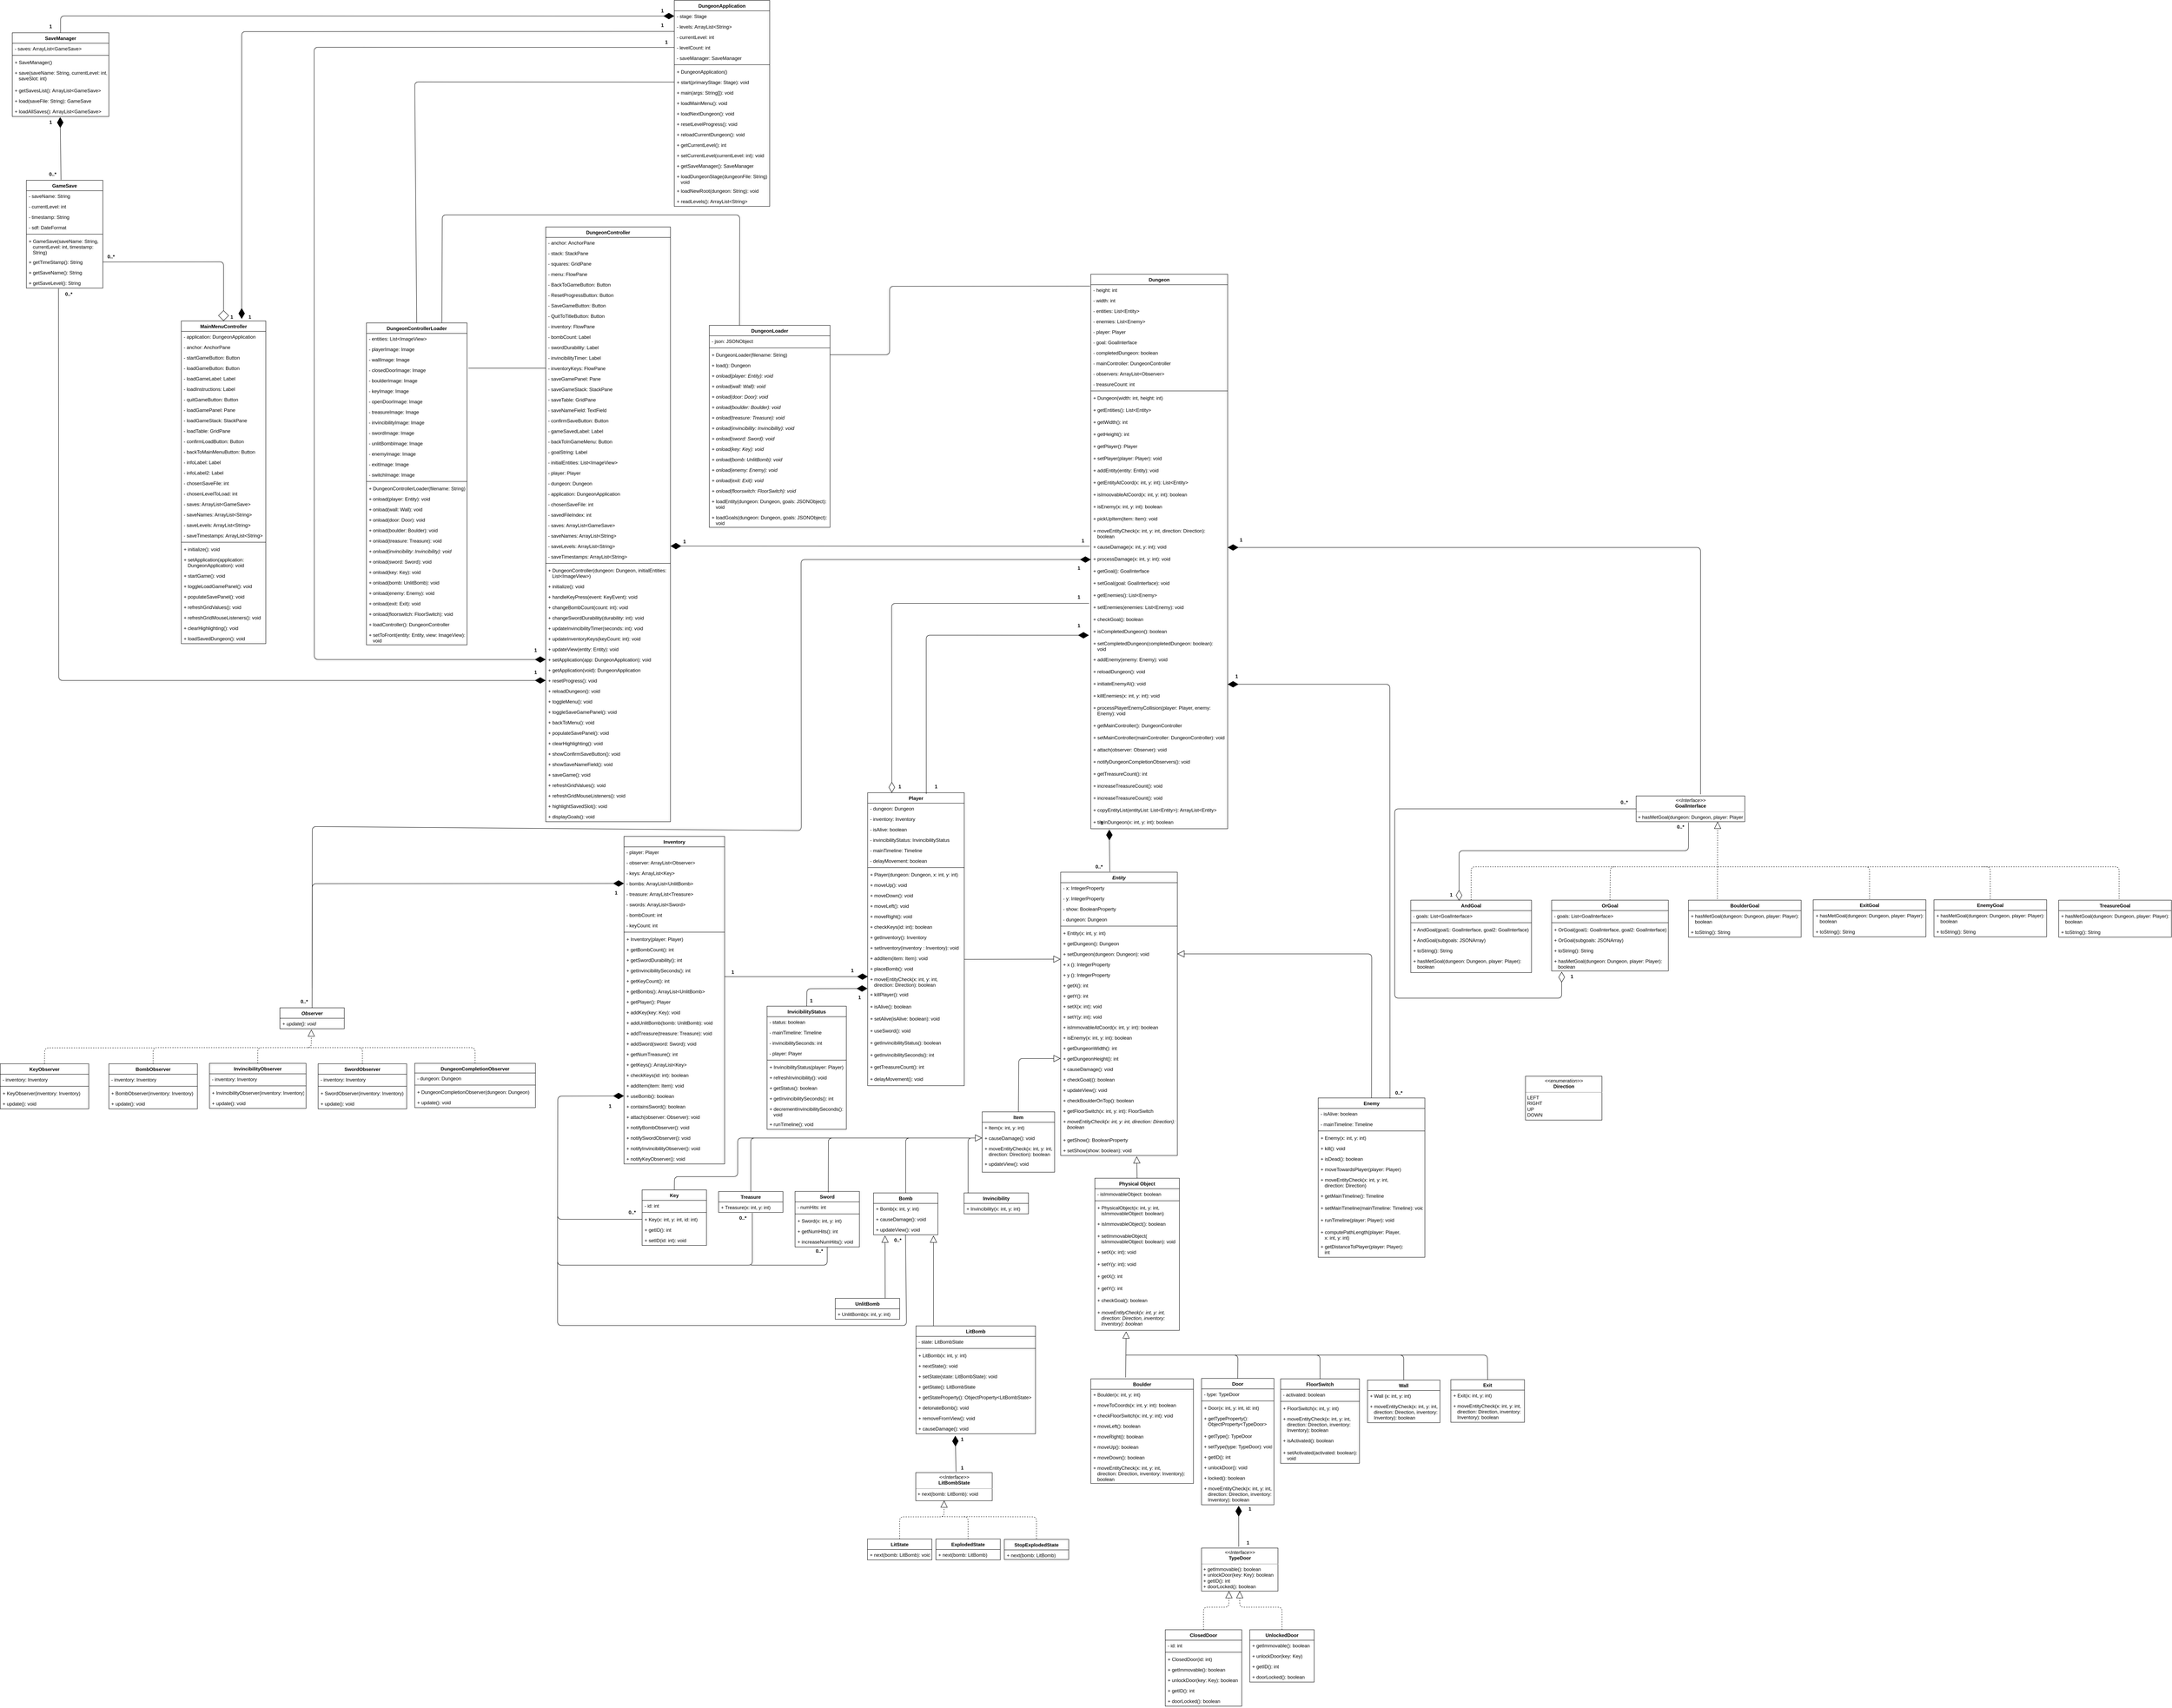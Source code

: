 <mxfile version="10.8.0" type="device"><diagram id="JFQH8QxCccBI0c4q9Idc" name="Page-1"><mxGraphModel dx="941" dy="631" grid="1" gridSize="10" guides="1" tooltips="1" connect="1" arrows="1" fold="1" page="1" pageScale="1" pageWidth="6620" pageHeight="4680" math="0" shadow="0"><root><mxCell id="0"/><mxCell id="1" parent="0"/><mxCell id="1z87ozZlJealrgNFkIhb-1" value="Entity&#10;" style="swimlane;fontStyle=3;align=center;verticalAlign=top;childLayout=stackLayout;horizontal=1;startSize=26;horizontalStack=0;resizeParent=1;resizeParentMax=0;resizeLast=0;collapsible=1;marginBottom=0;" parent="1" vertex="1"><mxGeometry x="3072.5" y="2243.5" width="290" height="704" as="geometry"/></mxCell><mxCell id="1z87ozZlJealrgNFkIhb-2" value="- x: IntegerProperty" style="text;strokeColor=none;fillColor=none;align=left;verticalAlign=top;spacingLeft=4;spacingRight=4;overflow=hidden;rotatable=0;points=[[0,0.5],[1,0.5]];portConstraint=eastwest;" parent="1z87ozZlJealrgNFkIhb-1" vertex="1"><mxGeometry y="26" width="290" height="26" as="geometry"/></mxCell><mxCell id="1z87ozZlJealrgNFkIhb-7" value="- y: IntegerProperty" style="text;strokeColor=none;fillColor=none;align=left;verticalAlign=top;spacingLeft=4;spacingRight=4;overflow=hidden;rotatable=0;points=[[0,0.5],[1,0.5]];portConstraint=eastwest;" parent="1z87ozZlJealrgNFkIhb-1" vertex="1"><mxGeometry y="52" width="290" height="26" as="geometry"/></mxCell><mxCell id="iQ95X0deZqLcLIADAwKn-117" value="- show: BooleanProperty" style="text;strokeColor=none;fillColor=none;align=left;verticalAlign=top;spacingLeft=4;spacingRight=4;overflow=hidden;rotatable=0;points=[[0,0.5],[1,0.5]];portConstraint=eastwest;" parent="1z87ozZlJealrgNFkIhb-1" vertex="1"><mxGeometry y="78" width="290" height="26" as="geometry"/></mxCell><mxCell id="4pBbSZ7bWBpljAPzZyYi-75" value="- dungeon: Dungeon" style="text;strokeColor=none;fillColor=none;align=left;verticalAlign=top;spacingLeft=4;spacingRight=4;overflow=hidden;rotatable=0;points=[[0,0.5],[1,0.5]];portConstraint=eastwest;" parent="1z87ozZlJealrgNFkIhb-1" vertex="1"><mxGeometry y="104" width="290" height="26" as="geometry"/></mxCell><mxCell id="1z87ozZlJealrgNFkIhb-3" value="" style="line;strokeWidth=1;fillColor=none;align=left;verticalAlign=middle;spacingTop=-1;spacingLeft=3;spacingRight=3;rotatable=0;labelPosition=right;points=[];portConstraint=eastwest;" parent="1z87ozZlJealrgNFkIhb-1" vertex="1"><mxGeometry y="130" width="290" height="8" as="geometry"/></mxCell><mxCell id="1z87ozZlJealrgNFkIhb-4" value="+ Entity(x: int, y: int)" style="text;strokeColor=none;fillColor=none;align=left;verticalAlign=top;spacingLeft=4;spacingRight=4;overflow=hidden;rotatable=0;points=[[0,0.5],[1,0.5]];portConstraint=eastwest;" parent="1z87ozZlJealrgNFkIhb-1" vertex="1"><mxGeometry y="138" width="290" height="26" as="geometry"/></mxCell><mxCell id="1z87ozZlJealrgNFkIhb-8" value="+ getDungeon(): Dungeon" style="text;strokeColor=none;fillColor=none;align=left;verticalAlign=top;spacingLeft=4;spacingRight=4;overflow=hidden;rotatable=0;points=[[0,0.5],[1,0.5]];portConstraint=eastwest;" parent="1z87ozZlJealrgNFkIhb-1" vertex="1"><mxGeometry y="164" width="290" height="26" as="geometry"/></mxCell><mxCell id="1z87ozZlJealrgNFkIhb-9" value="+ setDungeon(dungeon: Dungeon): void" style="text;strokeColor=none;fillColor=none;align=left;verticalAlign=top;spacingLeft=4;spacingRight=4;overflow=hidden;rotatable=0;points=[[0,0.5],[1,0.5]];portConstraint=eastwest;" parent="1z87ozZlJealrgNFkIhb-1" vertex="1"><mxGeometry y="190" width="290" height="26" as="geometry"/></mxCell><mxCell id="1z87ozZlJealrgNFkIhb-10" value="+ x (): IntegerProperty" style="text;strokeColor=none;fillColor=none;align=left;verticalAlign=top;spacingLeft=4;spacingRight=4;overflow=hidden;rotatable=0;points=[[0,0.5],[1,0.5]];portConstraint=eastwest;" parent="1z87ozZlJealrgNFkIhb-1" vertex="1"><mxGeometry y="216" width="290" height="26" as="geometry"/></mxCell><mxCell id="1z87ozZlJealrgNFkIhb-11" value="+ y (): IntegerProperty" style="text;strokeColor=none;fillColor=none;align=left;verticalAlign=top;spacingLeft=4;spacingRight=4;overflow=hidden;rotatable=0;points=[[0,0.5],[1,0.5]];portConstraint=eastwest;" parent="1z87ozZlJealrgNFkIhb-1" vertex="1"><mxGeometry y="242" width="290" height="26" as="geometry"/></mxCell><mxCell id="1z87ozZlJealrgNFkIhb-12" value="+ getX(): int" style="text;strokeColor=none;fillColor=none;align=left;verticalAlign=top;spacingLeft=4;spacingRight=4;overflow=hidden;rotatable=0;points=[[0,0.5],[1,0.5]];portConstraint=eastwest;" parent="1z87ozZlJealrgNFkIhb-1" vertex="1"><mxGeometry y="268" width="290" height="26" as="geometry"/></mxCell><mxCell id="1z87ozZlJealrgNFkIhb-13" value="+ getY(): int" style="text;strokeColor=none;fillColor=none;align=left;verticalAlign=top;spacingLeft=4;spacingRight=4;overflow=hidden;rotatable=0;points=[[0,0.5],[1,0.5]];portConstraint=eastwest;" parent="1z87ozZlJealrgNFkIhb-1" vertex="1"><mxGeometry y="294" width="290" height="26" as="geometry"/></mxCell><mxCell id="1z87ozZlJealrgNFkIhb-14" value="+ setX(x: int): void" style="text;strokeColor=none;fillColor=none;align=left;verticalAlign=top;spacingLeft=4;spacingRight=4;overflow=hidden;rotatable=0;points=[[0,0.5],[1,0.5]];portConstraint=eastwest;" parent="1z87ozZlJealrgNFkIhb-1" vertex="1"><mxGeometry y="320" width="290" height="26" as="geometry"/></mxCell><mxCell id="1z87ozZlJealrgNFkIhb-15" value="+ setY(y: int): void" style="text;strokeColor=none;fillColor=none;align=left;verticalAlign=top;spacingLeft=4;spacingRight=4;overflow=hidden;rotatable=0;points=[[0,0.5],[1,0.5]];portConstraint=eastwest;" parent="1z87ozZlJealrgNFkIhb-1" vertex="1"><mxGeometry y="346" width="290" height="26" as="geometry"/></mxCell><mxCell id="1z87ozZlJealrgNFkIhb-16" value="+ isImmovableAtCoord(x: int, y: int): boolean" style="text;strokeColor=none;fillColor=none;align=left;verticalAlign=top;spacingLeft=4;spacingRight=4;overflow=hidden;rotatable=0;points=[[0,0.5],[1,0.5]];portConstraint=eastwest;" parent="1z87ozZlJealrgNFkIhb-1" vertex="1"><mxGeometry y="372" width="290" height="26" as="geometry"/></mxCell><mxCell id="iQ95X0deZqLcLIADAwKn-118" value="+ isEnemy(x: int, y: int): boolean" style="text;strokeColor=none;fillColor=none;align=left;verticalAlign=top;spacingLeft=4;spacingRight=4;overflow=hidden;rotatable=0;points=[[0,0.5],[1,0.5]];portConstraint=eastwest;" parent="1z87ozZlJealrgNFkIhb-1" vertex="1"><mxGeometry y="398" width="290" height="26" as="geometry"/></mxCell><mxCell id="1z87ozZlJealrgNFkIhb-17" value="+ getDungeonWidth(): int" style="text;strokeColor=none;fillColor=none;align=left;verticalAlign=top;spacingLeft=4;spacingRight=4;overflow=hidden;rotatable=0;points=[[0,0.5],[1,0.5]];portConstraint=eastwest;" parent="1z87ozZlJealrgNFkIhb-1" vertex="1"><mxGeometry y="424" width="290" height="26" as="geometry"/></mxCell><mxCell id="1z87ozZlJealrgNFkIhb-18" value="+ getDungeonHeight(): int" style="text;strokeColor=none;fillColor=none;align=left;verticalAlign=top;spacingLeft=4;spacingRight=4;overflow=hidden;rotatable=0;points=[[0,0.5],[1,0.5]];portConstraint=eastwest;" parent="1z87ozZlJealrgNFkIhb-1" vertex="1"><mxGeometry y="450" width="290" height="26" as="geometry"/></mxCell><mxCell id="1z87ozZlJealrgNFkIhb-19" value="+ causeDamage(): void" style="text;strokeColor=none;fillColor=none;align=left;verticalAlign=top;spacingLeft=4;spacingRight=4;overflow=hidden;rotatable=0;points=[[0,0.5],[1,0.5]];portConstraint=eastwest;" parent="1z87ozZlJealrgNFkIhb-1" vertex="1"><mxGeometry y="476" width="290" height="26" as="geometry"/></mxCell><mxCell id="4pBbSZ7bWBpljAPzZyYi-76" value="+ checkGoal((): boolean" style="text;strokeColor=none;fillColor=none;align=left;verticalAlign=top;spacingLeft=4;spacingRight=4;overflow=hidden;rotatable=0;points=[[0,0.5],[1,0.5]];portConstraint=eastwest;" parent="1z87ozZlJealrgNFkIhb-1" vertex="1"><mxGeometry y="502" width="290" height="26" as="geometry"/></mxCell><mxCell id="iQ95X0deZqLcLIADAwKn-119" value="+ updateView(): void" style="text;strokeColor=none;fillColor=none;align=left;verticalAlign=top;spacingLeft=4;spacingRight=4;overflow=hidden;rotatable=0;points=[[0,0.5],[1,0.5]];portConstraint=eastwest;" parent="1z87ozZlJealrgNFkIhb-1" vertex="1"><mxGeometry y="528" width="290" height="26" as="geometry"/></mxCell><mxCell id="4pBbSZ7bWBpljAPzZyYi-77" value="+ checkBoulderOnTop(): boolean" style="text;strokeColor=none;fillColor=none;align=left;verticalAlign=top;spacingLeft=4;spacingRight=4;overflow=hidden;rotatable=0;points=[[0,0.5],[1,0.5]];portConstraint=eastwest;" parent="1z87ozZlJealrgNFkIhb-1" vertex="1"><mxGeometry y="554" width="290" height="26" as="geometry"/></mxCell><mxCell id="4pBbSZ7bWBpljAPzZyYi-78" value="+ getFloorSwitch(x: int, y: int): FloorSwitch" style="text;strokeColor=none;fillColor=none;align=left;verticalAlign=top;spacingLeft=4;spacingRight=4;overflow=hidden;rotatable=0;points=[[0,0.5],[1,0.5]];portConstraint=eastwest;" parent="1z87ozZlJealrgNFkIhb-1" vertex="1"><mxGeometry y="580" width="290" height="26" as="geometry"/></mxCell><mxCell id="1z87ozZlJealrgNFkIhb-20" value="+ moveEntityCheck(x: int, y: int, direction: Direction):&#10;   boolean&#10;" style="text;strokeColor=none;fillColor=none;align=left;verticalAlign=top;spacingLeft=4;spacingRight=4;overflow=hidden;rotatable=0;points=[[0,0.5],[1,0.5]];portConstraint=eastwest;fontStyle=2" parent="1z87ozZlJealrgNFkIhb-1" vertex="1"><mxGeometry y="606" width="290" height="46" as="geometry"/></mxCell><mxCell id="iQ95X0deZqLcLIADAwKn-120" value="+ getShow(): BooleanProperty" style="text;strokeColor=none;fillColor=none;align=left;verticalAlign=top;spacingLeft=4;spacingRight=4;overflow=hidden;rotatable=0;points=[[0,0.5],[1,0.5]];portConstraint=eastwest;" parent="1z87ozZlJealrgNFkIhb-1" vertex="1"><mxGeometry y="652" width="290" height="26" as="geometry"/></mxCell><mxCell id="iQ95X0deZqLcLIADAwKn-121" value="+ setShow(show: boolean): void" style="text;strokeColor=none;fillColor=none;align=left;verticalAlign=top;spacingLeft=4;spacingRight=4;overflow=hidden;rotatable=0;points=[[0,0.5],[1,0.5]];portConstraint=eastwest;" parent="1z87ozZlJealrgNFkIhb-1" vertex="1"><mxGeometry y="678" width="290" height="26" as="geometry"/></mxCell><mxCell id="1z87ozZlJealrgNFkIhb-28" value="Item" style="swimlane;fontStyle=1;align=center;verticalAlign=top;childLayout=stackLayout;horizontal=1;startSize=26;horizontalStack=0;resizeParent=1;resizeParentMax=0;resizeLast=0;collapsible=1;marginBottom=0;strokeColor=#000000;" parent="1" vertex="1"><mxGeometry x="2877.5" y="2839" width="180" height="150" as="geometry"/></mxCell><mxCell id="1z87ozZlJealrgNFkIhb-31" value="+ Item(x: int, y: int)" style="text;strokeColor=none;fillColor=none;align=left;verticalAlign=top;spacingLeft=4;spacingRight=4;overflow=hidden;rotatable=0;points=[[0,0.5],[1,0.5]];portConstraint=eastwest;" parent="1z87ozZlJealrgNFkIhb-28" vertex="1"><mxGeometry y="26" width="180" height="26" as="geometry"/></mxCell><mxCell id="1z87ozZlJealrgNFkIhb-60" value="+ causeDamage(): void&#10;" style="text;strokeColor=none;fillColor=none;align=left;verticalAlign=top;spacingLeft=4;spacingRight=4;overflow=hidden;rotatable=0;points=[[0,0.5],[1,0.5]];portConstraint=eastwest;" parent="1z87ozZlJealrgNFkIhb-28" vertex="1"><mxGeometry y="52" width="180" height="26" as="geometry"/></mxCell><mxCell id="1z87ozZlJealrgNFkIhb-37" value="+ moveEntityCheck(x: int, y: int,&#10;   direction: Direction): boolean&#10;" style="text;strokeColor=none;fillColor=none;align=left;verticalAlign=top;spacingLeft=4;spacingRight=4;overflow=hidden;rotatable=0;points=[[0,0.5],[1,0.5]];portConstraint=eastwest;" parent="1z87ozZlJealrgNFkIhb-28" vertex="1"><mxGeometry y="78" width="180" height="38" as="geometry"/></mxCell><mxCell id="iQ95X0deZqLcLIADAwKn-150" value="+ updateView(): void" style="text;strokeColor=none;fillColor=none;align=left;verticalAlign=top;spacingLeft=4;spacingRight=4;overflow=hidden;rotatable=0;points=[[0,0.5],[1,0.5]];portConstraint=eastwest;" parent="1z87ozZlJealrgNFkIhb-28" vertex="1"><mxGeometry y="116" width="180" height="34" as="geometry"/></mxCell><mxCell id="1z87ozZlJealrgNFkIhb-39" value="Physical Object" style="swimlane;fontStyle=1;align=center;verticalAlign=top;childLayout=stackLayout;horizontal=1;startSize=26;horizontalStack=0;resizeParent=1;resizeParentMax=0;resizeLast=0;collapsible=1;marginBottom=0;strokeColor=#000000;" parent="1" vertex="1"><mxGeometry x="3157.5" y="3004" width="210" height="378" as="geometry"/></mxCell><mxCell id="1z87ozZlJealrgNFkIhb-40" value="- isImmovableObject: boolean" style="text;strokeColor=none;fillColor=none;align=left;verticalAlign=top;spacingLeft=4;spacingRight=4;overflow=hidden;rotatable=0;points=[[0,0.5],[1,0.5]];portConstraint=eastwest;" parent="1z87ozZlJealrgNFkIhb-39" vertex="1"><mxGeometry y="26" width="210" height="26" as="geometry"/></mxCell><mxCell id="1z87ozZlJealrgNFkIhb-41" value="" style="line;strokeWidth=1;fillColor=none;align=left;verticalAlign=middle;spacingTop=-1;spacingLeft=3;spacingRight=3;rotatable=0;labelPosition=right;points=[];portConstraint=eastwest;" parent="1z87ozZlJealrgNFkIhb-39" vertex="1"><mxGeometry y="52" width="210" height="8" as="geometry"/></mxCell><mxCell id="1z87ozZlJealrgNFkIhb-42" value="+ PhysicalObject(x: int, y: int, &#10;   isImmovableObject: boolean)" style="text;strokeColor=none;fillColor=none;align=left;verticalAlign=top;spacingLeft=4;spacingRight=4;overflow=hidden;rotatable=0;points=[[0,0.5],[1,0.5]];portConstraint=eastwest;" parent="1z87ozZlJealrgNFkIhb-39" vertex="1"><mxGeometry y="60" width="210" height="40" as="geometry"/></mxCell><mxCell id="1z87ozZlJealrgNFkIhb-43" value="+ isImmovableObject(): boolean" style="text;strokeColor=none;fillColor=none;align=left;verticalAlign=top;spacingLeft=4;spacingRight=4;overflow=hidden;rotatable=0;points=[[0,0.5],[1,0.5]];portConstraint=eastwest;" parent="1z87ozZlJealrgNFkIhb-39" vertex="1"><mxGeometry y="100" width="210" height="30" as="geometry"/></mxCell><mxCell id="1z87ozZlJealrgNFkIhb-44" value="+ setImmovableObject(&#10;   isImmovableObject: boolean): void" style="text;strokeColor=none;fillColor=none;align=left;verticalAlign=top;spacingLeft=4;spacingRight=4;overflow=hidden;rotatable=0;points=[[0,0.5],[1,0.5]];portConstraint=eastwest;" parent="1z87ozZlJealrgNFkIhb-39" vertex="1"><mxGeometry y="130" width="210" height="40" as="geometry"/></mxCell><mxCell id="1z87ozZlJealrgNFkIhb-45" value="+ setX(x: int): void" style="text;strokeColor=none;fillColor=none;align=left;verticalAlign=top;spacingLeft=4;spacingRight=4;overflow=hidden;rotatable=0;points=[[0,0.5],[1,0.5]];portConstraint=eastwest;" parent="1z87ozZlJealrgNFkIhb-39" vertex="1"><mxGeometry y="170" width="210" height="30" as="geometry"/></mxCell><mxCell id="1z87ozZlJealrgNFkIhb-46" value="+ setY(y: int): void" style="text;strokeColor=none;fillColor=none;align=left;verticalAlign=top;spacingLeft=4;spacingRight=4;overflow=hidden;rotatable=0;points=[[0,0.5],[1,0.5]];portConstraint=eastwest;" parent="1z87ozZlJealrgNFkIhb-39" vertex="1"><mxGeometry y="200" width="210" height="30" as="geometry"/></mxCell><mxCell id="1z87ozZlJealrgNFkIhb-47" value="+ getX(): int" style="text;strokeColor=none;fillColor=none;align=left;verticalAlign=top;spacingLeft=4;spacingRight=4;overflow=hidden;rotatable=0;points=[[0,0.5],[1,0.5]];portConstraint=eastwest;" parent="1z87ozZlJealrgNFkIhb-39" vertex="1"><mxGeometry y="230" width="210" height="30" as="geometry"/></mxCell><mxCell id="1z87ozZlJealrgNFkIhb-48" value="+ getY(): int" style="text;strokeColor=none;fillColor=none;align=left;verticalAlign=top;spacingLeft=4;spacingRight=4;overflow=hidden;rotatable=0;points=[[0,0.5],[1,0.5]];portConstraint=eastwest;" parent="1z87ozZlJealrgNFkIhb-39" vertex="1"><mxGeometry y="260" width="210" height="30" as="geometry"/></mxCell><mxCell id="4pBbSZ7bWBpljAPzZyYi-127" value="+ checkGoal(): boolean" style="text;strokeColor=none;fillColor=none;align=left;verticalAlign=top;spacingLeft=4;spacingRight=4;overflow=hidden;rotatable=0;points=[[0,0.5],[1,0.5]];portConstraint=eastwest;" parent="1z87ozZlJealrgNFkIhb-39" vertex="1"><mxGeometry y="290" width="210" height="30" as="geometry"/></mxCell><mxCell id="4pBbSZ7bWBpljAPzZyYi-83" value="+ moveEntityCheck(x: int, y: int,&#10;   direction: Direction, inventory:&#10;   Inventory): boolean" style="text;strokeColor=none;fillColor=none;align=left;verticalAlign=top;spacingLeft=4;spacingRight=4;overflow=hidden;rotatable=0;points=[[0,0.5],[1,0.5]];portConstraint=eastwest;fontStyle=2" parent="1z87ozZlJealrgNFkIhb-39" vertex="1"><mxGeometry y="320" width="210" height="58" as="geometry"/></mxCell><mxCell id="1z87ozZlJealrgNFkIhb-50" value="Enemy" style="swimlane;fontStyle=1;align=center;verticalAlign=top;childLayout=stackLayout;horizontal=1;startSize=26;horizontalStack=0;resizeParent=1;resizeParentMax=0;resizeLast=0;collapsible=1;marginBottom=0;strokeColor=#000000;" parent="1" vertex="1"><mxGeometry x="3712.5" y="2804.5" width="265" height="396" as="geometry"/></mxCell><mxCell id="1z87ozZlJealrgNFkIhb-51" value="- isAlive: boolean" style="text;strokeColor=none;fillColor=none;align=left;verticalAlign=top;spacingLeft=4;spacingRight=4;overflow=hidden;rotatable=0;points=[[0,0.5],[1,0.5]];portConstraint=eastwest;" parent="1z87ozZlJealrgNFkIhb-50" vertex="1"><mxGeometry y="26" width="265" height="26" as="geometry"/></mxCell><mxCell id="iQ95X0deZqLcLIADAwKn-113" value="- mainTimeline: Timeline" style="text;strokeColor=none;fillColor=none;align=left;verticalAlign=top;spacingLeft=4;spacingRight=4;overflow=hidden;rotatable=0;points=[[0,0.5],[1,0.5]];portConstraint=eastwest;" parent="1z87ozZlJealrgNFkIhb-50" vertex="1"><mxGeometry y="52" width="265" height="26" as="geometry"/></mxCell><mxCell id="1z87ozZlJealrgNFkIhb-52" value="" style="line;strokeWidth=1;fillColor=none;align=left;verticalAlign=middle;spacingTop=-1;spacingLeft=3;spacingRight=3;rotatable=0;labelPosition=right;points=[];portConstraint=eastwest;" parent="1z87ozZlJealrgNFkIhb-50" vertex="1"><mxGeometry y="78" width="265" height="8" as="geometry"/></mxCell><mxCell id="1z87ozZlJealrgNFkIhb-53" value="+ Enemy(x: int, y: int)" style="text;strokeColor=none;fillColor=none;align=left;verticalAlign=top;spacingLeft=4;spacingRight=4;overflow=hidden;rotatable=0;points=[[0,0.5],[1,0.5]];portConstraint=eastwest;" parent="1z87ozZlJealrgNFkIhb-50" vertex="1"><mxGeometry y="86" width="265" height="26" as="geometry"/></mxCell><mxCell id="1z87ozZlJealrgNFkIhb-54" value="+ kill(): void" style="text;strokeColor=none;fillColor=none;align=left;verticalAlign=top;spacingLeft=4;spacingRight=4;overflow=hidden;rotatable=0;points=[[0,0.5],[1,0.5]];portConstraint=eastwest;" parent="1z87ozZlJealrgNFkIhb-50" vertex="1"><mxGeometry y="112" width="265" height="26" as="geometry"/></mxCell><mxCell id="1z87ozZlJealrgNFkIhb-55" value="+ isDead(): boolean" style="text;strokeColor=none;fillColor=none;align=left;verticalAlign=top;spacingLeft=4;spacingRight=4;overflow=hidden;rotatable=0;points=[[0,0.5],[1,0.5]];portConstraint=eastwest;" parent="1z87ozZlJealrgNFkIhb-50" vertex="1"><mxGeometry y="138" width="265" height="26" as="geometry"/></mxCell><mxCell id="1z87ozZlJealrgNFkIhb-56" value="+ moveTowardsPlayer(player: Player)" style="text;strokeColor=none;fillColor=none;align=left;verticalAlign=top;spacingLeft=4;spacingRight=4;overflow=hidden;rotatable=0;points=[[0,0.5],[1,0.5]];portConstraint=eastwest;" parent="1z87ozZlJealrgNFkIhb-50" vertex="1"><mxGeometry y="164" width="265" height="26" as="geometry"/></mxCell><mxCell id="1z87ozZlJealrgNFkIhb-59" value="+ moveEntityCheck(x: int, y: int, &#10;   direction: Direction)" style="text;strokeColor=none;fillColor=none;align=left;verticalAlign=top;spacingLeft=4;spacingRight=4;overflow=hidden;rotatable=0;points=[[0,0.5],[1,0.5]];portConstraint=eastwest;" parent="1z87ozZlJealrgNFkIhb-50" vertex="1"><mxGeometry y="190" width="265" height="40" as="geometry"/></mxCell><mxCell id="iQ95X0deZqLcLIADAwKn-114" value="+ getMainTimeline(): Timeline" style="text;strokeColor=none;fillColor=none;align=left;verticalAlign=top;spacingLeft=4;spacingRight=4;overflow=hidden;rotatable=0;points=[[0,0.5],[1,0.5]];portConstraint=eastwest;" parent="1z87ozZlJealrgNFkIhb-50" vertex="1"><mxGeometry y="230" width="265" height="30" as="geometry"/></mxCell><mxCell id="iQ95X0deZqLcLIADAwKn-115" value="+ setMainTimeline(mainTimeline: Timeline): void" style="text;strokeColor=none;fillColor=none;align=left;verticalAlign=top;spacingLeft=4;spacingRight=4;overflow=hidden;rotatable=0;points=[[0,0.5],[1,0.5]];portConstraint=eastwest;" parent="1z87ozZlJealrgNFkIhb-50" vertex="1"><mxGeometry y="260" width="265" height="30" as="geometry"/></mxCell><mxCell id="iQ95X0deZqLcLIADAwKn-116" value="+ runTimeline(player: Player): void" style="text;strokeColor=none;fillColor=none;align=left;verticalAlign=top;spacingLeft=4;spacingRight=4;overflow=hidden;rotatable=0;points=[[0,0.5],[1,0.5]];portConstraint=eastwest;" parent="1z87ozZlJealrgNFkIhb-50" vertex="1"><mxGeometry y="290" width="265" height="30" as="geometry"/></mxCell><mxCell id="1z87ozZlJealrgNFkIhb-57" value="+ computePathLength(player: Player,&#10;   x: int, y: int)" style="text;strokeColor=none;fillColor=none;align=left;verticalAlign=top;spacingLeft=4;spacingRight=4;overflow=hidden;rotatable=0;points=[[0,0.5],[1,0.5]];portConstraint=eastwest;" parent="1z87ozZlJealrgNFkIhb-50" vertex="1"><mxGeometry y="320" width="265" height="36" as="geometry"/></mxCell><mxCell id="4pBbSZ7bWBpljAPzZyYi-71" value="+ getDistanceToPlayer(player: Player):&#10;   int" style="text;strokeColor=none;fillColor=none;align=left;verticalAlign=top;spacingLeft=4;spacingRight=4;overflow=hidden;rotatable=0;points=[[0,0.5],[1,0.5]];portConstraint=eastwest;" parent="1z87ozZlJealrgNFkIhb-50" vertex="1"><mxGeometry y="356" width="265" height="40" as="geometry"/></mxCell><mxCell id="1z87ozZlJealrgNFkIhb-61" value="Player" style="swimlane;fontStyle=1;align=center;verticalAlign=top;childLayout=stackLayout;horizontal=1;startSize=26;horizontalStack=0;resizeParent=1;resizeParentMax=0;resizeLast=0;collapsible=1;marginBottom=0;strokeColor=#000000;" parent="1" vertex="1"><mxGeometry x="2593" y="2046" width="240" height="728" as="geometry"/></mxCell><mxCell id="1z87ozZlJealrgNFkIhb-62" value="- dungeon: Dungeon" style="text;strokeColor=none;fillColor=none;align=left;verticalAlign=top;spacingLeft=4;spacingRight=4;overflow=hidden;rotatable=0;points=[[0,0.5],[1,0.5]];portConstraint=eastwest;" parent="1z87ozZlJealrgNFkIhb-61" vertex="1"><mxGeometry y="26" width="240" height="26" as="geometry"/></mxCell><mxCell id="1z87ozZlJealrgNFkIhb-64" value="- inventory: Inventory" style="text;strokeColor=none;fillColor=none;align=left;verticalAlign=top;spacingLeft=4;spacingRight=4;overflow=hidden;rotatable=0;points=[[0,0.5],[1,0.5]];portConstraint=eastwest;" parent="1z87ozZlJealrgNFkIhb-61" vertex="1"><mxGeometry y="52" width="240" height="26" as="geometry"/></mxCell><mxCell id="4pBbSZ7bWBpljAPzZyYi-136" value="- isAlive: boolean" style="text;strokeColor=none;fillColor=none;align=left;verticalAlign=top;spacingLeft=4;spacingRight=4;overflow=hidden;rotatable=0;points=[[0,0.5],[1,0.5]];portConstraint=eastwest;" parent="1z87ozZlJealrgNFkIhb-61" vertex="1"><mxGeometry y="78" width="240" height="26" as="geometry"/></mxCell><mxCell id="iQ95X0deZqLcLIADAwKn-162" value="- invincibilityStatus: InvincibilityStatus" style="text;strokeColor=none;fillColor=none;align=left;verticalAlign=top;spacingLeft=4;spacingRight=4;overflow=hidden;rotatable=0;points=[[0,0.5],[1,0.5]];portConstraint=eastwest;" parent="1z87ozZlJealrgNFkIhb-61" vertex="1"><mxGeometry y="104" width="240" height="26" as="geometry"/></mxCell><mxCell id="1z87ozZlJealrgNFkIhb-66" value="- mainTimeline: Timeline" style="text;strokeColor=none;fillColor=none;align=left;verticalAlign=top;spacingLeft=4;spacingRight=4;overflow=hidden;rotatable=0;points=[[0,0.5],[1,0.5]];portConstraint=eastwest;" parent="1z87ozZlJealrgNFkIhb-61" vertex="1"><mxGeometry y="130" width="240" height="26" as="geometry"/></mxCell><mxCell id="iQ95X0deZqLcLIADAwKn-163" value="- delayMovement: boolean" style="text;strokeColor=none;fillColor=none;align=left;verticalAlign=top;spacingLeft=4;spacingRight=4;overflow=hidden;rotatable=0;points=[[0,0.5],[1,0.5]];portConstraint=eastwest;" parent="1z87ozZlJealrgNFkIhb-61" vertex="1"><mxGeometry y="156" width="240" height="26" as="geometry"/></mxCell><mxCell id="1z87ozZlJealrgNFkIhb-63" value="" style="line;strokeWidth=1;fillColor=none;align=left;verticalAlign=middle;spacingTop=-1;spacingLeft=3;spacingRight=3;rotatable=0;labelPosition=right;points=[];portConstraint=eastwest;" parent="1z87ozZlJealrgNFkIhb-61" vertex="1"><mxGeometry y="182" width="240" height="8" as="geometry"/></mxCell><mxCell id="1z87ozZlJealrgNFkIhb-65" value="+ Player(dungeon: Dungeon, x: int, y: int)" style="text;strokeColor=none;fillColor=none;align=left;verticalAlign=top;spacingLeft=4;spacingRight=4;overflow=hidden;rotatable=0;points=[[0,0.5],[1,0.5]];portConstraint=eastwest;" parent="1z87ozZlJealrgNFkIhb-61" vertex="1"><mxGeometry y="190" width="240" height="26" as="geometry"/></mxCell><mxCell id="1z87ozZlJealrgNFkIhb-67" value="+ moveUp(): void" style="text;strokeColor=none;fillColor=none;align=left;verticalAlign=top;spacingLeft=4;spacingRight=4;overflow=hidden;rotatable=0;points=[[0,0.5],[1,0.5]];portConstraint=eastwest;" parent="1z87ozZlJealrgNFkIhb-61" vertex="1"><mxGeometry y="216" width="240" height="26" as="geometry"/></mxCell><mxCell id="1z87ozZlJealrgNFkIhb-68" value="+ moveDown(): void" style="text;strokeColor=none;fillColor=none;align=left;verticalAlign=top;spacingLeft=4;spacingRight=4;overflow=hidden;rotatable=0;points=[[0,0.5],[1,0.5]];portConstraint=eastwest;" parent="1z87ozZlJealrgNFkIhb-61" vertex="1"><mxGeometry y="242" width="240" height="26" as="geometry"/></mxCell><mxCell id="1z87ozZlJealrgNFkIhb-69" value="+ moveLeft(): void" style="text;strokeColor=none;fillColor=none;align=left;verticalAlign=top;spacingLeft=4;spacingRight=4;overflow=hidden;rotatable=0;points=[[0,0.5],[1,0.5]];portConstraint=eastwest;" parent="1z87ozZlJealrgNFkIhb-61" vertex="1"><mxGeometry y="268" width="240" height="26" as="geometry"/></mxCell><mxCell id="1z87ozZlJealrgNFkIhb-70" value="+ moveRight(): void" style="text;strokeColor=none;fillColor=none;align=left;verticalAlign=top;spacingLeft=4;spacingRight=4;overflow=hidden;rotatable=0;points=[[0,0.5],[1,0.5]];portConstraint=eastwest;" parent="1z87ozZlJealrgNFkIhb-61" vertex="1"><mxGeometry y="294" width="240" height="26" as="geometry"/></mxCell><mxCell id="1z87ozZlJealrgNFkIhb-71" value="+ checkKeys(id: int): boolean" style="text;strokeColor=none;fillColor=none;align=left;verticalAlign=top;spacingLeft=4;spacingRight=4;overflow=hidden;rotatable=0;points=[[0,0.5],[1,0.5]];portConstraint=eastwest;" parent="1z87ozZlJealrgNFkIhb-61" vertex="1"><mxGeometry y="320" width="240" height="26" as="geometry"/></mxCell><mxCell id="1z87ozZlJealrgNFkIhb-72" value="+ getInventory(): Inventory" style="text;strokeColor=none;fillColor=none;align=left;verticalAlign=top;spacingLeft=4;spacingRight=4;overflow=hidden;rotatable=0;points=[[0,0.5],[1,0.5]];portConstraint=eastwest;" parent="1z87ozZlJealrgNFkIhb-61" vertex="1"><mxGeometry y="346" width="240" height="26" as="geometry"/></mxCell><mxCell id="1z87ozZlJealrgNFkIhb-73" value="+ setInventory(inventory : Inventory): void" style="text;strokeColor=none;fillColor=none;align=left;verticalAlign=top;spacingLeft=4;spacingRight=4;overflow=hidden;rotatable=0;points=[[0,0.5],[1,0.5]];portConstraint=eastwest;" parent="1z87ozZlJealrgNFkIhb-61" vertex="1"><mxGeometry y="372" width="240" height="26" as="geometry"/></mxCell><mxCell id="1z87ozZlJealrgNFkIhb-74" value="+ addItem(item: Item): void" style="text;strokeColor=none;fillColor=none;align=left;verticalAlign=top;spacingLeft=4;spacingRight=4;overflow=hidden;rotatable=0;points=[[0,0.5],[1,0.5]];portConstraint=eastwest;" parent="1z87ozZlJealrgNFkIhb-61" vertex="1"><mxGeometry y="398" width="240" height="26" as="geometry"/></mxCell><mxCell id="1z87ozZlJealrgNFkIhb-75" value="+ placeBomb(): void" style="text;strokeColor=none;fillColor=none;align=left;verticalAlign=top;spacingLeft=4;spacingRight=4;overflow=hidden;rotatable=0;points=[[0,0.5],[1,0.5]];portConstraint=eastwest;" parent="1z87ozZlJealrgNFkIhb-61" vertex="1"><mxGeometry y="424" width="240" height="26" as="geometry"/></mxCell><mxCell id="1z87ozZlJealrgNFkIhb-76" value="+ moveEntityCheck(x: int, y: int, &#10;   direction: Direction): boolean" style="text;strokeColor=none;fillColor=none;align=left;verticalAlign=top;spacingLeft=4;spacingRight=4;overflow=hidden;rotatable=0;points=[[0,0.5],[1,0.5]];portConstraint=eastwest;" parent="1z87ozZlJealrgNFkIhb-61" vertex="1"><mxGeometry y="450" width="240" height="38" as="geometry"/></mxCell><mxCell id="1z87ozZlJealrgNFkIhb-77" value="+ killPlayer(): void" style="text;strokeColor=none;fillColor=none;align=left;verticalAlign=top;spacingLeft=4;spacingRight=4;overflow=hidden;rotatable=0;points=[[0,0.5],[1,0.5]];portConstraint=eastwest;" parent="1z87ozZlJealrgNFkIhb-61" vertex="1"><mxGeometry y="488" width="240" height="30" as="geometry"/></mxCell><mxCell id="4pBbSZ7bWBpljAPzZyYi-137" value="+ isAlive(): boolean" style="text;strokeColor=none;fillColor=none;align=left;verticalAlign=top;spacingLeft=4;spacingRight=4;overflow=hidden;rotatable=0;points=[[0,0.5],[1,0.5]];portConstraint=eastwest;" parent="1z87ozZlJealrgNFkIhb-61" vertex="1"><mxGeometry y="518" width="240" height="30" as="geometry"/></mxCell><mxCell id="4pBbSZ7bWBpljAPzZyYi-138" value="+ setAlive(isAlive: boolean): void" style="text;strokeColor=none;fillColor=none;align=left;verticalAlign=top;spacingLeft=4;spacingRight=4;overflow=hidden;rotatable=0;points=[[0,0.5],[1,0.5]];portConstraint=eastwest;" parent="1z87ozZlJealrgNFkIhb-61" vertex="1"><mxGeometry y="548" width="240" height="30" as="geometry"/></mxCell><mxCell id="4pBbSZ7bWBpljAPzZyYi-139" value="+ useSword(): void" style="text;strokeColor=none;fillColor=none;align=left;verticalAlign=top;spacingLeft=4;spacingRight=4;overflow=hidden;rotatable=0;points=[[0,0.5],[1,0.5]];portConstraint=eastwest;" parent="1z87ozZlJealrgNFkIhb-61" vertex="1"><mxGeometry y="578" width="240" height="30" as="geometry"/></mxCell><mxCell id="4pBbSZ7bWBpljAPzZyYi-140" value="+ getInvincibilityStatus(): boolean" style="text;strokeColor=none;fillColor=none;align=left;verticalAlign=top;spacingLeft=4;spacingRight=4;overflow=hidden;rotatable=0;points=[[0,0.5],[1,0.5]];portConstraint=eastwest;" parent="1z87ozZlJealrgNFkIhb-61" vertex="1"><mxGeometry y="608" width="240" height="30" as="geometry"/></mxCell><mxCell id="iQ95X0deZqLcLIADAwKn-164" value="+ getInvincibilitySeconds(): int" style="text;strokeColor=none;fillColor=none;align=left;verticalAlign=top;spacingLeft=4;spacingRight=4;overflow=hidden;rotatable=0;points=[[0,0.5],[1,0.5]];portConstraint=eastwest;" parent="1z87ozZlJealrgNFkIhb-61" vertex="1"><mxGeometry y="638" width="240" height="30" as="geometry"/></mxCell><mxCell id="iQ95X0deZqLcLIADAwKn-165" value="+ getTreasureCount(): int" style="text;strokeColor=none;fillColor=none;align=left;verticalAlign=top;spacingLeft=4;spacingRight=4;overflow=hidden;rotatable=0;points=[[0,0.5],[1,0.5]];portConstraint=eastwest;" parent="1z87ozZlJealrgNFkIhb-61" vertex="1"><mxGeometry y="668" width="240" height="30" as="geometry"/></mxCell><mxCell id="iQ95X0deZqLcLIADAwKn-166" value="+ delayMovement(): void" style="text;strokeColor=none;fillColor=none;align=left;verticalAlign=top;spacingLeft=4;spacingRight=4;overflow=hidden;rotatable=0;points=[[0,0.5],[1,0.5]];portConstraint=eastwest;" parent="1z87ozZlJealrgNFkIhb-61" vertex="1"><mxGeometry y="698" width="240" height="30" as="geometry"/></mxCell><mxCell id="1z87ozZlJealrgNFkIhb-79" value="Bomb" style="swimlane;fontStyle=1;align=center;verticalAlign=top;childLayout=stackLayout;horizontal=1;startSize=26;horizontalStack=0;resizeParent=1;resizeParentMax=0;resizeLast=0;collapsible=1;marginBottom=0;strokeColor=#000000;" parent="1" vertex="1"><mxGeometry x="2607.5" y="3040.5" width="160" height="104" as="geometry"/></mxCell><mxCell id="1z87ozZlJealrgNFkIhb-82" value="+ Bomb(x: int, y: int)" style="text;strokeColor=none;fillColor=none;align=left;verticalAlign=top;spacingLeft=4;spacingRight=4;overflow=hidden;rotatable=0;points=[[0,0.5],[1,0.5]];portConstraint=eastwest;" parent="1z87ozZlJealrgNFkIhb-79" vertex="1"><mxGeometry y="26" width="160" height="26" as="geometry"/></mxCell><mxCell id="1z87ozZlJealrgNFkIhb-88" value="+ causeDamage(): void" style="text;strokeColor=none;fillColor=none;align=left;verticalAlign=top;spacingLeft=4;spacingRight=4;overflow=hidden;rotatable=0;points=[[0,0.5],[1,0.5]];portConstraint=eastwest;" parent="1z87ozZlJealrgNFkIhb-79" vertex="1"><mxGeometry y="52" width="160" height="26" as="geometry"/></mxCell><mxCell id="iQ95X0deZqLcLIADAwKn-82" value="+ updateView(): void" style="text;strokeColor=none;fillColor=none;align=left;verticalAlign=top;spacingLeft=4;spacingRight=4;overflow=hidden;rotatable=0;points=[[0,0.5],[1,0.5]];portConstraint=eastwest;" parent="1z87ozZlJealrgNFkIhb-79" vertex="1"><mxGeometry y="78" width="160" height="26" as="geometry"/></mxCell><mxCell id="1z87ozZlJealrgNFkIhb-84" value="Invincibility" style="swimlane;fontStyle=1;align=center;verticalAlign=top;childLayout=stackLayout;horizontal=1;startSize=26;horizontalStack=0;resizeParent=1;resizeParentMax=0;resizeLast=0;collapsible=1;marginBottom=0;strokeColor=#000000;" parent="1" vertex="1"><mxGeometry x="2832.5" y="3040.5" width="160" height="52" as="geometry"/></mxCell><mxCell id="1z87ozZlJealrgNFkIhb-87" value="+ Invincibility(x: int, y: int)" style="text;strokeColor=none;fillColor=none;align=left;verticalAlign=top;spacingLeft=4;spacingRight=4;overflow=hidden;rotatable=0;points=[[0,0.5],[1,0.5]];portConstraint=eastwest;" parent="1z87ozZlJealrgNFkIhb-84" vertex="1"><mxGeometry y="26" width="160" height="26" as="geometry"/></mxCell><mxCell id="1z87ozZlJealrgNFkIhb-92" value="Key" style="swimlane;fontStyle=1;align=center;verticalAlign=top;childLayout=stackLayout;horizontal=1;startSize=26;horizontalStack=0;resizeParent=1;resizeParentMax=0;resizeLast=0;collapsible=1;marginBottom=0;strokeColor=#000000;" parent="1" vertex="1"><mxGeometry x="2032.5" y="3033" width="160" height="138" as="geometry"/></mxCell><mxCell id="1z87ozZlJealrgNFkIhb-93" value="- id: int" style="text;strokeColor=none;fillColor=none;align=left;verticalAlign=top;spacingLeft=4;spacingRight=4;overflow=hidden;rotatable=0;points=[[0,0.5],[1,0.5]];portConstraint=eastwest;" parent="1z87ozZlJealrgNFkIhb-92" vertex="1"><mxGeometry y="26" width="160" height="26" as="geometry"/></mxCell><mxCell id="1z87ozZlJealrgNFkIhb-94" value="" style="line;strokeWidth=1;fillColor=none;align=left;verticalAlign=middle;spacingTop=-1;spacingLeft=3;spacingRight=3;rotatable=0;labelPosition=right;points=[];portConstraint=eastwest;" parent="1z87ozZlJealrgNFkIhb-92" vertex="1"><mxGeometry y="52" width="160" height="8" as="geometry"/></mxCell><mxCell id="1z87ozZlJealrgNFkIhb-95" value="+ Key(x: int, y: int, id: int)" style="text;strokeColor=none;fillColor=none;align=left;verticalAlign=top;spacingLeft=4;spacingRight=4;overflow=hidden;rotatable=0;points=[[0,0.5],[1,0.5]];portConstraint=eastwest;" parent="1z87ozZlJealrgNFkIhb-92" vertex="1"><mxGeometry y="60" width="160" height="26" as="geometry"/></mxCell><mxCell id="1z87ozZlJealrgNFkIhb-96" value="+ getID(): int" style="text;strokeColor=none;fillColor=none;align=left;verticalAlign=top;spacingLeft=4;spacingRight=4;overflow=hidden;rotatable=0;points=[[0,0.5],[1,0.5]];portConstraint=eastwest;" parent="1z87ozZlJealrgNFkIhb-92" vertex="1"><mxGeometry y="86" width="160" height="26" as="geometry"/></mxCell><mxCell id="1z87ozZlJealrgNFkIhb-97" value="+ setID(id: int): void" style="text;strokeColor=none;fillColor=none;align=left;verticalAlign=top;spacingLeft=4;spacingRight=4;overflow=hidden;rotatable=0;points=[[0,0.5],[1,0.5]];portConstraint=eastwest;" parent="1z87ozZlJealrgNFkIhb-92" vertex="1"><mxGeometry y="112" width="160" height="26" as="geometry"/></mxCell><mxCell id="1z87ozZlJealrgNFkIhb-105" value="Treasure" style="swimlane;fontStyle=1;align=center;verticalAlign=top;childLayout=stackLayout;horizontal=1;startSize=26;horizontalStack=0;resizeParent=1;resizeParentMax=0;resizeLast=0;collapsible=1;marginBottom=0;strokeColor=#000000;" parent="1" vertex="1"><mxGeometry x="2222.5" y="3037" width="160" height="52" as="geometry"/></mxCell><mxCell id="1z87ozZlJealrgNFkIhb-108" value="+ Treasure(x: int, y: int)" style="text;strokeColor=none;fillColor=none;align=left;verticalAlign=top;spacingLeft=4;spacingRight=4;overflow=hidden;rotatable=0;points=[[0,0.5],[1,0.5]];portConstraint=eastwest;" parent="1z87ozZlJealrgNFkIhb-105" vertex="1"><mxGeometry y="26" width="160" height="26" as="geometry"/></mxCell><mxCell id="1z87ozZlJealrgNFkIhb-110" value="Boulder" style="swimlane;fontStyle=1;align=center;verticalAlign=top;childLayout=stackLayout;horizontal=1;startSize=26;horizontalStack=0;resizeParent=1;resizeParentMax=0;resizeLast=0;collapsible=1;marginBottom=0;strokeColor=#000000;" parent="1" vertex="1"><mxGeometry x="3147.5" y="3502.5" width="255" height="260" as="geometry"/></mxCell><mxCell id="1z87ozZlJealrgNFkIhb-113" value="+ Boulder(x: int, y: int)" style="text;strokeColor=none;fillColor=none;align=left;verticalAlign=top;spacingLeft=4;spacingRight=4;overflow=hidden;rotatable=0;points=[[0,0.5],[1,0.5]];portConstraint=eastwest;" parent="1z87ozZlJealrgNFkIhb-110" vertex="1"><mxGeometry y="26" width="255" height="26" as="geometry"/></mxCell><mxCell id="1z87ozZlJealrgNFkIhb-114" value="+ moveToCoords(x: int, y: int): boolean" style="text;strokeColor=none;fillColor=none;align=left;verticalAlign=top;spacingLeft=4;spacingRight=4;overflow=hidden;rotatable=0;points=[[0,0.5],[1,0.5]];portConstraint=eastwest;" parent="1z87ozZlJealrgNFkIhb-110" vertex="1"><mxGeometry y="52" width="255" height="26" as="geometry"/></mxCell><mxCell id="4pBbSZ7bWBpljAPzZyYi-59" value="+ checkFloorSwitch(x: int, y: int): void" style="text;strokeColor=none;fillColor=none;align=left;verticalAlign=top;spacingLeft=4;spacingRight=4;overflow=hidden;rotatable=0;points=[[0,0.5],[1,0.5]];portConstraint=eastwest;" parent="1z87ozZlJealrgNFkIhb-110" vertex="1"><mxGeometry y="78" width="255" height="26" as="geometry"/></mxCell><mxCell id="1z87ozZlJealrgNFkIhb-115" value="+ moveLeft(): boolean" style="text;strokeColor=none;fillColor=none;align=left;verticalAlign=top;spacingLeft=4;spacingRight=4;overflow=hidden;rotatable=0;points=[[0,0.5],[1,0.5]];portConstraint=eastwest;" parent="1z87ozZlJealrgNFkIhb-110" vertex="1"><mxGeometry y="104" width="255" height="26" as="geometry"/></mxCell><mxCell id="1z87ozZlJealrgNFkIhb-116" value="+ moveRight(): boolean" style="text;strokeColor=none;fillColor=none;align=left;verticalAlign=top;spacingLeft=4;spacingRight=4;overflow=hidden;rotatable=0;points=[[0,0.5],[1,0.5]];portConstraint=eastwest;" parent="1z87ozZlJealrgNFkIhb-110" vertex="1"><mxGeometry y="130" width="255" height="26" as="geometry"/></mxCell><mxCell id="1z87ozZlJealrgNFkIhb-117" value="+ moveUp(): boolean" style="text;strokeColor=none;fillColor=none;align=left;verticalAlign=top;spacingLeft=4;spacingRight=4;overflow=hidden;rotatable=0;points=[[0,0.5],[1,0.5]];portConstraint=eastwest;" parent="1z87ozZlJealrgNFkIhb-110" vertex="1"><mxGeometry y="156" width="255" height="26" as="geometry"/></mxCell><mxCell id="1z87ozZlJealrgNFkIhb-118" value="+ moveDown(): boolean" style="text;strokeColor=none;fillColor=none;align=left;verticalAlign=top;spacingLeft=4;spacingRight=4;overflow=hidden;rotatable=0;points=[[0,0.5],[1,0.5]];portConstraint=eastwest;" parent="1z87ozZlJealrgNFkIhb-110" vertex="1"><mxGeometry y="182" width="255" height="26" as="geometry"/></mxCell><mxCell id="4pBbSZ7bWBpljAPzZyYi-60" value="+ moveEntityCheck(x: int, y: int,&#10;   direction: Direction, inventory: Inventory):&#10;   boolean" style="text;strokeColor=none;fillColor=none;align=left;verticalAlign=top;spacingLeft=4;spacingRight=4;overflow=hidden;rotatable=0;points=[[0,0.5],[1,0.5]];portConstraint=eastwest;" parent="1z87ozZlJealrgNFkIhb-110" vertex="1"><mxGeometry y="208" width="255" height="52" as="geometry"/></mxCell><mxCell id="1z87ozZlJealrgNFkIhb-120" value="Door" style="swimlane;fontStyle=1;align=center;verticalAlign=top;childLayout=stackLayout;horizontal=1;startSize=26;horizontalStack=0;resizeParent=1;resizeParentMax=0;resizeLast=0;collapsible=1;marginBottom=0;strokeColor=#000000;" parent="1" vertex="1"><mxGeometry x="3422.5" y="3501.5" width="180" height="314" as="geometry"/></mxCell><mxCell id="1z87ozZlJealrgNFkIhb-121" value="- type: TypeDoor" style="text;strokeColor=none;fillColor=none;align=left;verticalAlign=top;spacingLeft=4;spacingRight=4;overflow=hidden;rotatable=0;points=[[0,0.5],[1,0.5]];portConstraint=eastwest;" parent="1z87ozZlJealrgNFkIhb-120" vertex="1"><mxGeometry y="26" width="180" height="26" as="geometry"/></mxCell><mxCell id="1z87ozZlJealrgNFkIhb-122" value="" style="line;strokeWidth=1;fillColor=none;align=left;verticalAlign=middle;spacingTop=-1;spacingLeft=3;spacingRight=3;rotatable=0;labelPosition=right;points=[];portConstraint=eastwest;" parent="1z87ozZlJealrgNFkIhb-120" vertex="1"><mxGeometry y="52" width="180" height="8" as="geometry"/></mxCell><mxCell id="1z87ozZlJealrgNFkIhb-125" value="+ Door(x: int, y: int, id: int)" style="text;strokeColor=none;fillColor=none;align=left;verticalAlign=top;spacingLeft=4;spacingRight=4;overflow=hidden;rotatable=0;points=[[0,0.5],[1,0.5]];portConstraint=eastwest;" parent="1z87ozZlJealrgNFkIhb-120" vertex="1"><mxGeometry y="60" width="180" height="26" as="geometry"/></mxCell><mxCell id="iQ95X0deZqLcLIADAwKn-88" value="+ getTypeProperty(): &#10;   ObjectProperty&lt;TypeDoor&gt;" style="text;strokeColor=none;fillColor=none;align=left;verticalAlign=top;spacingLeft=4;spacingRight=4;overflow=hidden;rotatable=0;points=[[0,0.5],[1,0.5]];portConstraint=eastwest;" parent="1z87ozZlJealrgNFkIhb-120" vertex="1"><mxGeometry y="86" width="180" height="44" as="geometry"/></mxCell><mxCell id="1z87ozZlJealrgNFkIhb-126" value="+ getType(): TypeDoor" style="text;strokeColor=none;fillColor=none;align=left;verticalAlign=top;spacingLeft=4;spacingRight=4;overflow=hidden;rotatable=0;points=[[0,0.5],[1,0.5]];portConstraint=eastwest;" parent="1z87ozZlJealrgNFkIhb-120" vertex="1"><mxGeometry y="130" width="180" height="26" as="geometry"/></mxCell><mxCell id="1z87ozZlJealrgNFkIhb-127" value="+ setType(type: TypeDoor): void" style="text;strokeColor=none;fillColor=none;align=left;verticalAlign=top;spacingLeft=4;spacingRight=4;overflow=hidden;rotatable=0;points=[[0,0.5],[1,0.5]];portConstraint=eastwest;" parent="1z87ozZlJealrgNFkIhb-120" vertex="1"><mxGeometry y="156" width="180" height="26" as="geometry"/></mxCell><mxCell id="1z87ozZlJealrgNFkIhb-128" value="+ getID(): int" style="text;strokeColor=none;fillColor=none;align=left;verticalAlign=top;spacingLeft=4;spacingRight=4;overflow=hidden;rotatable=0;points=[[0,0.5],[1,0.5]];portConstraint=eastwest;" parent="1z87ozZlJealrgNFkIhb-120" vertex="1"><mxGeometry y="182" width="180" height="26" as="geometry"/></mxCell><mxCell id="1z87ozZlJealrgNFkIhb-129" value="+ unlockDoor(): void" style="text;strokeColor=none;fillColor=none;align=left;verticalAlign=top;spacingLeft=4;spacingRight=4;overflow=hidden;rotatable=0;points=[[0,0.5],[1,0.5]];portConstraint=eastwest;" parent="1z87ozZlJealrgNFkIhb-120" vertex="1"><mxGeometry y="208" width="180" height="26" as="geometry"/></mxCell><mxCell id="1z87ozZlJealrgNFkIhb-130" value="+ locked(): boolean" style="text;strokeColor=none;fillColor=none;align=left;verticalAlign=top;spacingLeft=4;spacingRight=4;overflow=hidden;rotatable=0;points=[[0,0.5],[1,0.5]];portConstraint=eastwest;" parent="1z87ozZlJealrgNFkIhb-120" vertex="1"><mxGeometry y="234" width="180" height="26" as="geometry"/></mxCell><mxCell id="4pBbSZ7bWBpljAPzZyYi-61" value="+ moveEntityCheck(x: int, y: int,&#10;   direction: Direction, inventory:&#10;   Inventory): boolean" style="text;strokeColor=none;fillColor=none;align=left;verticalAlign=top;spacingLeft=4;spacingRight=4;overflow=hidden;rotatable=0;points=[[0,0.5],[1,0.5]];portConstraint=eastwest;" parent="1z87ozZlJealrgNFkIhb-120" vertex="1"><mxGeometry y="260" width="180" height="54" as="geometry"/></mxCell><mxCell id="1z87ozZlJealrgNFkIhb-133" value="Exit" style="swimlane;fontStyle=1;align=center;verticalAlign=top;childLayout=stackLayout;horizontal=1;startSize=26;horizontalStack=0;resizeParent=1;resizeParentMax=0;resizeLast=0;collapsible=1;marginBottom=0;strokeColor=#000000;" parent="1" vertex="1"><mxGeometry x="4042" y="3504.5" width="183" height="106" as="geometry"/></mxCell><mxCell id="1z87ozZlJealrgNFkIhb-136" value="+ Exit(x: int, y: int)" style="text;strokeColor=none;fillColor=none;align=left;verticalAlign=top;spacingLeft=4;spacingRight=4;overflow=hidden;rotatable=0;points=[[0,0.5],[1,0.5]];portConstraint=eastwest;" parent="1z87ozZlJealrgNFkIhb-133" vertex="1"><mxGeometry y="26" width="183" height="26" as="geometry"/></mxCell><mxCell id="4pBbSZ7bWBpljAPzZyYi-152" value="+ moveEntityCheck(x: int, y: int,&#10;   direction: Direction, inventory:&#10;   Inventory): boolean" style="text;strokeColor=none;fillColor=none;align=left;verticalAlign=top;spacingLeft=4;spacingRight=4;overflow=hidden;rotatable=0;points=[[0,0.5],[1,0.5]];portConstraint=eastwest;" parent="1z87ozZlJealrgNFkIhb-133" vertex="1"><mxGeometry y="52" width="183" height="54" as="geometry"/></mxCell><mxCell id="1z87ozZlJealrgNFkIhb-145" value="Wall" style="swimlane;fontStyle=1;align=center;verticalAlign=top;childLayout=stackLayout;horizontal=1;startSize=26;horizontalStack=0;resizeParent=1;resizeParentMax=0;resizeLast=0;collapsible=1;marginBottom=0;strokeColor=#000000;" parent="1" vertex="1"><mxGeometry x="3835" y="3505.5" width="180" height="106" as="geometry"/></mxCell><mxCell id="1z87ozZlJealrgNFkIhb-148" value="+ Wall (x: int, y: int)" style="text;strokeColor=none;fillColor=none;align=left;verticalAlign=top;spacingLeft=4;spacingRight=4;overflow=hidden;rotatable=0;points=[[0,0.5],[1,0.5]];portConstraint=eastwest;" parent="1z87ozZlJealrgNFkIhb-145" vertex="1"><mxGeometry y="26" width="180" height="26" as="geometry"/></mxCell><mxCell id="4pBbSZ7bWBpljAPzZyYi-151" value="+ moveEntityCheck(x: int, y: int,&#10;   direction: Direction, inventory:&#10;   Inventory): boolean" style="text;strokeColor=none;fillColor=none;align=left;verticalAlign=top;spacingLeft=4;spacingRight=4;overflow=hidden;rotatable=0;points=[[0,0.5],[1,0.5]];portConstraint=eastwest;" parent="1z87ozZlJealrgNFkIhb-145" vertex="1"><mxGeometry y="52" width="180" height="54" as="geometry"/></mxCell><mxCell id="1z87ozZlJealrgNFkIhb-152" value="LitBomb" style="swimlane;fontStyle=1;align=center;verticalAlign=top;childLayout=stackLayout;horizontal=1;startSize=26;horizontalStack=0;resizeParent=1;resizeParentMax=0;resizeLast=0;collapsible=1;marginBottom=0;strokeColor=#000000;" parent="1" vertex="1"><mxGeometry x="2713" y="3371" width="297" height="268" as="geometry"><mxRectangle x="340" y="1010" width="80" height="26" as="alternateBounds"/></mxGeometry></mxCell><mxCell id="1z87ozZlJealrgNFkIhb-153" value="- state: LitBombState" style="text;strokeColor=none;fillColor=none;align=left;verticalAlign=top;spacingLeft=4;spacingRight=4;overflow=hidden;rotatable=0;points=[[0,0.5],[1,0.5]];portConstraint=eastwest;" parent="1z87ozZlJealrgNFkIhb-152" vertex="1"><mxGeometry y="26" width="297" height="26" as="geometry"/></mxCell><mxCell id="1z87ozZlJealrgNFkIhb-154" value="" style="line;strokeWidth=1;fillColor=none;align=left;verticalAlign=middle;spacingTop=-1;spacingLeft=3;spacingRight=3;rotatable=0;labelPosition=right;points=[];portConstraint=eastwest;" parent="1z87ozZlJealrgNFkIhb-152" vertex="1"><mxGeometry y="52" width="297" height="8" as="geometry"/></mxCell><mxCell id="1z87ozZlJealrgNFkIhb-155" value="+ LitBomb(x: int, y: int)" style="text;strokeColor=none;fillColor=none;align=left;verticalAlign=top;spacingLeft=4;spacingRight=4;overflow=hidden;rotatable=0;points=[[0,0.5],[1,0.5]];portConstraint=eastwest;" parent="1z87ozZlJealrgNFkIhb-152" vertex="1"><mxGeometry y="60" width="297" height="26" as="geometry"/></mxCell><mxCell id="1z87ozZlJealrgNFkIhb-163" value="+ nextState(): void" style="text;strokeColor=none;fillColor=none;align=left;verticalAlign=top;spacingLeft=4;spacingRight=4;overflow=hidden;rotatable=0;points=[[0,0.5],[1,0.5]];portConstraint=eastwest;" parent="1z87ozZlJealrgNFkIhb-152" vertex="1"><mxGeometry y="86" width="297" height="26" as="geometry"/></mxCell><mxCell id="1z87ozZlJealrgNFkIhb-164" value="+ setState(state: LitBombState): void" style="text;strokeColor=none;fillColor=none;align=left;verticalAlign=top;spacingLeft=4;spacingRight=4;overflow=hidden;rotatable=0;points=[[0,0.5],[1,0.5]];portConstraint=eastwest;" parent="1z87ozZlJealrgNFkIhb-152" vertex="1"><mxGeometry y="112" width="297" height="26" as="geometry"/></mxCell><mxCell id="1z87ozZlJealrgNFkIhb-165" value="+ getState(): LitBombState" style="text;strokeColor=none;fillColor=none;align=left;verticalAlign=top;spacingLeft=4;spacingRight=4;overflow=hidden;rotatable=0;points=[[0,0.5],[1,0.5]];portConstraint=eastwest;" parent="1z87ozZlJealrgNFkIhb-152" vertex="1"><mxGeometry y="138" width="297" height="26" as="geometry"/></mxCell><mxCell id="iQ95X0deZqLcLIADAwKn-157" value="+ getStateProperty(): ObjectProperty&lt;LitBombState&gt;" style="text;strokeColor=none;fillColor=none;align=left;verticalAlign=top;spacingLeft=4;spacingRight=4;overflow=hidden;rotatable=0;points=[[0,0.5],[1,0.5]];portConstraint=eastwest;" parent="1z87ozZlJealrgNFkIhb-152" vertex="1"><mxGeometry y="164" width="297" height="26" as="geometry"/></mxCell><mxCell id="1z87ozZlJealrgNFkIhb-166" value="+ detonateBomb(): void" style="text;strokeColor=none;fillColor=none;align=left;verticalAlign=top;spacingLeft=4;spacingRight=4;overflow=hidden;rotatable=0;points=[[0,0.5],[1,0.5]];portConstraint=eastwest;" parent="1z87ozZlJealrgNFkIhb-152" vertex="1"><mxGeometry y="190" width="297" height="26" as="geometry"/></mxCell><mxCell id="iQ95X0deZqLcLIADAwKn-158" value="+ removeFromView(): void" style="text;strokeColor=none;fillColor=none;align=left;verticalAlign=top;spacingLeft=4;spacingRight=4;overflow=hidden;rotatable=0;points=[[0,0.5],[1,0.5]];portConstraint=eastwest;" parent="1z87ozZlJealrgNFkIhb-152" vertex="1"><mxGeometry y="216" width="297" height="26" as="geometry"/></mxCell><mxCell id="1z87ozZlJealrgNFkIhb-167" value="+ causeDamage(): void" style="text;strokeColor=none;fillColor=none;align=left;verticalAlign=top;spacingLeft=4;spacingRight=4;overflow=hidden;rotatable=0;points=[[0,0.5],[1,0.5]];portConstraint=eastwest;" parent="1z87ozZlJealrgNFkIhb-152" vertex="1"><mxGeometry y="242" width="297" height="26" as="geometry"/></mxCell><mxCell id="1z87ozZlJealrgNFkIhb-156" value="UnlitBomb" style="swimlane;fontStyle=1;align=center;verticalAlign=top;childLayout=stackLayout;horizontal=1;startSize=26;horizontalStack=0;resizeParent=1;resizeParentMax=0;resizeLast=0;collapsible=1;marginBottom=0;strokeColor=#000000;" parent="1" vertex="1"><mxGeometry x="2512.5" y="3302.5" width="160" height="52" as="geometry"><mxRectangle x="150" y="1010" width="90" height="26" as="alternateBounds"/></mxGeometry></mxCell><mxCell id="1z87ozZlJealrgNFkIhb-159" value="+ UnlitBomb(x: int, y: int)" style="text;strokeColor=none;fillColor=none;align=left;verticalAlign=top;spacingLeft=4;spacingRight=4;overflow=hidden;rotatable=0;points=[[0,0.5],[1,0.5]];portConstraint=eastwest;" parent="1z87ozZlJealrgNFkIhb-156" vertex="1"><mxGeometry y="26" width="160" height="26" as="geometry"/></mxCell><mxCell id="1z87ozZlJealrgNFkIhb-177" value="&lt;p style=&quot;margin: 0px ; margin-top: 4px ; text-align: center&quot;&gt;&lt;i&gt;&amp;lt;&amp;lt;Interface&amp;gt;&amp;gt;&lt;/i&gt;&lt;br&gt;&lt;b&gt;LitBombState&lt;/b&gt;&lt;/p&gt;&lt;hr size=&quot;1&quot;&gt;&lt;p style=&quot;margin: 0px ; margin-left: 4px&quot;&gt;+ next(bomb: LitBomb): void&lt;br&gt;&lt;/p&gt;" style="verticalAlign=top;align=left;overflow=fill;fontSize=12;fontFamily=Helvetica;html=1;strokeColor=#000000;" parent="1" vertex="1"><mxGeometry x="2712.5" y="3735.5" width="190" height="70" as="geometry"/></mxCell><mxCell id="1z87ozZlJealrgNFkIhb-179" value="LitState" style="swimlane;fontStyle=1;align=center;verticalAlign=top;childLayout=stackLayout;horizontal=1;startSize=26;horizontalStack=0;resizeParent=1;resizeParentMax=0;resizeLast=0;collapsible=1;marginBottom=0;strokeColor=#000000;fontColor=none;" parent="1" vertex="1"><mxGeometry x="2592.5" y="3900.5" width="160" height="52" as="geometry"/></mxCell><mxCell id="1z87ozZlJealrgNFkIhb-182" value="+ next(bomb: LitBomb): void" style="text;strokeColor=none;fillColor=none;align=left;verticalAlign=top;spacingLeft=4;spacingRight=4;overflow=hidden;rotatable=0;points=[[0,0.5],[1,0.5]];portConstraint=eastwest;" parent="1z87ozZlJealrgNFkIhb-179" vertex="1"><mxGeometry y="26" width="160" height="26" as="geometry"/></mxCell><mxCell id="1z87ozZlJealrgNFkIhb-183" value="ExplodedState" style="swimlane;fontStyle=1;align=center;verticalAlign=top;childLayout=stackLayout;horizontal=1;startSize=26;horizontalStack=0;resizeParent=1;resizeParentMax=0;resizeLast=0;collapsible=1;marginBottom=0;strokeColor=#000000;fontColor=none;" parent="1" vertex="1"><mxGeometry x="2762.5" y="3900.5" width="160" height="52" as="geometry"/></mxCell><mxCell id="1z87ozZlJealrgNFkIhb-186" value="+ next(bomb: LitBomb)" style="text;strokeColor=none;fillColor=none;align=left;verticalAlign=top;spacingLeft=4;spacingRight=4;overflow=hidden;rotatable=0;points=[[0,0.5],[1,0.5]];portConstraint=eastwest;" parent="1z87ozZlJealrgNFkIhb-183" vertex="1"><mxGeometry y="26" width="160" height="26" as="geometry"/></mxCell><mxCell id="1z87ozZlJealrgNFkIhb-189" value="" style="endArrow=block;html=1;fontColor=none;entryX=0.371;entryY=0.989;entryDx=0;entryDy=0;entryPerimeter=0;exitX=0.5;exitY=0;exitDx=0;exitDy=0;dashed=1;endFill=0;endSize=15;" parent="1" source="1z87ozZlJealrgNFkIhb-179" target="1z87ozZlJealrgNFkIhb-177" edge="1"><mxGeometry width="50" height="50" relative="1" as="geometry"><mxPoint x="2732.5" y="3885.5" as="sourcePoint"/><mxPoint x="2782.5" y="3835.5" as="targetPoint"/><Array as="points"><mxPoint x="2672.5" y="3845.5"/><mxPoint x="2727.5" y="3845.5"/><mxPoint x="2782.5" y="3845.5"/></Array></mxGeometry></mxCell><mxCell id="1z87ozZlJealrgNFkIhb-191" value="&lt;p style=&quot;margin: 0px ; margin-top: 4px ; text-align: center&quot;&gt;&lt;i&gt;&amp;lt;&amp;lt;Interface&amp;gt;&amp;gt;&lt;/i&gt;&lt;br&gt;&lt;b&gt;TypeDoor&lt;/b&gt;&lt;/p&gt;&lt;hr size=&quot;1&quot;&gt;&lt;p style=&quot;margin: 0px ; margin-left: 4px&quot;&gt;+ getImmovable(): boolean&lt;br&gt;&lt;/p&gt;&lt;p style=&quot;margin: 0px ; margin-left: 4px&quot;&gt;+ unlockDoor(key: Key): boolean&lt;/p&gt;&lt;p style=&quot;margin: 0px ; margin-left: 4px&quot;&gt;+ getID(): int&lt;/p&gt;&lt;p style=&quot;margin: 0px ; margin-left: 4px&quot;&gt;+ doorLocked(): boolean&lt;/p&gt;" style="verticalAlign=top;align=left;overflow=fill;fontSize=12;fontFamily=Helvetica;html=1;strokeColor=#000000;" parent="1" vertex="1"><mxGeometry x="3422.5" y="3923" width="190" height="107" as="geometry"/></mxCell><mxCell id="1z87ozZlJealrgNFkIhb-195" value="" style="endArrow=diamondThin;endFill=1;endSize=24;html=1;fontColor=none;entryX=0.329;entryY=1.187;entryDx=0;entryDy=0;entryPerimeter=0;" parent="1" target="1z87ozZlJealrgNFkIhb-167" edge="1"><mxGeometry width="160" relative="1" as="geometry"><mxPoint x="2812.5" y="3733.5" as="sourcePoint"/><mxPoint x="2812.5" y="3695.5" as="targetPoint"/></mxGeometry></mxCell><mxCell id="1z87ozZlJealrgNFkIhb-196" value="ClosedDoor" style="swimlane;fontStyle=1;align=center;verticalAlign=top;childLayout=stackLayout;horizontal=1;startSize=26;horizontalStack=0;resizeParent=1;resizeParentMax=0;resizeLast=0;collapsible=1;marginBottom=0;strokeColor=#000000;fontColor=none;" parent="1" vertex="1"><mxGeometry x="3332.5" y="4126" width="190" height="190" as="geometry"/></mxCell><mxCell id="1z87ozZlJealrgNFkIhb-197" value="- id: int" style="text;strokeColor=none;fillColor=none;align=left;verticalAlign=top;spacingLeft=4;spacingRight=4;overflow=hidden;rotatable=0;points=[[0,0.5],[1,0.5]];portConstraint=eastwest;" parent="1z87ozZlJealrgNFkIhb-196" vertex="1"><mxGeometry y="26" width="190" height="26" as="geometry"/></mxCell><mxCell id="1z87ozZlJealrgNFkIhb-198" value="" style="line;strokeWidth=1;fillColor=none;align=left;verticalAlign=middle;spacingTop=-1;spacingLeft=3;spacingRight=3;rotatable=0;labelPosition=right;points=[];portConstraint=eastwest;" parent="1z87ozZlJealrgNFkIhb-196" vertex="1"><mxGeometry y="52" width="190" height="8" as="geometry"/></mxCell><mxCell id="1z87ozZlJealrgNFkIhb-199" value="+ ClosedDoor(id: int)" style="text;strokeColor=none;fillColor=none;align=left;verticalAlign=top;spacingLeft=4;spacingRight=4;overflow=hidden;rotatable=0;points=[[0,0.5],[1,0.5]];portConstraint=eastwest;" parent="1z87ozZlJealrgNFkIhb-196" vertex="1"><mxGeometry y="60" width="190" height="26" as="geometry"/></mxCell><mxCell id="1z87ozZlJealrgNFkIhb-204" value="+ getImmovable(): boolean" style="text;strokeColor=none;fillColor=none;align=left;verticalAlign=top;spacingLeft=4;spacingRight=4;overflow=hidden;rotatable=0;points=[[0,0.5],[1,0.5]];portConstraint=eastwest;" parent="1z87ozZlJealrgNFkIhb-196" vertex="1"><mxGeometry y="86" width="190" height="26" as="geometry"/></mxCell><mxCell id="1z87ozZlJealrgNFkIhb-205" value="+ unlockDoor(key: Key): boolean" style="text;strokeColor=none;fillColor=none;align=left;verticalAlign=top;spacingLeft=4;spacingRight=4;overflow=hidden;rotatable=0;points=[[0,0.5],[1,0.5]];portConstraint=eastwest;" parent="1z87ozZlJealrgNFkIhb-196" vertex="1"><mxGeometry y="112" width="190" height="26" as="geometry"/></mxCell><mxCell id="1z87ozZlJealrgNFkIhb-206" value="+ getID(): int" style="text;strokeColor=none;fillColor=none;align=left;verticalAlign=top;spacingLeft=4;spacingRight=4;overflow=hidden;rotatable=0;points=[[0,0.5],[1,0.5]];portConstraint=eastwest;" parent="1z87ozZlJealrgNFkIhb-196" vertex="1"><mxGeometry y="138" width="190" height="26" as="geometry"/></mxCell><mxCell id="1z87ozZlJealrgNFkIhb-207" value="+ doorLocked(): boolean" style="text;strokeColor=none;fillColor=none;align=left;verticalAlign=top;spacingLeft=4;spacingRight=4;overflow=hidden;rotatable=0;points=[[0,0.5],[1,0.5]];portConstraint=eastwest;" parent="1z87ozZlJealrgNFkIhb-196" vertex="1"><mxGeometry y="164" width="190" height="26" as="geometry"/></mxCell><mxCell id="1z87ozZlJealrgNFkIhb-200" value="UnlockedDoor" style="swimlane;fontStyle=1;align=center;verticalAlign=top;childLayout=stackLayout;horizontal=1;startSize=26;horizontalStack=0;resizeParent=1;resizeParentMax=0;resizeLast=0;collapsible=1;marginBottom=0;strokeColor=#000000;fontColor=none;" parent="1" vertex="1"><mxGeometry x="3542.5" y="4126" width="160" height="130" as="geometry"/></mxCell><mxCell id="1z87ozZlJealrgNFkIhb-203" value="+ getImmovable(): boolean" style="text;strokeColor=none;fillColor=none;align=left;verticalAlign=top;spacingLeft=4;spacingRight=4;overflow=hidden;rotatable=0;points=[[0,0.5],[1,0.5]];portConstraint=eastwest;" parent="1z87ozZlJealrgNFkIhb-200" vertex="1"><mxGeometry y="26" width="160" height="26" as="geometry"/></mxCell><mxCell id="1z87ozZlJealrgNFkIhb-208" value="+ unlockDoor(key: Key)" style="text;strokeColor=none;fillColor=none;align=left;verticalAlign=top;spacingLeft=4;spacingRight=4;overflow=hidden;rotatable=0;points=[[0,0.5],[1,0.5]];portConstraint=eastwest;" parent="1z87ozZlJealrgNFkIhb-200" vertex="1"><mxGeometry y="52" width="160" height="26" as="geometry"/></mxCell><mxCell id="1z87ozZlJealrgNFkIhb-209" value="+ getID(): int" style="text;strokeColor=none;fillColor=none;align=left;verticalAlign=top;spacingLeft=4;spacingRight=4;overflow=hidden;rotatable=0;points=[[0,0.5],[1,0.5]];portConstraint=eastwest;" parent="1z87ozZlJealrgNFkIhb-200" vertex="1"><mxGeometry y="78" width="160" height="26" as="geometry"/></mxCell><mxCell id="1z87ozZlJealrgNFkIhb-210" value="+ doorLocked(): boolean" style="text;strokeColor=none;fillColor=none;align=left;verticalAlign=top;spacingLeft=4;spacingRight=4;overflow=hidden;rotatable=0;points=[[0,0.5],[1,0.5]];portConstraint=eastwest;" parent="1z87ozZlJealrgNFkIhb-200" vertex="1"><mxGeometry y="104" width="160" height="26" as="geometry"/></mxCell><mxCell id="1z87ozZlJealrgNFkIhb-212" value="" style="endArrow=block;html=1;fontColor=none;exitX=0.5;exitY=0;exitDx=0;exitDy=0;entryX=0.359;entryY=1.001;entryDx=0;entryDy=0;entryPerimeter=0;dashed=1;endSize=15;endFill=0;" parent="1" source="1z87ozZlJealrgNFkIhb-196" target="1z87ozZlJealrgNFkIhb-191" edge="1"><mxGeometry width="50" height="50" relative="1" as="geometry"><mxPoint x="3412.5" y="4120" as="sourcePoint"/><mxPoint x="3462.5" y="4070" as="targetPoint"/><Array as="points"><mxPoint x="3427.5" y="4070"/><mxPoint x="3490.5" y="4070"/></Array></mxGeometry></mxCell><mxCell id="1z87ozZlJealrgNFkIhb-213" value="" style="endArrow=block;html=1;dashed=1;fontColor=none;entryX=0.5;entryY=1;entryDx=0;entryDy=0;exitX=0.5;exitY=0;exitDx=0;exitDy=0;endSize=15;endFill=0;" parent="1" source="1z87ozZlJealrgNFkIhb-200" target="1z87ozZlJealrgNFkIhb-191" edge="1"><mxGeometry width="50" height="50" relative="1" as="geometry"><mxPoint x="3552.5" y="4120" as="sourcePoint"/><mxPoint x="3602.5" y="4070" as="targetPoint"/><Array as="points"><mxPoint x="3622.5" y="4070"/><mxPoint x="3517.5" y="4070"/></Array></mxGeometry></mxCell><mxCell id="1z87ozZlJealrgNFkIhb-214" value="Dungeon" style="swimlane;fontStyle=1;align=center;verticalAlign=top;childLayout=stackLayout;horizontal=1;startSize=26;horizontalStack=0;resizeParent=1;resizeParentMax=0;resizeLast=0;collapsible=1;marginBottom=0;strokeColor=#000000;fontColor=none;" parent="1" vertex="1"><mxGeometry x="3147.5" y="757.5" width="340" height="1378" as="geometry"/></mxCell><mxCell id="1z87ozZlJealrgNFkIhb-248" value="- height: int" style="text;strokeColor=none;fillColor=none;align=left;verticalAlign=top;spacingLeft=4;spacingRight=4;overflow=hidden;rotatable=0;points=[[0,0.5],[1,0.5]];portConstraint=eastwest;" parent="1z87ozZlJealrgNFkIhb-214" vertex="1"><mxGeometry y="26" width="340" height="26" as="geometry"/></mxCell><mxCell id="1z87ozZlJealrgNFkIhb-215" value="- width: int" style="text;strokeColor=none;fillColor=none;align=left;verticalAlign=top;spacingLeft=4;spacingRight=4;overflow=hidden;rotatable=0;points=[[0,0.5],[1,0.5]];portConstraint=eastwest;" parent="1z87ozZlJealrgNFkIhb-214" vertex="1"><mxGeometry y="52" width="340" height="26" as="geometry"/></mxCell><mxCell id="1z87ozZlJealrgNFkIhb-218" value="- entities: List&lt;Entity&gt;" style="text;strokeColor=none;fillColor=none;align=left;verticalAlign=top;spacingLeft=4;spacingRight=4;overflow=hidden;rotatable=0;points=[[0,0.5],[1,0.5]];portConstraint=eastwest;" parent="1z87ozZlJealrgNFkIhb-214" vertex="1"><mxGeometry y="78" width="340" height="26" as="geometry"/></mxCell><mxCell id="1z87ozZlJealrgNFkIhb-219" value="- enemies: List&lt;Enemy&gt;" style="text;strokeColor=none;fillColor=none;align=left;verticalAlign=top;spacingLeft=4;spacingRight=4;overflow=hidden;rotatable=0;points=[[0,0.5],[1,0.5]];portConstraint=eastwest;" parent="1z87ozZlJealrgNFkIhb-214" vertex="1"><mxGeometry y="104" width="340" height="26" as="geometry"/></mxCell><mxCell id="1z87ozZlJealrgNFkIhb-220" value="- player: Player" style="text;strokeColor=none;fillColor=none;align=left;verticalAlign=top;spacingLeft=4;spacingRight=4;overflow=hidden;rotatable=0;points=[[0,0.5],[1,0.5]];portConstraint=eastwest;" parent="1z87ozZlJealrgNFkIhb-214" vertex="1"><mxGeometry y="130" width="340" height="26" as="geometry"/></mxCell><mxCell id="1z87ozZlJealrgNFkIhb-221" value="- goal: GoalInterface" style="text;strokeColor=none;fillColor=none;align=left;verticalAlign=top;spacingLeft=4;spacingRight=4;overflow=hidden;rotatable=0;points=[[0,0.5],[1,0.5]];portConstraint=eastwest;" parent="1z87ozZlJealrgNFkIhb-214" vertex="1"><mxGeometry y="156" width="340" height="26" as="geometry"/></mxCell><mxCell id="1z87ozZlJealrgNFkIhb-222" value="- completedDungeon: boolean" style="text;strokeColor=none;fillColor=none;align=left;verticalAlign=top;spacingLeft=4;spacingRight=4;overflow=hidden;rotatable=0;points=[[0,0.5],[1,0.5]];portConstraint=eastwest;" parent="1z87ozZlJealrgNFkIhb-214" vertex="1"><mxGeometry y="182" width="340" height="26" as="geometry"/></mxCell><mxCell id="iQ95X0deZqLcLIADAwKn-91" value="- mainController: DungeonController" style="text;strokeColor=none;fillColor=none;align=left;verticalAlign=top;spacingLeft=4;spacingRight=4;overflow=hidden;rotatable=0;points=[[0,0.5],[1,0.5]];portConstraint=eastwest;" parent="1z87ozZlJealrgNFkIhb-214" vertex="1"><mxGeometry y="208" width="340" height="26" as="geometry"/></mxCell><mxCell id="iQ95X0deZqLcLIADAwKn-93" value="- observers: ArrayList&lt;Observer&gt;" style="text;strokeColor=none;fillColor=none;align=left;verticalAlign=top;spacingLeft=4;spacingRight=4;overflow=hidden;rotatable=0;points=[[0,0.5],[1,0.5]];portConstraint=eastwest;" parent="1z87ozZlJealrgNFkIhb-214" vertex="1"><mxGeometry y="234" width="340" height="26" as="geometry"/></mxCell><mxCell id="iQ95X0deZqLcLIADAwKn-94" value="- treasureCount: int" style="text;strokeColor=none;fillColor=none;align=left;verticalAlign=top;spacingLeft=4;spacingRight=4;overflow=hidden;rotatable=0;points=[[0,0.5],[1,0.5]];portConstraint=eastwest;" parent="1z87ozZlJealrgNFkIhb-214" vertex="1"><mxGeometry y="260" width="340" height="26" as="geometry"/></mxCell><mxCell id="1z87ozZlJealrgNFkIhb-216" value="" style="line;strokeWidth=1;fillColor=none;align=left;verticalAlign=middle;spacingTop=-1;spacingLeft=3;spacingRight=3;rotatable=0;labelPosition=right;points=[];portConstraint=eastwest;" parent="1z87ozZlJealrgNFkIhb-214" vertex="1"><mxGeometry y="286" width="340" height="8" as="geometry"/></mxCell><mxCell id="1z87ozZlJealrgNFkIhb-217" value="+ Dungeon(width: int, height: int)" style="text;strokeColor=none;fillColor=none;align=left;verticalAlign=top;spacingLeft=4;spacingRight=4;overflow=hidden;rotatable=0;points=[[0,0.5],[1,0.5]];portConstraint=eastwest;" parent="1z87ozZlJealrgNFkIhb-214" vertex="1"><mxGeometry y="294" width="340" height="30" as="geometry"/></mxCell><mxCell id="1z87ozZlJealrgNFkIhb-223" value="+ getEntities(): List&lt;Entity&gt;" style="text;strokeColor=none;fillColor=none;align=left;verticalAlign=top;spacingLeft=4;spacingRight=4;overflow=hidden;rotatable=0;points=[[0,0.5],[1,0.5]];portConstraint=eastwest;" parent="1z87ozZlJealrgNFkIhb-214" vertex="1"><mxGeometry y="324" width="340" height="30" as="geometry"/></mxCell><mxCell id="1z87ozZlJealrgNFkIhb-224" value="+ getWidth(): int" style="text;strokeColor=none;fillColor=none;align=left;verticalAlign=top;spacingLeft=4;spacingRight=4;overflow=hidden;rotatable=0;points=[[0,0.5],[1,0.5]];portConstraint=eastwest;" parent="1z87ozZlJealrgNFkIhb-214" vertex="1"><mxGeometry y="354" width="340" height="30" as="geometry"/></mxCell><mxCell id="1z87ozZlJealrgNFkIhb-225" value="+ getHeight(): int" style="text;strokeColor=none;fillColor=none;align=left;verticalAlign=top;spacingLeft=4;spacingRight=4;overflow=hidden;rotatable=0;points=[[0,0.5],[1,0.5]];portConstraint=eastwest;" parent="1z87ozZlJealrgNFkIhb-214" vertex="1"><mxGeometry y="384" width="340" height="30" as="geometry"/></mxCell><mxCell id="1z87ozZlJealrgNFkIhb-226" value="+ getPlayer(): Player" style="text;strokeColor=none;fillColor=none;align=left;verticalAlign=top;spacingLeft=4;spacingRight=4;overflow=hidden;rotatable=0;points=[[0,0.5],[1,0.5]];portConstraint=eastwest;" parent="1z87ozZlJealrgNFkIhb-214" vertex="1"><mxGeometry y="414" width="340" height="30" as="geometry"/></mxCell><mxCell id="1z87ozZlJealrgNFkIhb-227" value="+ setPlayer(player: Player): void" style="text;strokeColor=none;fillColor=none;align=left;verticalAlign=top;spacingLeft=4;spacingRight=4;overflow=hidden;rotatable=0;points=[[0,0.5],[1,0.5]];portConstraint=eastwest;" parent="1z87ozZlJealrgNFkIhb-214" vertex="1"><mxGeometry y="444" width="340" height="30" as="geometry"/></mxCell><mxCell id="1z87ozZlJealrgNFkIhb-228" value="+ addEntity(entity: Entity): void" style="text;strokeColor=none;fillColor=none;align=left;verticalAlign=top;spacingLeft=4;spacingRight=4;overflow=hidden;rotatable=0;points=[[0,0.5],[1,0.5]];portConstraint=eastwest;" parent="1z87ozZlJealrgNFkIhb-214" vertex="1"><mxGeometry y="474" width="340" height="30" as="geometry"/></mxCell><mxCell id="1z87ozZlJealrgNFkIhb-229" value="+ getEntityAtCoord(x: int, y: int): List&lt;Entity&gt;" style="text;strokeColor=none;fillColor=none;align=left;verticalAlign=top;spacingLeft=4;spacingRight=4;overflow=hidden;rotatable=0;points=[[0,0.5],[1,0.5]];portConstraint=eastwest;" parent="1z87ozZlJealrgNFkIhb-214" vertex="1"><mxGeometry y="504" width="340" height="30" as="geometry"/></mxCell><mxCell id="1z87ozZlJealrgNFkIhb-230" value="+ isImoovableAtCoord(x: int, y: int): boolean" style="text;strokeColor=none;fillColor=none;align=left;verticalAlign=top;spacingLeft=4;spacingRight=4;overflow=hidden;rotatable=0;points=[[0,0.5],[1,0.5]];portConstraint=eastwest;" parent="1z87ozZlJealrgNFkIhb-214" vertex="1"><mxGeometry y="534" width="340" height="30" as="geometry"/></mxCell><mxCell id="iQ95X0deZqLcLIADAwKn-96" value="+ isEnemy(x: int, y: int): boolean" style="text;strokeColor=none;fillColor=none;align=left;verticalAlign=top;spacingLeft=4;spacingRight=4;overflow=hidden;rotatable=0;points=[[0,0.5],[1,0.5]];portConstraint=eastwest;" parent="1z87ozZlJealrgNFkIhb-214" vertex="1"><mxGeometry y="564" width="340" height="30" as="geometry"/></mxCell><mxCell id="1z87ozZlJealrgNFkIhb-231" value="+ pickUpItem(item: Item): void" style="text;strokeColor=none;fillColor=none;align=left;verticalAlign=top;spacingLeft=4;spacingRight=4;overflow=hidden;rotatable=0;points=[[0,0.5],[1,0.5]];portConstraint=eastwest;" parent="1z87ozZlJealrgNFkIhb-214" vertex="1"><mxGeometry y="594" width="340" height="30" as="geometry"/></mxCell><mxCell id="1z87ozZlJealrgNFkIhb-232" value="+ moveEntityCheck(x: int, y: int, direction: Direction):&#10;   boolean" style="text;strokeColor=none;fillColor=none;align=left;verticalAlign=top;spacingLeft=4;spacingRight=4;overflow=hidden;rotatable=0;points=[[0,0.5],[1,0.5]];portConstraint=eastwest;" parent="1z87ozZlJealrgNFkIhb-214" vertex="1"><mxGeometry y="624" width="340" height="40" as="geometry"/></mxCell><mxCell id="1z87ozZlJealrgNFkIhb-233" value="+ causeDamage(x: int, y: int): void" style="text;strokeColor=none;fillColor=none;align=left;verticalAlign=top;spacingLeft=4;spacingRight=4;overflow=hidden;rotatable=0;points=[[0,0.5],[1,0.5]];portConstraint=eastwest;" parent="1z87ozZlJealrgNFkIhb-214" vertex="1"><mxGeometry y="664" width="340" height="30" as="geometry"/></mxCell><mxCell id="1z87ozZlJealrgNFkIhb-235" value="+ processDamage(x: int, y: int): void" style="text;strokeColor=none;fillColor=none;align=left;verticalAlign=top;spacingLeft=4;spacingRight=4;overflow=hidden;rotatable=0;points=[[0,0.5],[1,0.5]];portConstraint=eastwest;" parent="1z87ozZlJealrgNFkIhb-214" vertex="1"><mxGeometry y="694" width="340" height="30" as="geometry"/></mxCell><mxCell id="1z87ozZlJealrgNFkIhb-236" value="+ getGoal(): GoalInterface" style="text;strokeColor=none;fillColor=none;align=left;verticalAlign=top;spacingLeft=4;spacingRight=4;overflow=hidden;rotatable=0;points=[[0,0.5],[1,0.5]];portConstraint=eastwest;" parent="1z87ozZlJealrgNFkIhb-214" vertex="1"><mxGeometry y="724" width="340" height="30" as="geometry"/></mxCell><mxCell id="1z87ozZlJealrgNFkIhb-237" value="+ setGoal(goal: GoalInterface): void" style="text;strokeColor=none;fillColor=none;align=left;verticalAlign=top;spacingLeft=4;spacingRight=4;overflow=hidden;rotatable=0;points=[[0,0.5],[1,0.5]];portConstraint=eastwest;" parent="1z87ozZlJealrgNFkIhb-214" vertex="1"><mxGeometry y="754" width="340" height="30" as="geometry"/></mxCell><mxCell id="1z87ozZlJealrgNFkIhb-239" value="+ getEnemies(): List&lt;Enemy&gt;" style="text;strokeColor=none;fillColor=none;align=left;verticalAlign=top;spacingLeft=4;spacingRight=4;overflow=hidden;rotatable=0;points=[[0,0.5],[1,0.5]];portConstraint=eastwest;" parent="1z87ozZlJealrgNFkIhb-214" vertex="1"><mxGeometry y="784" width="340" height="30" as="geometry"/></mxCell><mxCell id="1z87ozZlJealrgNFkIhb-240" value="+ setEnemies(enemies: List&lt;Enemy): void" style="text;strokeColor=none;fillColor=none;align=left;verticalAlign=top;spacingLeft=4;spacingRight=4;overflow=hidden;rotatable=0;points=[[0,0.5],[1,0.5]];portConstraint=eastwest;" parent="1z87ozZlJealrgNFkIhb-214" vertex="1"><mxGeometry y="814" width="340" height="30" as="geometry"/></mxCell><mxCell id="1z87ozZlJealrgNFkIhb-238" value="+ checkGoal(): boolean" style="text;strokeColor=none;fillColor=none;align=left;verticalAlign=top;spacingLeft=4;spacingRight=4;overflow=hidden;rotatable=0;points=[[0,0.5],[1,0.5]];portConstraint=eastwest;" parent="1z87ozZlJealrgNFkIhb-214" vertex="1"><mxGeometry y="844" width="340" height="30" as="geometry"/></mxCell><mxCell id="1z87ozZlJealrgNFkIhb-241" value="+ isCompletedDungeon(): boolean" style="text;strokeColor=none;fillColor=none;align=left;verticalAlign=top;spacingLeft=4;spacingRight=4;overflow=hidden;rotatable=0;points=[[0,0.5],[1,0.5]];portConstraint=eastwest;" parent="1z87ozZlJealrgNFkIhb-214" vertex="1"><mxGeometry y="874" width="340" height="30" as="geometry"/></mxCell><mxCell id="1z87ozZlJealrgNFkIhb-242" value="+ setCompletedDungeon(completedDungeon: boolean):&#10;   void &#10;" style="text;strokeColor=none;fillColor=none;align=left;verticalAlign=top;spacingLeft=4;spacingRight=4;overflow=hidden;rotatable=0;points=[[0,0.5],[1,0.5]];portConstraint=eastwest;" parent="1z87ozZlJealrgNFkIhb-214" vertex="1"><mxGeometry y="904" width="340" height="40" as="geometry"/></mxCell><mxCell id="1z87ozZlJealrgNFkIhb-243" value="+ addEnemy(enemy: Enemy): void" style="text;strokeColor=none;fillColor=none;align=left;verticalAlign=top;spacingLeft=4;spacingRight=4;overflow=hidden;rotatable=0;points=[[0,0.5],[1,0.5]];portConstraint=eastwest;" parent="1z87ozZlJealrgNFkIhb-214" vertex="1"><mxGeometry y="944" width="340" height="30" as="geometry"/></mxCell><mxCell id="1z87ozZlJealrgNFkIhb-244" value="+ reloadDungeon(): void" style="text;strokeColor=none;fillColor=none;align=left;verticalAlign=top;spacingLeft=4;spacingRight=4;overflow=hidden;rotatable=0;points=[[0,0.5],[1,0.5]];portConstraint=eastwest;" parent="1z87ozZlJealrgNFkIhb-214" vertex="1"><mxGeometry y="974" width="340" height="30" as="geometry"/></mxCell><mxCell id="1z87ozZlJealrgNFkIhb-245" value="+ initiateEnemyAI(): void" style="text;strokeColor=none;fillColor=none;align=left;verticalAlign=top;spacingLeft=4;spacingRight=4;overflow=hidden;rotatable=0;points=[[0,0.5],[1,0.5]];portConstraint=eastwest;" parent="1z87ozZlJealrgNFkIhb-214" vertex="1"><mxGeometry y="1004" width="340" height="30" as="geometry"/></mxCell><mxCell id="4pBbSZ7bWBpljAPzZyYi-66" value="+ killEnemies(x: int, y: int): void" style="text;strokeColor=none;fillColor=none;align=left;verticalAlign=top;spacingLeft=4;spacingRight=4;overflow=hidden;rotatable=0;points=[[0,0.5],[1,0.5]];portConstraint=eastwest;" parent="1z87ozZlJealrgNFkIhb-214" vertex="1"><mxGeometry y="1034" width="340" height="30" as="geometry"/></mxCell><mxCell id="4pBbSZ7bWBpljAPzZyYi-67" value="+ processPlayerEnemyCollision(player: Player, enemy:&#10;   Enemy): void" style="text;strokeColor=none;fillColor=none;align=left;verticalAlign=top;spacingLeft=4;spacingRight=4;overflow=hidden;rotatable=0;points=[[0,0.5],[1,0.5]];portConstraint=eastwest;" parent="1z87ozZlJealrgNFkIhb-214" vertex="1"><mxGeometry y="1064" width="340" height="44" as="geometry"/></mxCell><mxCell id="iQ95X0deZqLcLIADAwKn-97" value="+ getMainController(): DungeonController" style="text;strokeColor=none;fillColor=none;align=left;verticalAlign=top;spacingLeft=4;spacingRight=4;overflow=hidden;rotatable=0;points=[[0,0.5],[1,0.5]];portConstraint=eastwest;" parent="1z87ozZlJealrgNFkIhb-214" vertex="1"><mxGeometry y="1108" width="340" height="30" as="geometry"/></mxCell><mxCell id="iQ95X0deZqLcLIADAwKn-98" value="+ setMainController(mainController: DungeonController): void" style="text;strokeColor=none;fillColor=none;align=left;verticalAlign=top;spacingLeft=4;spacingRight=4;overflow=hidden;rotatable=0;points=[[0,0.5],[1,0.5]];portConstraint=eastwest;" parent="1z87ozZlJealrgNFkIhb-214" vertex="1"><mxGeometry y="1138" width="340" height="30" as="geometry"/></mxCell><mxCell id="iQ95X0deZqLcLIADAwKn-99" value="+ attach(observer: Observer): void" style="text;strokeColor=none;fillColor=none;align=left;verticalAlign=top;spacingLeft=4;spacingRight=4;overflow=hidden;rotatable=0;points=[[0,0.5],[1,0.5]];portConstraint=eastwest;" parent="1z87ozZlJealrgNFkIhb-214" vertex="1"><mxGeometry y="1168" width="340" height="30" as="geometry"/></mxCell><mxCell id="iQ95X0deZqLcLIADAwKn-100" value="+ notifyDungeonCompletionObservers(): void" style="text;strokeColor=none;fillColor=none;align=left;verticalAlign=top;spacingLeft=4;spacingRight=4;overflow=hidden;rotatable=0;points=[[0,0.5],[1,0.5]];portConstraint=eastwest;" parent="1z87ozZlJealrgNFkIhb-214" vertex="1"><mxGeometry y="1198" width="340" height="30" as="geometry"/></mxCell><mxCell id="iQ95X0deZqLcLIADAwKn-101" value="+ getTreasureCount(): int" style="text;strokeColor=none;fillColor=none;align=left;verticalAlign=top;spacingLeft=4;spacingRight=4;overflow=hidden;rotatable=0;points=[[0,0.5],[1,0.5]];portConstraint=eastwest;" parent="1z87ozZlJealrgNFkIhb-214" vertex="1"><mxGeometry y="1228" width="340" height="30" as="geometry"/></mxCell><mxCell id="iQ95X0deZqLcLIADAwKn-109" value="+ increaseTreasureCount(): void" style="text;strokeColor=none;fillColor=none;align=left;verticalAlign=top;spacingLeft=4;spacingRight=4;overflow=hidden;rotatable=0;points=[[0,0.5],[1,0.5]];portConstraint=eastwest;" parent="1z87ozZlJealrgNFkIhb-214" vertex="1"><mxGeometry y="1258" width="340" height="30" as="geometry"/></mxCell><mxCell id="iQ95X0deZqLcLIADAwKn-102" value="+ increaseTreasureCount(): void" style="text;strokeColor=none;fillColor=none;align=left;verticalAlign=top;spacingLeft=4;spacingRight=4;overflow=hidden;rotatable=0;points=[[0,0.5],[1,0.5]];portConstraint=eastwest;" parent="1z87ozZlJealrgNFkIhb-214" vertex="1"><mxGeometry y="1288" width="340" height="30" as="geometry"/></mxCell><mxCell id="4pBbSZ7bWBpljAPzZyYi-65" value="+ copyEntityList(entityList: List&lt;Entity&gt;): ArrayList&lt;Entity&gt;" style="text;strokeColor=none;fillColor=none;align=left;verticalAlign=top;spacingLeft=4;spacingRight=4;overflow=hidden;rotatable=0;points=[[0,0.5],[1,0.5]];portConstraint=eastwest;" parent="1z87ozZlJealrgNFkIhb-214" vertex="1"><mxGeometry y="1318" width="340" height="30" as="geometry"/></mxCell><mxCell id="1z87ozZlJealrgNFkIhb-234" value="+ tileInDungeon(x: int, y: int): boolean" style="text;strokeColor=none;fillColor=none;align=left;verticalAlign=top;spacingLeft=4;spacingRight=4;overflow=hidden;rotatable=0;points=[[0,0.5],[1,0.5]];portConstraint=eastwest;" parent="1z87ozZlJealrgNFkIhb-214" vertex="1"><mxGeometry y="1348" width="340" height="30" as="geometry"/></mxCell><mxCell id="1z87ozZlJealrgNFkIhb-255" value="&lt;p style=&quot;margin: 0px ; margin-top: 4px ; text-align: center&quot;&gt;&lt;i&gt;&amp;lt;&amp;lt;Interface&amp;gt;&amp;gt;&lt;/i&gt;&lt;br&gt;&lt;b&gt;GoalInterface&lt;/b&gt;&lt;/p&gt;&lt;hr size=&quot;1&quot;&gt;&lt;p style=&quot;margin: 0px ; margin-left: 4px&quot;&gt;+ hasMetGoal(dungeon: Dungeon, player: Player&lt;br&gt;&lt;/p&gt;" style="verticalAlign=top;align=left;overflow=fill;fontSize=12;fontFamily=Helvetica;html=1;strokeColor=#000000;" parent="1" vertex="1"><mxGeometry x="4502.5" y="2054" width="270" height="64" as="geometry"/></mxCell><mxCell id="1z87ozZlJealrgNFkIhb-256" value="AndGoal" style="swimlane;fontStyle=1;align=center;verticalAlign=top;childLayout=stackLayout;horizontal=1;startSize=26;horizontalStack=0;resizeParent=1;resizeParentMax=0;resizeLast=0;collapsible=1;marginBottom=0;strokeColor=#000000;fontColor=none;" parent="1" vertex="1"><mxGeometry x="3942.5" y="2313" width="300" height="180" as="geometry"/></mxCell><mxCell id="1z87ozZlJealrgNFkIhb-257" value="- goals: List&lt;GoalInterface&gt;" style="text;strokeColor=none;fillColor=none;align=left;verticalAlign=top;spacingLeft=4;spacingRight=4;overflow=hidden;rotatable=0;points=[[0,0.5],[1,0.5]];portConstraint=eastwest;" parent="1z87ozZlJealrgNFkIhb-256" vertex="1"><mxGeometry y="26" width="300" height="26" as="geometry"/></mxCell><mxCell id="1z87ozZlJealrgNFkIhb-258" value="" style="line;strokeWidth=1;fillColor=none;align=left;verticalAlign=middle;spacingTop=-1;spacingLeft=3;spacingRight=3;rotatable=0;labelPosition=right;points=[];portConstraint=eastwest;" parent="1z87ozZlJealrgNFkIhb-256" vertex="1"><mxGeometry y="52" width="300" height="8" as="geometry"/></mxCell><mxCell id="1z87ozZlJealrgNFkIhb-259" value="+ AndGoal(goal1: GoalInterface, goal2: GoalInterface)" style="text;strokeColor=none;fillColor=none;align=left;verticalAlign=top;spacingLeft=4;spacingRight=4;overflow=hidden;rotatable=0;points=[[0,0.5],[1,0.5]];portConstraint=eastwest;" parent="1z87ozZlJealrgNFkIhb-256" vertex="1"><mxGeometry y="60" width="300" height="26" as="geometry"/></mxCell><mxCell id="1z87ozZlJealrgNFkIhb-260" value="+ AndGoal(subgoals: JSONArray)" style="text;strokeColor=none;fillColor=none;align=left;verticalAlign=top;spacingLeft=4;spacingRight=4;overflow=hidden;rotatable=0;points=[[0,0.5],[1,0.5]];portConstraint=eastwest;" parent="1z87ozZlJealrgNFkIhb-256" vertex="1"><mxGeometry y="86" width="300" height="26" as="geometry"/></mxCell><mxCell id="iQ95X0deZqLcLIADAwKn-47" value="+ toString(): String" style="text;strokeColor=none;fillColor=none;align=left;verticalAlign=top;spacingLeft=4;spacingRight=4;overflow=hidden;rotatable=0;points=[[0,0.5],[1,0.5]];portConstraint=eastwest;" parent="1z87ozZlJealrgNFkIhb-256" vertex="1"><mxGeometry y="112" width="300" height="26" as="geometry"/></mxCell><mxCell id="1z87ozZlJealrgNFkIhb-262" value="+ hasMetGoal(dungeon: Dungeon, player: Player):&#10;   boolean" style="text;strokeColor=none;fillColor=none;align=left;verticalAlign=top;spacingLeft=4;spacingRight=4;overflow=hidden;rotatable=0;points=[[0,0.5],[1,0.5]];portConstraint=eastwest;" parent="1z87ozZlJealrgNFkIhb-256" vertex="1"><mxGeometry y="138" width="300" height="42" as="geometry"/></mxCell><mxCell id="1z87ozZlJealrgNFkIhb-263" value="OrGoal" style="swimlane;fontStyle=1;align=center;verticalAlign=top;childLayout=stackLayout;horizontal=1;startSize=26;horizontalStack=0;resizeParent=1;resizeParentMax=0;resizeLast=0;collapsible=1;marginBottom=0;strokeColor=#000000;fontColor=none;" parent="1" vertex="1"><mxGeometry x="4292.5" y="2313" width="290" height="176" as="geometry"/></mxCell><mxCell id="1z87ozZlJealrgNFkIhb-264" value="- goals: List&lt;GoalInterface&gt;" style="text;strokeColor=none;fillColor=none;align=left;verticalAlign=top;spacingLeft=4;spacingRight=4;overflow=hidden;rotatable=0;points=[[0,0.5],[1,0.5]];portConstraint=eastwest;" parent="1z87ozZlJealrgNFkIhb-263" vertex="1"><mxGeometry y="26" width="290" height="26" as="geometry"/></mxCell><mxCell id="1z87ozZlJealrgNFkIhb-265" value="" style="line;strokeWidth=1;fillColor=none;align=left;verticalAlign=middle;spacingTop=-1;spacingLeft=3;spacingRight=3;rotatable=0;labelPosition=right;points=[];portConstraint=eastwest;" parent="1z87ozZlJealrgNFkIhb-263" vertex="1"><mxGeometry y="52" width="290" height="8" as="geometry"/></mxCell><mxCell id="1z87ozZlJealrgNFkIhb-266" value="+ OrGoal(goal1: GoalInterface, goal2: GoalInterface)" style="text;strokeColor=none;fillColor=none;align=left;verticalAlign=top;spacingLeft=4;spacingRight=4;overflow=hidden;rotatable=0;points=[[0,0.5],[1,0.5]];portConstraint=eastwest;" parent="1z87ozZlJealrgNFkIhb-263" vertex="1"><mxGeometry y="60" width="290" height="26" as="geometry"/></mxCell><mxCell id="1z87ozZlJealrgNFkIhb-267" value="+ OrGoal(subgoals: JSONArray)" style="text;strokeColor=none;fillColor=none;align=left;verticalAlign=top;spacingLeft=4;spacingRight=4;overflow=hidden;rotatable=0;points=[[0,0.5],[1,0.5]];portConstraint=eastwest;" parent="1z87ozZlJealrgNFkIhb-263" vertex="1"><mxGeometry y="86" width="290" height="26" as="geometry"/></mxCell><mxCell id="iQ95X0deZqLcLIADAwKn-48" value="+ toString(): String" style="text;strokeColor=none;fillColor=none;align=left;verticalAlign=top;spacingLeft=4;spacingRight=4;overflow=hidden;rotatable=0;points=[[0,0.5],[1,0.5]];portConstraint=eastwest;" parent="1z87ozZlJealrgNFkIhb-263" vertex="1"><mxGeometry y="112" width="290" height="26" as="geometry"/></mxCell><mxCell id="1z87ozZlJealrgNFkIhb-268" value="+ hasMetGoal(dungeon: Dungeon, player: Player):&#10;   boolean" style="text;strokeColor=none;fillColor=none;align=left;verticalAlign=top;spacingLeft=4;spacingRight=4;overflow=hidden;rotatable=0;points=[[0,0.5],[1,0.5]];portConstraint=eastwest;" parent="1z87ozZlJealrgNFkIhb-263" vertex="1"><mxGeometry y="138" width="290" height="38" as="geometry"/></mxCell><mxCell id="1z87ozZlJealrgNFkIhb-269" value="BoulderGoal" style="swimlane;fontStyle=1;align=center;verticalAlign=top;childLayout=stackLayout;horizontal=1;startSize=26;horizontalStack=0;resizeParent=1;resizeParentMax=0;resizeLast=0;collapsible=1;marginBottom=0;strokeColor=#000000;fontColor=none;" parent="1" vertex="1"><mxGeometry x="4632.5" y="2313" width="280" height="92" as="geometry"/></mxCell><mxCell id="1z87ozZlJealrgNFkIhb-273" value="+ hasMetGoal(dungeon: Dungeon, player: Player):&#10;   boolean" style="text;strokeColor=none;fillColor=none;align=left;verticalAlign=top;spacingLeft=4;spacingRight=4;overflow=hidden;rotatable=0;points=[[0,0.5],[1,0.5]];portConstraint=eastwest;" parent="1z87ozZlJealrgNFkIhb-269" vertex="1"><mxGeometry y="26" width="280" height="40" as="geometry"/></mxCell><mxCell id="iQ95X0deZqLcLIADAwKn-49" value="+ toString(): String" style="text;strokeColor=none;fillColor=none;align=left;verticalAlign=top;spacingLeft=4;spacingRight=4;overflow=hidden;rotatable=0;points=[[0,0.5],[1,0.5]];portConstraint=eastwest;" parent="1z87ozZlJealrgNFkIhb-269" vertex="1"><mxGeometry y="66" width="280" height="26" as="geometry"/></mxCell><mxCell id="1z87ozZlJealrgNFkIhb-278" value="EnemyGoal" style="swimlane;fontStyle=1;align=center;verticalAlign=top;childLayout=stackLayout;horizontal=1;startSize=26;horizontalStack=0;resizeParent=1;resizeParentMax=0;resizeLast=0;collapsible=1;marginBottom=0;strokeColor=#000000;fontColor=none;" parent="1" vertex="1"><mxGeometry x="5242.5" y="2312" width="280" height="92" as="geometry"/></mxCell><mxCell id="1z87ozZlJealrgNFkIhb-279" value="+ hasMetGoal(dungeon: Dungeon, player: Player):&#10;   boolean" style="text;strokeColor=none;fillColor=none;align=left;verticalAlign=top;spacingLeft=4;spacingRight=4;overflow=hidden;rotatable=0;points=[[0,0.5],[1,0.5]];portConstraint=eastwest;" parent="1z87ozZlJealrgNFkIhb-278" vertex="1"><mxGeometry y="26" width="280" height="40" as="geometry"/></mxCell><mxCell id="iQ95X0deZqLcLIADAwKn-51" value="+ toString(): String" style="text;strokeColor=none;fillColor=none;align=left;verticalAlign=top;spacingLeft=4;spacingRight=4;overflow=hidden;rotatable=0;points=[[0,0.5],[1,0.5]];portConstraint=eastwest;" parent="1z87ozZlJealrgNFkIhb-278" vertex="1"><mxGeometry y="66" width="280" height="26" as="geometry"/></mxCell><mxCell id="1z87ozZlJealrgNFkIhb-281" value="ExitGoal" style="swimlane;fontStyle=1;align=center;verticalAlign=top;childLayout=stackLayout;horizontal=1;startSize=26;horizontalStack=0;resizeParent=1;resizeParentMax=0;resizeLast=0;collapsible=1;marginBottom=0;strokeColor=#000000;fontColor=none;" parent="1" vertex="1"><mxGeometry x="4942.5" y="2312" width="280" height="92" as="geometry"/></mxCell><mxCell id="1z87ozZlJealrgNFkIhb-282" value="+ hasMetGoal(dungeon: Dungeon, player: Player):&#10;   boolean" style="text;strokeColor=none;fillColor=none;align=left;verticalAlign=top;spacingLeft=4;spacingRight=4;overflow=hidden;rotatable=0;points=[[0,0.5],[1,0.5]];portConstraint=eastwest;" parent="1z87ozZlJealrgNFkIhb-281" vertex="1"><mxGeometry y="26" width="280" height="40" as="geometry"/></mxCell><mxCell id="iQ95X0deZqLcLIADAwKn-50" value="+ toString(): String" style="text;strokeColor=none;fillColor=none;align=left;verticalAlign=top;spacingLeft=4;spacingRight=4;overflow=hidden;rotatable=0;points=[[0,0.5],[1,0.5]];portConstraint=eastwest;" parent="1z87ozZlJealrgNFkIhb-281" vertex="1"><mxGeometry y="66" width="280" height="26" as="geometry"/></mxCell><mxCell id="1z87ozZlJealrgNFkIhb-288" value="TreasureGoal" style="swimlane;fontStyle=1;align=center;verticalAlign=top;childLayout=stackLayout;horizontal=1;startSize=26;horizontalStack=0;resizeParent=1;resizeParentMax=0;resizeLast=0;collapsible=1;marginBottom=0;strokeColor=#000000;fontColor=none;" parent="1" vertex="1"><mxGeometry x="5552.5" y="2313" width="280" height="92" as="geometry"/></mxCell><mxCell id="1z87ozZlJealrgNFkIhb-289" value="+ hasMetGoal(dungeon: Dungeon, player: Player):&#10;   boolean" style="text;strokeColor=none;fillColor=none;align=left;verticalAlign=top;spacingLeft=4;spacingRight=4;overflow=hidden;rotatable=0;points=[[0,0.5],[1,0.5]];portConstraint=eastwest;" parent="1z87ozZlJealrgNFkIhb-288" vertex="1"><mxGeometry y="26" width="280" height="40" as="geometry"/></mxCell><mxCell id="iQ95X0deZqLcLIADAwKn-52" value="+ toString(): String" style="text;strokeColor=none;fillColor=none;align=left;verticalAlign=top;spacingLeft=4;spacingRight=4;overflow=hidden;rotatable=0;points=[[0,0.5],[1,0.5]];portConstraint=eastwest;" parent="1z87ozZlJealrgNFkIhb-288" vertex="1"><mxGeometry y="66" width="280" height="26" as="geometry"/></mxCell><mxCell id="1z87ozZlJealrgNFkIhb-291" value="" style="endArrow=block;html=1;fontColor=none;entryX=0.75;entryY=1;entryDx=0;entryDy=0;endFill=0;endSize=15;dashed=1;" parent="1" target="1z87ozZlJealrgNFkIhb-255" edge="1"><mxGeometry width="50" height="50" relative="1" as="geometry"><mxPoint x="4704.5" y="2310" as="sourcePoint"/><mxPoint x="4752.5" y="2240" as="targetPoint"/></mxGeometry></mxCell><mxCell id="1z87ozZlJealrgNFkIhb-294" value="" style="endArrow=none;html=1;fontColor=none;dashed=1;" parent="1" edge="1"><mxGeometry width="50" height="50" relative="1" as="geometry"><mxPoint x="5082.5" y="2310" as="sourcePoint"/><mxPoint x="4702.5" y="2230" as="targetPoint"/><Array as="points"><mxPoint x="5082.5" y="2230"/></Array></mxGeometry></mxCell><mxCell id="1z87ozZlJealrgNFkIhb-295" value="" style="endArrow=none;html=1;fontColor=none;dashed=1;" parent="1" edge="1"><mxGeometry width="50" height="50" relative="1" as="geometry"><mxPoint x="5382.5" y="2310" as="sourcePoint"/><mxPoint x="5062.5" y="2230" as="targetPoint"/><Array as="points"><mxPoint x="5382.5" y="2230"/></Array></mxGeometry></mxCell><mxCell id="1z87ozZlJealrgNFkIhb-296" value="" style="endArrow=none;html=1;fontColor=none;dashed=1;" parent="1" edge="1"><mxGeometry width="50" height="50" relative="1" as="geometry"><mxPoint x="5702.5" y="2310" as="sourcePoint"/><mxPoint x="5362.5" y="2230" as="targetPoint"/><Array as="points"><mxPoint x="5702.5" y="2230"/></Array></mxGeometry></mxCell><mxCell id="1z87ozZlJealrgNFkIhb-297" value="" style="endArrow=none;html=1;fontColor=none;exitX=0.5;exitY=0;exitDx=0;exitDy=0;dashed=1;" parent="1" source="1z87ozZlJealrgNFkIhb-263" edge="1"><mxGeometry width="50" height="50" relative="1" as="geometry"><mxPoint x="4422.5" y="2290" as="sourcePoint"/><mxPoint x="4702.5" y="2230" as="targetPoint"/><Array as="points"><mxPoint x="4438.5" y="2230"/></Array></mxGeometry></mxCell><mxCell id="1z87ozZlJealrgNFkIhb-298" value="" style="endArrow=none;html=1;fontColor=none;exitX=0.5;exitY=0;exitDx=0;exitDy=0;dashed=1;" parent="1" source="1z87ozZlJealrgNFkIhb-256" edge="1"><mxGeometry width="50" height="50" relative="1" as="geometry"><mxPoint x="4082.5" y="2280" as="sourcePoint"/><mxPoint x="4452.5" y="2230" as="targetPoint"/><Array as="points"><mxPoint x="4092.5" y="2230"/></Array></mxGeometry></mxCell><mxCell id="1z87ozZlJealrgNFkIhb-299" value="" style="endArrow=diamondThin;endFill=0;endSize=24;html=1;fontColor=none;entryX=0.4;entryY=0.008;entryDx=0;entryDy=0;entryPerimeter=0;" parent="1" target="1z87ozZlJealrgNFkIhb-256" edge="1"><mxGeometry width="160" relative="1" as="geometry"><mxPoint x="4632.5" y="2120" as="sourcePoint"/><mxPoint x="4142.5" y="2130" as="targetPoint"/><Array as="points"><mxPoint x="4632.5" y="2190"/><mxPoint x="4062.5" y="2190"/></Array></mxGeometry></mxCell><mxCell id="1z87ozZlJealrgNFkIhb-300" value="" style="endArrow=diamondThin;endFill=0;endSize=24;html=1;fontColor=none;entryX=0.086;entryY=1.048;entryDx=0;entryDy=0;entryPerimeter=0;exitX=0;exitY=0.5;exitDx=0;exitDy=0;" parent="1" source="1z87ozZlJealrgNFkIhb-255" target="1z87ozZlJealrgNFkIhb-268" edge="1"><mxGeometry width="160" relative="1" as="geometry"><mxPoint x="4282.5" y="2560" as="sourcePoint"/><mxPoint x="4442.5" y="2560" as="targetPoint"/><Array as="points"><mxPoint x="3902.5" y="2086"/><mxPoint x="3902.5" y="2556.5"/><mxPoint x="4317.5" y="2556.5"/></Array></mxGeometry></mxCell><mxCell id="1z87ozZlJealrgNFkIhb-301" value="&lt;b&gt;0..*&lt;/b&gt;" style="text;html=1;strokeColor=none;fillColor=none;align=center;verticalAlign=middle;whiteSpace=wrap;rounded=0;fontColor=none;" parent="1" vertex="1"><mxGeometry x="4452.5" y="2060" width="40" height="20" as="geometry"/></mxCell><mxCell id="1z87ozZlJealrgNFkIhb-303" value="&lt;b&gt;1&lt;/b&gt;" style="text;html=1;strokeColor=none;fillColor=none;align=center;verticalAlign=middle;whiteSpace=wrap;rounded=0;fontColor=none;" parent="1" vertex="1"><mxGeometry x="4022.5" y="2290" width="40" height="20" as="geometry"/></mxCell><mxCell id="1z87ozZlJealrgNFkIhb-306" value="&lt;b&gt;0..*&lt;/b&gt;" style="text;html=1;strokeColor=none;fillColor=none;align=center;verticalAlign=middle;whiteSpace=wrap;rounded=0;fontColor=none;" parent="1" vertex="1"><mxGeometry x="4592.5" y="2121" width="40" height="20" as="geometry"/></mxCell><mxCell id="1z87ozZlJealrgNFkIhb-307" value="&lt;b&gt;1&lt;/b&gt;" style="text;html=1;strokeColor=none;fillColor=none;align=center;verticalAlign=middle;whiteSpace=wrap;rounded=0;fontColor=none;" parent="1" vertex="1"><mxGeometry x="4322.5" y="2493" width="40" height="20" as="geometry"/></mxCell><mxCell id="1z87ozZlJealrgNFkIhb-310" value="" style="endArrow=diamondThin;endFill=1;endSize=24;html=1;fontColor=none;entryX=1;entryY=0.5;entryDx=0;entryDy=0;" parent="1" target="1z87ozZlJealrgNFkIhb-233" edge="1"><mxGeometry width="160" relative="1" as="geometry"><mxPoint x="4662.5" y="2050" as="sourcePoint"/><mxPoint x="4662.5" y="1800" as="targetPoint"/><Array as="points"><mxPoint x="4662.5" y="1436.5"/></Array></mxGeometry></mxCell><mxCell id="1z87ozZlJealrgNFkIhb-311" value="&lt;p style=&quot;margin: 0px ; margin-top: 4px ; text-align: center&quot;&gt;&lt;i&gt;&amp;lt;&amp;lt;enumeration&amp;gt;&amp;gt;&lt;/i&gt;&lt;br&gt;&lt;b&gt;Direction&lt;/b&gt;&lt;/p&gt;&lt;hr size=&quot;1&quot;&gt;&lt;p style=&quot;margin: 0px ; margin-left: 4px&quot;&gt;LEFT&lt;/p&gt;&lt;p style=&quot;margin: 0px ; margin-left: 4px&quot;&gt;RIGHT&lt;/p&gt;&lt;p style=&quot;margin: 0px ; margin-left: 4px&quot;&gt;UP&lt;/p&gt;&lt;p style=&quot;margin: 0px ; margin-left: 4px&quot;&gt;DOWN&lt;/p&gt;" style="verticalAlign=top;align=left;overflow=fill;fontSize=12;fontFamily=Helvetica;html=1;strokeColor=#000000;" parent="1" vertex="1"><mxGeometry x="4227.5" y="2750.5" width="190" height="109" as="geometry"/></mxCell><mxCell id="4pBbSZ7bWBpljAPzZyYi-1" value="InvicibilityStatus" style="swimlane;fontStyle=1;align=center;verticalAlign=top;childLayout=stackLayout;horizontal=1;startSize=26;horizontalStack=0;resizeParent=1;resizeParentMax=0;resizeLast=0;collapsible=1;marginBottom=0;" parent="1" vertex="1"><mxGeometry x="2343" y="2576.5" width="197" height="306" as="geometry"/></mxCell><mxCell id="4pBbSZ7bWBpljAPzZyYi-2" value="- status: boolean" style="text;strokeColor=none;fillColor=none;align=left;verticalAlign=top;spacingLeft=4;spacingRight=4;overflow=hidden;rotatable=0;points=[[0,0.5],[1,0.5]];portConstraint=eastwest;" parent="4pBbSZ7bWBpljAPzZyYi-1" vertex="1"><mxGeometry y="26" width="197" height="26" as="geometry"/></mxCell><mxCell id="iQ95X0deZqLcLIADAwKn-143" value="- mainTimeline: Timeline" style="text;strokeColor=none;fillColor=none;align=left;verticalAlign=top;spacingLeft=4;spacingRight=4;overflow=hidden;rotatable=0;points=[[0,0.5],[1,0.5]];portConstraint=eastwest;" parent="4pBbSZ7bWBpljAPzZyYi-1" vertex="1"><mxGeometry y="52" width="197" height="26" as="geometry"/></mxCell><mxCell id="iQ95X0deZqLcLIADAwKn-144" value="- invincibilitySeconds: int" style="text;strokeColor=none;fillColor=none;align=left;verticalAlign=top;spacingLeft=4;spacingRight=4;overflow=hidden;rotatable=0;points=[[0,0.5],[1,0.5]];portConstraint=eastwest;" parent="4pBbSZ7bWBpljAPzZyYi-1" vertex="1"><mxGeometry y="78" width="197" height="26" as="geometry"/></mxCell><mxCell id="4pBbSZ7bWBpljAPzZyYi-5" value="- player: Player" style="text;strokeColor=none;fillColor=none;align=left;verticalAlign=top;spacingLeft=4;spacingRight=4;overflow=hidden;rotatable=0;points=[[0,0.5],[1,0.5]];portConstraint=eastwest;" parent="4pBbSZ7bWBpljAPzZyYi-1" vertex="1"><mxGeometry y="104" width="197" height="26" as="geometry"/></mxCell><mxCell id="4pBbSZ7bWBpljAPzZyYi-3" value="" style="line;strokeWidth=1;fillColor=none;align=left;verticalAlign=middle;spacingTop=-1;spacingLeft=3;spacingRight=3;rotatable=0;labelPosition=right;points=[];portConstraint=eastwest;" parent="4pBbSZ7bWBpljAPzZyYi-1" vertex="1"><mxGeometry y="130" width="197" height="8" as="geometry"/></mxCell><mxCell id="4pBbSZ7bWBpljAPzZyYi-4" value="+ InvincibilityStatus(player: Player)" style="text;strokeColor=none;fillColor=none;align=left;verticalAlign=top;spacingLeft=4;spacingRight=4;overflow=hidden;rotatable=0;points=[[0,0.5],[1,0.5]];portConstraint=eastwest;" parent="4pBbSZ7bWBpljAPzZyYi-1" vertex="1"><mxGeometry y="138" width="197" height="26" as="geometry"/></mxCell><mxCell id="4pBbSZ7bWBpljAPzZyYi-6" value="+ refreshInvincibility(): void" style="text;strokeColor=none;fillColor=none;align=left;verticalAlign=top;spacingLeft=4;spacingRight=4;overflow=hidden;rotatable=0;points=[[0,0.5],[1,0.5]];portConstraint=eastwest;" parent="4pBbSZ7bWBpljAPzZyYi-1" vertex="1"><mxGeometry y="164" width="197" height="26" as="geometry"/></mxCell><mxCell id="4pBbSZ7bWBpljAPzZyYi-7" value="+ getStatus(): boolean" style="text;strokeColor=none;fillColor=none;align=left;verticalAlign=top;spacingLeft=4;spacingRight=4;overflow=hidden;rotatable=0;points=[[0,0.5],[1,0.5]];portConstraint=eastwest;" parent="4pBbSZ7bWBpljAPzZyYi-1" vertex="1"><mxGeometry y="190" width="197" height="26" as="geometry"/></mxCell><mxCell id="iQ95X0deZqLcLIADAwKn-147" value="+ getInvincibilitySeconds(): int" style="text;strokeColor=none;fillColor=none;align=left;verticalAlign=top;spacingLeft=4;spacingRight=4;overflow=hidden;rotatable=0;points=[[0,0.5],[1,0.5]];portConstraint=eastwest;" parent="4pBbSZ7bWBpljAPzZyYi-1" vertex="1"><mxGeometry y="216" width="197" height="26" as="geometry"/></mxCell><mxCell id="iQ95X0deZqLcLIADAwKn-148" value="+ decrementInvincibilitySeconds(): &#10;   void" style="text;strokeColor=none;fillColor=none;align=left;verticalAlign=top;spacingLeft=4;spacingRight=4;overflow=hidden;rotatable=0;points=[[0,0.5],[1,0.5]];portConstraint=eastwest;" parent="4pBbSZ7bWBpljAPzZyYi-1" vertex="1"><mxGeometry y="242" width="197" height="38" as="geometry"/></mxCell><mxCell id="iQ95X0deZqLcLIADAwKn-149" value="+ runTimeline(): void" style="text;strokeColor=none;fillColor=none;align=left;verticalAlign=top;spacingLeft=4;spacingRight=4;overflow=hidden;rotatable=0;points=[[0,0.5],[1,0.5]];portConstraint=eastwest;" parent="4pBbSZ7bWBpljAPzZyYi-1" vertex="1"><mxGeometry y="280" width="197" height="26" as="geometry"/></mxCell><mxCell id="4pBbSZ7bWBpljAPzZyYi-9" value="" style="endArrow=diamondThin;endFill=1;endSize=24;html=1;exitX=0.5;exitY=0;exitDx=0;exitDy=0;" parent="1" source="4pBbSZ7bWBpljAPzZyYi-1" edge="1"><mxGeometry width="160" relative="1" as="geometry"><mxPoint x="2432.5" y="2532.5" as="sourcePoint"/><mxPoint x="2592.5" y="2532.5" as="targetPoint"/><Array as="points"><mxPoint x="2442" y="2533"/></Array></mxGeometry></mxCell><mxCell id="4pBbSZ7bWBpljAPzZyYi-11" value="" style="endArrow=none;endFill=0;endSize=24;html=1;entryX=-0.013;entryY=0.129;entryDx=0;entryDy=0;entryPerimeter=0;exitX=0.25;exitY=0;exitDx=0;exitDy=0;startArrow=diamondThin;startFill=0;startSize=24;" parent="1" source="1z87ozZlJealrgNFkIhb-61" target="1z87ozZlJealrgNFkIhb-240" edge="1"><mxGeometry width="160" relative="1" as="geometry"><mxPoint x="2852.5" y="2010" as="sourcePoint"/><mxPoint x="3012.5" y="2010" as="targetPoint"/><Array as="points"><mxPoint x="2652.5" y="1575.5"/></Array></mxGeometry></mxCell><mxCell id="4pBbSZ7bWBpljAPzZyYi-13" value="Inventory" style="swimlane;fontStyle=1;align=center;verticalAlign=top;childLayout=stackLayout;horizontal=1;startSize=26;horizontalStack=0;resizeParent=1;resizeParentMax=0;resizeLast=0;collapsible=1;marginBottom=0;" parent="1" vertex="1"><mxGeometry x="1987.5" y="2154.5" width="250" height="814" as="geometry"/></mxCell><mxCell id="4pBbSZ7bWBpljAPzZyYi-14" value="- player: Player" style="text;strokeColor=none;fillColor=none;align=left;verticalAlign=top;spacingLeft=4;spacingRight=4;overflow=hidden;rotatable=0;points=[[0,0.5],[1,0.5]];portConstraint=eastwest;" parent="4pBbSZ7bWBpljAPzZyYi-13" vertex="1"><mxGeometry y="26" width="250" height="26" as="geometry"/></mxCell><mxCell id="iQ95X0deZqLcLIADAwKn-127" value="- observer: ArrayList&lt;Observer&gt;" style="text;strokeColor=none;fillColor=none;align=left;verticalAlign=top;spacingLeft=4;spacingRight=4;overflow=hidden;rotatable=0;points=[[0,0.5],[1,0.5]];portConstraint=eastwest;" parent="4pBbSZ7bWBpljAPzZyYi-13" vertex="1"><mxGeometry y="52" width="250" height="26" as="geometry"/></mxCell><mxCell id="iQ95X0deZqLcLIADAwKn-126" value="- keys: ArrayList&lt;Key&gt;" style="text;strokeColor=none;fillColor=none;align=left;verticalAlign=top;spacingLeft=4;spacingRight=4;overflow=hidden;rotatable=0;points=[[0,0.5],[1,0.5]];portConstraint=eastwest;" parent="4pBbSZ7bWBpljAPzZyYi-13" vertex="1"><mxGeometry y="78" width="250" height="26" as="geometry"/></mxCell><mxCell id="4pBbSZ7bWBpljAPzZyYi-17" value="- bombs: ArrayList&lt;UnlitBomb&gt;" style="text;strokeColor=none;fillColor=none;align=left;verticalAlign=top;spacingLeft=4;spacingRight=4;overflow=hidden;rotatable=0;points=[[0,0.5],[1,0.5]];portConstraint=eastwest;" parent="4pBbSZ7bWBpljAPzZyYi-13" vertex="1"><mxGeometry y="104" width="250" height="26" as="geometry"/></mxCell><mxCell id="4pBbSZ7bWBpljAPzZyYi-19" value="- treasure: ArrayList&lt;Treasure&gt;" style="text;strokeColor=none;fillColor=none;align=left;verticalAlign=top;spacingLeft=4;spacingRight=4;overflow=hidden;rotatable=0;points=[[0,0.5],[1,0.5]];portConstraint=eastwest;" parent="4pBbSZ7bWBpljAPzZyYi-13" vertex="1"><mxGeometry y="130" width="250" height="26" as="geometry"/></mxCell><mxCell id="4pBbSZ7bWBpljAPzZyYi-20" value="- swords: ArrayList&lt;Sword&gt;" style="text;strokeColor=none;fillColor=none;align=left;verticalAlign=top;spacingLeft=4;spacingRight=4;overflow=hidden;rotatable=0;points=[[0,0.5],[1,0.5]];portConstraint=eastwest;" parent="4pBbSZ7bWBpljAPzZyYi-13" vertex="1"><mxGeometry y="156" width="250" height="26" as="geometry"/></mxCell><mxCell id="iQ95X0deZqLcLIADAwKn-128" value="- bombCount: int" style="text;strokeColor=none;fillColor=none;align=left;verticalAlign=top;spacingLeft=4;spacingRight=4;overflow=hidden;rotatable=0;points=[[0,0.5],[1,0.5]];portConstraint=eastwest;" parent="4pBbSZ7bWBpljAPzZyYi-13" vertex="1"><mxGeometry y="182" width="250" height="26" as="geometry"/></mxCell><mxCell id="iQ95X0deZqLcLIADAwKn-129" value="- keyCount: int" style="text;strokeColor=none;fillColor=none;align=left;verticalAlign=top;spacingLeft=4;spacingRight=4;overflow=hidden;rotatable=0;points=[[0,0.5],[1,0.5]];portConstraint=eastwest;" parent="4pBbSZ7bWBpljAPzZyYi-13" vertex="1"><mxGeometry y="208" width="250" height="26" as="geometry"/></mxCell><mxCell id="4pBbSZ7bWBpljAPzZyYi-15" value="" style="line;strokeWidth=1;fillColor=none;align=left;verticalAlign=middle;spacingTop=-1;spacingLeft=3;spacingRight=3;rotatable=0;labelPosition=right;points=[];portConstraint=eastwest;" parent="4pBbSZ7bWBpljAPzZyYi-13" vertex="1"><mxGeometry y="234" width="250" height="8" as="geometry"/></mxCell><mxCell id="4pBbSZ7bWBpljAPzZyYi-16" value="+ Inventory(player: Player)" style="text;strokeColor=none;fillColor=none;align=left;verticalAlign=top;spacingLeft=4;spacingRight=4;overflow=hidden;rotatable=0;points=[[0,0.5],[1,0.5]];portConstraint=eastwest;" parent="4pBbSZ7bWBpljAPzZyYi-13" vertex="1"><mxGeometry y="242" width="250" height="26" as="geometry"/></mxCell><mxCell id="4pBbSZ7bWBpljAPzZyYi-21" value="+ getBombCount(): int" style="text;strokeColor=none;fillColor=none;align=left;verticalAlign=top;spacingLeft=4;spacingRight=4;overflow=hidden;rotatable=0;points=[[0,0.5],[1,0.5]];portConstraint=eastwest;" parent="4pBbSZ7bWBpljAPzZyYi-13" vertex="1"><mxGeometry y="268" width="250" height="26" as="geometry"/></mxCell><mxCell id="iQ95X0deZqLcLIADAwKn-131" value="+ getSwordDurability(): int" style="text;strokeColor=none;fillColor=none;align=left;verticalAlign=top;spacingLeft=4;spacingRight=4;overflow=hidden;rotatable=0;points=[[0,0.5],[1,0.5]];portConstraint=eastwest;" parent="4pBbSZ7bWBpljAPzZyYi-13" vertex="1"><mxGeometry y="294" width="250" height="26" as="geometry"/></mxCell><mxCell id="iQ95X0deZqLcLIADAwKn-132" value="+ getInvincibilitySeconds(): int" style="text;strokeColor=none;fillColor=none;align=left;verticalAlign=top;spacingLeft=4;spacingRight=4;overflow=hidden;rotatable=0;points=[[0,0.5],[1,0.5]];portConstraint=eastwest;" parent="4pBbSZ7bWBpljAPzZyYi-13" vertex="1"><mxGeometry y="320" width="250" height="26" as="geometry"/></mxCell><mxCell id="iQ95X0deZqLcLIADAwKn-133" value="+ getKeyCount(): int" style="text;strokeColor=none;fillColor=none;align=left;verticalAlign=top;spacingLeft=4;spacingRight=4;overflow=hidden;rotatable=0;points=[[0,0.5],[1,0.5]];portConstraint=eastwest;" parent="4pBbSZ7bWBpljAPzZyYi-13" vertex="1"><mxGeometry y="346" width="250" height="26" as="geometry"/></mxCell><mxCell id="iQ95X0deZqLcLIADAwKn-134" value="+ getBombs(): ArrayList&lt;UnlitBomb&gt;" style="text;strokeColor=none;fillColor=none;align=left;verticalAlign=top;spacingLeft=4;spacingRight=4;overflow=hidden;rotatable=0;points=[[0,0.5],[1,0.5]];portConstraint=eastwest;" parent="4pBbSZ7bWBpljAPzZyYi-13" vertex="1"><mxGeometry y="372" width="250" height="26" as="geometry"/></mxCell><mxCell id="iQ95X0deZqLcLIADAwKn-135" value="+ getPlayer(): Player" style="text;strokeColor=none;fillColor=none;align=left;verticalAlign=top;spacingLeft=4;spacingRight=4;overflow=hidden;rotatable=0;points=[[0,0.5],[1,0.5]];portConstraint=eastwest;" parent="4pBbSZ7bWBpljAPzZyYi-13" vertex="1"><mxGeometry y="398" width="250" height="26" as="geometry"/></mxCell><mxCell id="iQ95X0deZqLcLIADAwKn-130" value="+ addKey(key: Key): void" style="text;strokeColor=none;fillColor=none;align=left;verticalAlign=top;spacingLeft=4;spacingRight=4;overflow=hidden;rotatable=0;points=[[0,0.5],[1,0.5]];portConstraint=eastwest;" parent="4pBbSZ7bWBpljAPzZyYi-13" vertex="1"><mxGeometry y="424" width="250" height="26" as="geometry"/></mxCell><mxCell id="4pBbSZ7bWBpljAPzZyYi-22" value="+ addUnlitBomb(bomb: UnlitBomb): void" style="text;strokeColor=none;fillColor=none;align=left;verticalAlign=top;spacingLeft=4;spacingRight=4;overflow=hidden;rotatable=0;points=[[0,0.5],[1,0.5]];portConstraint=eastwest;" parent="4pBbSZ7bWBpljAPzZyYi-13" vertex="1"><mxGeometry y="450" width="250" height="26" as="geometry"/></mxCell><mxCell id="4pBbSZ7bWBpljAPzZyYi-23" value="+ addTreasure(treasure: Treasure): void" style="text;strokeColor=none;fillColor=none;align=left;verticalAlign=top;spacingLeft=4;spacingRight=4;overflow=hidden;rotatable=0;points=[[0,0.5],[1,0.5]];portConstraint=eastwest;" parent="4pBbSZ7bWBpljAPzZyYi-13" vertex="1"><mxGeometry y="476" width="250" height="26" as="geometry"/></mxCell><mxCell id="4pBbSZ7bWBpljAPzZyYi-24" value="+ addSword(sword: Sword): void" style="text;strokeColor=none;fillColor=none;align=left;verticalAlign=top;spacingLeft=4;spacingRight=4;overflow=hidden;rotatable=0;points=[[0,0.5],[1,0.5]];portConstraint=eastwest;" parent="4pBbSZ7bWBpljAPzZyYi-13" vertex="1"><mxGeometry y="502" width="250" height="26" as="geometry"/></mxCell><mxCell id="4pBbSZ7bWBpljAPzZyYi-25" value="+ getNumTreasure(): int" style="text;strokeColor=none;fillColor=none;align=left;verticalAlign=top;spacingLeft=4;spacingRight=4;overflow=hidden;rotatable=0;points=[[0,0.5],[1,0.5]];portConstraint=eastwest;" parent="4pBbSZ7bWBpljAPzZyYi-13" vertex="1"><mxGeometry y="528" width="250" height="26" as="geometry"/></mxCell><mxCell id="4pBbSZ7bWBpljAPzZyYi-26" value="+ getKeys(): ArrayList&lt;Key&gt;" style="text;strokeColor=none;fillColor=none;align=left;verticalAlign=top;spacingLeft=4;spacingRight=4;overflow=hidden;rotatable=0;points=[[0,0.5],[1,0.5]];portConstraint=eastwest;" parent="4pBbSZ7bWBpljAPzZyYi-13" vertex="1"><mxGeometry y="554" width="250" height="26" as="geometry"/></mxCell><mxCell id="4pBbSZ7bWBpljAPzZyYi-27" value="+ checkKeys(id: int): boolean" style="text;strokeColor=none;fillColor=none;align=left;verticalAlign=top;spacingLeft=4;spacingRight=4;overflow=hidden;rotatable=0;points=[[0,0.5],[1,0.5]];portConstraint=eastwest;" parent="4pBbSZ7bWBpljAPzZyYi-13" vertex="1"><mxGeometry y="580" width="250" height="26" as="geometry"/></mxCell><mxCell id="4pBbSZ7bWBpljAPzZyYi-28" value="+ addItem(item: Item): void" style="text;strokeColor=none;fillColor=none;align=left;verticalAlign=top;spacingLeft=4;spacingRight=4;overflow=hidden;rotatable=0;points=[[0,0.5],[1,0.5]];portConstraint=eastwest;" parent="4pBbSZ7bWBpljAPzZyYi-13" vertex="1"><mxGeometry y="606" width="250" height="26" as="geometry"/></mxCell><mxCell id="4pBbSZ7bWBpljAPzZyYi-29" value="+ useBomb(): boolean" style="text;strokeColor=none;fillColor=none;align=left;verticalAlign=top;spacingLeft=4;spacingRight=4;overflow=hidden;rotatable=0;points=[[0,0.5],[1,0.5]];portConstraint=eastwest;" parent="4pBbSZ7bWBpljAPzZyYi-13" vertex="1"><mxGeometry y="632" width="250" height="26" as="geometry"/></mxCell><mxCell id="4pBbSZ7bWBpljAPzZyYi-30" value="+ containsSword(): boolean" style="text;strokeColor=none;fillColor=none;align=left;verticalAlign=top;spacingLeft=4;spacingRight=4;overflow=hidden;rotatable=0;points=[[0,0.5],[1,0.5]];portConstraint=eastwest;" parent="4pBbSZ7bWBpljAPzZyYi-13" vertex="1"><mxGeometry y="658" width="250" height="26" as="geometry"/></mxCell><mxCell id="iQ95X0deZqLcLIADAwKn-138" value="+ attach(observer: Observer): void" style="text;strokeColor=none;fillColor=none;align=left;verticalAlign=top;spacingLeft=4;spacingRight=4;overflow=hidden;rotatable=0;points=[[0,0.5],[1,0.5]];portConstraint=eastwest;" parent="4pBbSZ7bWBpljAPzZyYi-13" vertex="1"><mxGeometry y="684" width="250" height="26" as="geometry"/></mxCell><mxCell id="iQ95X0deZqLcLIADAwKn-139" value="+ notifyBombObserver(): void" style="text;strokeColor=none;fillColor=none;align=left;verticalAlign=top;spacingLeft=4;spacingRight=4;overflow=hidden;rotatable=0;points=[[0,0.5],[1,0.5]];portConstraint=eastwest;" parent="4pBbSZ7bWBpljAPzZyYi-13" vertex="1"><mxGeometry y="710" width="250" height="26" as="geometry"/></mxCell><mxCell id="iQ95X0deZqLcLIADAwKn-140" value="+ notifySwordObserver(): void" style="text;strokeColor=none;fillColor=none;align=left;verticalAlign=top;spacingLeft=4;spacingRight=4;overflow=hidden;rotatable=0;points=[[0,0.5],[1,0.5]];portConstraint=eastwest;" parent="4pBbSZ7bWBpljAPzZyYi-13" vertex="1"><mxGeometry y="736" width="250" height="26" as="geometry"/></mxCell><mxCell id="iQ95X0deZqLcLIADAwKn-141" value="+ notifyInvincibilityObserver(): void" style="text;strokeColor=none;fillColor=none;align=left;verticalAlign=top;spacingLeft=4;spacingRight=4;overflow=hidden;rotatable=0;points=[[0,0.5],[1,0.5]];portConstraint=eastwest;" parent="4pBbSZ7bWBpljAPzZyYi-13" vertex="1"><mxGeometry y="762" width="250" height="26" as="geometry"/></mxCell><mxCell id="iQ95X0deZqLcLIADAwKn-142" value="+ notifyKeyObserver(): void" style="text;strokeColor=none;fillColor=none;align=left;verticalAlign=top;spacingLeft=4;spacingRight=4;overflow=hidden;rotatable=0;points=[[0,0.5],[1,0.5]];portConstraint=eastwest;" parent="4pBbSZ7bWBpljAPzZyYi-13" vertex="1"><mxGeometry y="788" width="250" height="26" as="geometry"/></mxCell><mxCell id="4pBbSZ7bWBpljAPzZyYi-35" value="" style="endArrow=diamondThin;endFill=1;endSize=24;html=1;" parent="1" edge="1"><mxGeometry width="160" relative="1" as="geometry"><mxPoint x="2237.5" y="2503" as="sourcePoint"/><mxPoint x="2593.5" y="2503" as="targetPoint"/></mxGeometry></mxCell><mxCell id="4pBbSZ7bWBpljAPzZyYi-40" value="" style="endArrow=none;html=1;exitX=0.5;exitY=0;exitDx=0;exitDy=0;" parent="1" source="1z87ozZlJealrgNFkIhb-79" edge="1"><mxGeometry width="50" height="50" relative="1" as="geometry"><mxPoint x="2527.5" y="2904" as="sourcePoint"/><mxPoint x="2847.5" y="2904" as="targetPoint"/><Array as="points"><mxPoint x="2687.5" y="2904"/></Array></mxGeometry></mxCell><mxCell id="4pBbSZ7bWBpljAPzZyYi-41" value="" style="endArrow=block;html=1;entryX=0;entryY=0.5;entryDx=0;entryDy=0;endSize=15;endFill=0;" parent="1" target="1z87ozZlJealrgNFkIhb-60" edge="1"><mxGeometry width="50" height="50" relative="1" as="geometry"><mxPoint x="2842.5" y="3040" as="sourcePoint"/><mxPoint x="2872.5" y="2960" as="targetPoint"/><Array as="points"><mxPoint x="2842.5" y="2904"/></Array></mxGeometry></mxCell><mxCell id="4pBbSZ7bWBpljAPzZyYi-46" value="" style="endArrow=none;html=1;exitX=0.5;exitY=0;exitDx=0;exitDy=0;" parent="1" edge="1"><mxGeometry width="50" height="50" relative="1" as="geometry"><mxPoint x="2495.029" y="3039.176" as="sourcePoint"/><mxPoint x="2702.5" y="2904" as="targetPoint"/><Array as="points"><mxPoint x="2495.5" y="2904"/></Array></mxGeometry></mxCell><mxCell id="4pBbSZ7bWBpljAPzZyYi-48" value="" style="endArrow=none;html=1;exitX=0.5;exitY=0;exitDx=0;exitDy=0;" parent="1" source="1z87ozZlJealrgNFkIhb-105" edge="1"><mxGeometry width="50" height="50" relative="1" as="geometry"><mxPoint x="2302.5" y="2904" as="sourcePoint"/><mxPoint x="2512.5" y="2904" as="targetPoint"/><Array as="points"><mxPoint x="2302.5" y="2904"/></Array></mxGeometry></mxCell><mxCell id="4pBbSZ7bWBpljAPzZyYi-50" value="" style="endArrow=none;html=1;exitX=0.5;exitY=0;exitDx=0;exitDy=0;" parent="1" source="1z87ozZlJealrgNFkIhb-92" edge="1"><mxGeometry width="50" height="50" relative="1" as="geometry"><mxPoint x="2192.5" y="2904" as="sourcePoint"/><mxPoint x="2312.5" y="2904" as="targetPoint"/><Array as="points"><mxPoint x="2113" y="3000"/><mxPoint x="2270" y="3000"/><mxPoint x="2270" y="2904"/></Array></mxGeometry></mxCell><mxCell id="4pBbSZ7bWBpljAPzZyYi-52" value="" style="endArrow=diamondThin;endFill=1;endSize=24;html=1;entryX=0;entryY=0.5;entryDx=0;entryDy=0;exitX=0;exitY=0.5;exitDx=0;exitDy=0;" parent="1" source="1z87ozZlJealrgNFkIhb-95" target="4pBbSZ7bWBpljAPzZyYi-29" edge="1"><mxGeometry width="160" relative="1" as="geometry"><mxPoint x="1812.5" y="2950" as="sourcePoint"/><mxPoint x="1982.5" y="2950" as="targetPoint"/><Array as="points"><mxPoint x="1822.5" y="3106"/><mxPoint x="1823" y="2800"/></Array></mxGeometry></mxCell><mxCell id="4pBbSZ7bWBpljAPzZyYi-54" value="" style="endArrow=none;html=1;exitX=0.524;exitY=1.052;exitDx=0;exitDy=0;exitPerimeter=0;" parent="1" source="1z87ozZlJealrgNFkIhb-108" edge="1"><mxGeometry width="50" height="50" relative="1" as="geometry"><mxPoint x="2092.5" y="3360" as="sourcePoint"/><mxPoint x="1822.5" y="3099" as="targetPoint"/><Array as="points"><mxPoint x="2306.5" y="3220"/><mxPoint x="1822.5" y="3220"/></Array></mxGeometry></mxCell><mxCell id="4pBbSZ7bWBpljAPzZyYi-58" value="" style="endArrow=none;html=1;exitX=0.497;exitY=0.971;exitDx=0;exitDy=0;exitPerimeter=0;" parent="1" source="iQ95X0deZqLcLIADAwKn-82" edge="1"><mxGeometry width="50" height="50" relative="1" as="geometry"><mxPoint x="2689.5" y="3156.5" as="sourcePoint"/><mxPoint x="1822.5" y="3210" as="targetPoint"/><Array as="points"><mxPoint x="2689.5" y="3370"/><mxPoint x="1822.5" y="3370"/></Array></mxGeometry></mxCell><mxCell id="4pBbSZ7bWBpljAPzZyYi-63" value="&lt;b&gt;1&lt;/b&gt;" style="text;html=1;strokeColor=none;fillColor=none;align=center;verticalAlign=middle;whiteSpace=wrap;rounded=0;" parent="1" vertex="1"><mxGeometry x="3522.5" y="3815.5" width="40" height="20" as="geometry"/></mxCell><mxCell id="4pBbSZ7bWBpljAPzZyYi-64" value="&lt;b&gt;1&lt;/b&gt;" style="text;html=1;strokeColor=none;fillColor=none;align=center;verticalAlign=middle;whiteSpace=wrap;rounded=0;" parent="1" vertex="1"><mxGeometry x="3517.5" y="3900" width="40" height="20" as="geometry"/></mxCell><mxCell id="4pBbSZ7bWBpljAPzZyYi-68" value="" style="endArrow=diamondThin;endFill=1;endSize=24;html=1;exitX=0.607;exitY=0.004;exitDx=0;exitDy=0;exitPerimeter=0;entryX=-0.014;entryY=-0.17;entryDx=0;entryDy=0;entryPerimeter=0;" parent="1" source="1z87ozZlJealrgNFkIhb-61" target="1z87ozZlJealrgNFkIhb-242" edge="1"><mxGeometry width="160" relative="1" as="geometry"><mxPoint x="2832.5" y="2220" as="sourcePoint"/><mxPoint x="2992.5" y="2220" as="targetPoint"/><Array as="points"><mxPoint x="2738.5" y="1654.5"/></Array></mxGeometry></mxCell><mxCell id="4pBbSZ7bWBpljAPzZyYi-73" value="" style="endArrow=diamondThin;endFill=1;endSize=24;html=1;entryX=1;entryY=0.5;entryDx=0;entryDy=0;exitX=0.673;exitY=0.003;exitDx=0;exitDy=0;exitPerimeter=0;" parent="1" source="1z87ozZlJealrgNFkIhb-50" target="1z87ozZlJealrgNFkIhb-245" edge="1"><mxGeometry width="160" relative="1" as="geometry"><mxPoint x="3522.5" y="2220" as="sourcePoint"/><mxPoint x="3682.5" y="2220" as="targetPoint"/><Array as="points"><mxPoint x="3890.5" y="1776.5"/></Array></mxGeometry></mxCell><mxCell id="4pBbSZ7bWBpljAPzZyYi-74" value="" style="endArrow=block;html=1;entryX=1;entryY=0.5;entryDx=0;entryDy=0;exitX=0.5;exitY=0;exitDx=0;exitDy=0;endSize=15;endFill=0;" parent="1" source="1z87ozZlJealrgNFkIhb-50" target="1z87ozZlJealrgNFkIhb-9" edge="1"><mxGeometry width="50" height="50" relative="1" as="geometry"><mxPoint x="3772.5" y="2730" as="sourcePoint"/><mxPoint x="3822.5" y="2680" as="targetPoint"/><Array as="points"><mxPoint x="3845.5" y="2446.5"/></Array></mxGeometry></mxCell><mxCell id="4pBbSZ7bWBpljAPzZyYi-81" value="" style="endArrow=block;html=1;exitX=0.5;exitY=0;exitDx=0;exitDy=0;entryX=0;entryY=0.5;entryDx=0;entryDy=0;endFill=0;endSize=15;" parent="1" source="1z87ozZlJealrgNFkIhb-28" target="1z87ozZlJealrgNFkIhb-18" edge="1"><mxGeometry width="50" height="50" relative="1" as="geometry"><mxPoint x="2952.5" y="2810" as="sourcePoint"/><mxPoint x="3002.5" y="2760" as="targetPoint"/><Array as="points"><mxPoint x="2968.5" y="2706.5"/></Array></mxGeometry></mxCell><mxCell id="4pBbSZ7bWBpljAPzZyYi-89" value="FloorSwitch" style="swimlane;fontStyle=1;align=center;verticalAlign=top;childLayout=stackLayout;horizontal=1;startSize=26;horizontalStack=0;resizeParent=1;resizeParentMax=0;resizeLast=0;collapsible=1;marginBottom=0;fillColor=none;gradientColor=none;" parent="1" vertex="1"><mxGeometry x="3619" y="3502.5" width="196" height="210" as="geometry"/></mxCell><mxCell id="4pBbSZ7bWBpljAPzZyYi-90" value="- activated: boolean" style="text;strokeColor=none;fillColor=none;align=left;verticalAlign=top;spacingLeft=4;spacingRight=4;overflow=hidden;rotatable=0;points=[[0,0.5],[1,0.5]];portConstraint=eastwest;" parent="4pBbSZ7bWBpljAPzZyYi-89" vertex="1"><mxGeometry y="26" width="196" height="26" as="geometry"/></mxCell><mxCell id="4pBbSZ7bWBpljAPzZyYi-91" value="" style="line;strokeWidth=1;fillColor=none;align=left;verticalAlign=middle;spacingTop=-1;spacingLeft=3;spacingRight=3;rotatable=0;labelPosition=right;points=[];portConstraint=eastwest;" parent="4pBbSZ7bWBpljAPzZyYi-89" vertex="1"><mxGeometry y="52" width="196" height="8" as="geometry"/></mxCell><mxCell id="4pBbSZ7bWBpljAPzZyYi-92" value="+ FloorSwitch(x: int, y: int)" style="text;strokeColor=none;fillColor=none;align=left;verticalAlign=top;spacingLeft=4;spacingRight=4;overflow=hidden;rotatable=0;points=[[0,0.5],[1,0.5]];portConstraint=eastwest;" parent="4pBbSZ7bWBpljAPzZyYi-89" vertex="1"><mxGeometry y="60" width="196" height="26" as="geometry"/></mxCell><mxCell id="4pBbSZ7bWBpljAPzZyYi-95" value="+ moveEntityCheck(x: int, y: int,&#10;   direction: Direction, inventory:&#10;   Inventory): boolean" style="text;strokeColor=none;fillColor=none;align=left;verticalAlign=top;spacingLeft=4;spacingRight=4;overflow=hidden;rotatable=0;points=[[0,0.5],[1,0.5]];portConstraint=eastwest;" parent="4pBbSZ7bWBpljAPzZyYi-89" vertex="1"><mxGeometry y="86" width="196" height="54" as="geometry"/></mxCell><mxCell id="4pBbSZ7bWBpljAPzZyYi-96" value="+ isActivated(): boolean" style="text;strokeColor=none;fillColor=none;align=left;verticalAlign=top;spacingLeft=4;spacingRight=4;overflow=hidden;rotatable=0;points=[[0,0.5],[1,0.5]];portConstraint=eastwest;" parent="4pBbSZ7bWBpljAPzZyYi-89" vertex="1"><mxGeometry y="140" width="196" height="30" as="geometry"/></mxCell><mxCell id="4pBbSZ7bWBpljAPzZyYi-103" value="+ setActivated(activated: boolean):&#10;   void" style="text;strokeColor=none;fillColor=none;align=left;verticalAlign=top;spacingLeft=4;spacingRight=4;overflow=hidden;rotatable=0;points=[[0,0.5],[1,0.5]];portConstraint=eastwest;" parent="4pBbSZ7bWBpljAPzZyYi-89" vertex="1"><mxGeometry y="170" width="196" height="40" as="geometry"/></mxCell><mxCell id="4pBbSZ7bWBpljAPzZyYi-104" value="&lt;b&gt;1&lt;/b&gt;" style="text;html=1;strokeColor=none;fillColor=none;align=center;verticalAlign=middle;whiteSpace=wrap;rounded=0;" parent="1" vertex="1"><mxGeometry x="2237.5" y="2482" width="40" height="20" as="geometry"/></mxCell><mxCell id="4pBbSZ7bWBpljAPzZyYi-105" value="&lt;b&gt;1&lt;/b&gt;" style="text;html=1;strokeColor=none;fillColor=none;align=center;verticalAlign=middle;whiteSpace=wrap;rounded=0;" parent="1" vertex="1"><mxGeometry x="2535" y="2478" width="40" height="20" as="geometry"/></mxCell><mxCell id="4pBbSZ7bWBpljAPzZyYi-106" value="&lt;b&gt;1&lt;/b&gt;" style="text;html=1;strokeColor=none;fillColor=none;align=center;verticalAlign=middle;whiteSpace=wrap;rounded=0;" parent="1" vertex="1"><mxGeometry x="2552.5" y="2544.5" width="40" height="20" as="geometry"/></mxCell><mxCell id="4pBbSZ7bWBpljAPzZyYi-107" value="&lt;b&gt;1&lt;/b&gt;" style="text;html=1;strokeColor=none;fillColor=none;align=center;verticalAlign=middle;whiteSpace=wrap;rounded=0;" parent="1" vertex="1"><mxGeometry x="2432.5" y="2552.5" width="40" height="20" as="geometry"/></mxCell><mxCell id="4pBbSZ7bWBpljAPzZyYi-109" value="&lt;b&gt;1&lt;/b&gt;" style="text;html=1;strokeColor=none;fillColor=none;align=center;verticalAlign=middle;whiteSpace=wrap;rounded=0;" parent="1" vertex="1"><mxGeometry x="2742.5" y="2020.5" width="40" height="20" as="geometry"/></mxCell><mxCell id="4pBbSZ7bWBpljAPzZyYi-112" value="&lt;b&gt;0..*&lt;/b&gt;" style="text;html=1;strokeColor=none;fillColor=none;align=center;verticalAlign=middle;whiteSpace=wrap;rounded=0;" parent="1" vertex="1"><mxGeometry x="3147.5" y="2219.5" width="40" height="20" as="geometry"/></mxCell><mxCell id="4pBbSZ7bWBpljAPzZyYi-113" value="&lt;b&gt;1&lt;/b&gt;" style="text;html=1;strokeColor=none;fillColor=none;align=center;verticalAlign=middle;whiteSpace=wrap;rounded=0;" parent="1" vertex="1"><mxGeometry x="2807.5" y="3642.5" width="40" height="20" as="geometry"/></mxCell><mxCell id="4pBbSZ7bWBpljAPzZyYi-114" value="&lt;b&gt;1&lt;/b&gt;" style="text;html=1;strokeColor=none;fillColor=none;align=center;verticalAlign=middle;whiteSpace=wrap;rounded=0;" parent="1" vertex="1"><mxGeometry x="2807.5" y="3714.5" width="40" height="19" as="geometry"/></mxCell><mxCell id="4pBbSZ7bWBpljAPzZyYi-118" value="&lt;b&gt;0..*&lt;/b&gt;" style="text;html=1;strokeColor=none;fillColor=none;align=center;verticalAlign=middle;whiteSpace=wrap;rounded=0;" parent="1" vertex="1"><mxGeometry x="3892.5" y="2782" width="40" height="20" as="geometry"/></mxCell><mxCell id="4pBbSZ7bWBpljAPzZyYi-119" value="&lt;span style=&quot;font-family: &amp;#34;helvetica&amp;#34; , &amp;#34;arial&amp;#34; , sans-serif ; font-size: 0px ; white-space: nowrap&quot;&gt;&lt;b&gt;%3CmxGraphModel%3E%3Croot%3E%3CmxCell%20id%3D%220%22%2F%3E%3CmxCell%20id%3D%221%22%20parent%3D%220%22%2F%3E%3CmxCell%20id%3D%222%22%20value%3D%22%2B%20moveEntityCheck(x%3A%20int%2C%20y%3A%20int%2C%26%2310%3B%C2%A0%20%C2%A0direction%3A%20Direction%2C%20inventory%3A%26%2310%3B%C2%A0%20%C2%A0Inventory)%3A%20boolean%22%20style%3D%22text%3BstrokeColor%3Dnone%3BfillColor%3Dnone%3Balign%3Dleft%3BverticalAlign%3Dtop%3BspacingLeft%3D4%3BspacingRight%3D4%3Boverflow%3Dhidden%3Brotatable%3D0%3Bpoints%3D%5B%5B0%2C0.5%5D%2C%5B1%2C0.5%5D%5D%3BportConstraint%3Deastwest%3B%22%20vertex%3D%221%22%20parent%3D%221%22%3E%3CmxGeometry%20x%3D%221787.5%22%20y%3D%222348%22%20width%3D%22180%22%20height%3D%2254%22%20as%3D%22geometry%22%2F%3E%3C%2FmxCell%3E%3C%2Froot%3E%3C%2FmxGraphModel%3E1&lt;/b&gt;&lt;/span&gt;" style="text;html=1;strokeColor=none;fillColor=none;align=center;verticalAlign=middle;whiteSpace=wrap;rounded=0;" parent="1" vertex="1"><mxGeometry x="1932.5" y="2813" width="40" height="20" as="geometry"/></mxCell><mxCell id="4pBbSZ7bWBpljAPzZyYi-121" value="&lt;b&gt;1&lt;/b&gt;" style="text;html=1;strokeColor=none;fillColor=none;align=center;verticalAlign=middle;whiteSpace=wrap;rounded=0;" parent="1" vertex="1"><mxGeometry x="1932.5" y="2815" width="40" height="20" as="geometry"/></mxCell><mxCell id="4pBbSZ7bWBpljAPzZyYi-122" value="&lt;b&gt;0..*&lt;/b&gt;" style="text;html=1;strokeColor=none;fillColor=none;align=center;verticalAlign=middle;whiteSpace=wrap;rounded=0;" parent="1" vertex="1"><mxGeometry x="1987.5" y="3079" width="40" height="20" as="geometry"/></mxCell><mxCell id="4pBbSZ7bWBpljAPzZyYi-123" value="&lt;b&gt;0..*&lt;/b&gt;" style="text;html=1;strokeColor=none;fillColor=none;align=center;verticalAlign=middle;whiteSpace=wrap;rounded=0;" parent="1" vertex="1"><mxGeometry x="2262.5" y="3093" width="40" height="20" as="geometry"/></mxCell><mxCell id="4pBbSZ7bWBpljAPzZyYi-126" value="&lt;b&gt;0..*&lt;/b&gt;" style="text;html=1;strokeColor=none;fillColor=none;align=center;verticalAlign=middle;whiteSpace=wrap;rounded=0;" parent="1" vertex="1"><mxGeometry x="2647.5" y="3148" width="40" height="20" as="geometry"/></mxCell><mxCell id="4pBbSZ7bWBpljAPzZyYi-130" value="" style="endArrow=none;html=1;exitX=0.5;exitY=0;exitDx=0;exitDy=0;" parent="1" source="1z87ozZlJealrgNFkIhb-120" edge="1"><mxGeometry width="50" height="50" relative="1" as="geometry"><mxPoint x="3495" y="3483.5" as="sourcePoint"/><mxPoint x="3235" y="3443.5" as="targetPoint"/><Array as="points"><mxPoint x="3513" y="3443.5"/></Array></mxGeometry></mxCell><mxCell id="4pBbSZ7bWBpljAPzZyYi-131" value="" style="endArrow=block;html=1;entryX=0.37;entryY=1.048;entryDx=0;entryDy=0;entryPerimeter=0;exitX=0.339;exitY=-0.013;exitDx=0;exitDy=0;exitPerimeter=0;endSize=15;endFill=0;" parent="1" source="1z87ozZlJealrgNFkIhb-110" target="4pBbSZ7bWBpljAPzZyYi-83" edge="1"><mxGeometry width="50" height="50" relative="1" as="geometry"><mxPoint x="3225" y="3483.5" as="sourcePoint"/><mxPoint x="3275" y="3433.5" as="targetPoint"/></mxGeometry></mxCell><mxCell id="4pBbSZ7bWBpljAPzZyYi-133" value="" style="endArrow=none;html=1;strokeWidth=1;entryX=0.5;entryY=0;entryDx=0;entryDy=0;" parent="1" target="4pBbSZ7bWBpljAPzZyYi-89" edge="1"><mxGeometry width="50" height="50" relative="1" as="geometry"><mxPoint x="3505" y="3443.5" as="sourcePoint"/><mxPoint x="3665" y="3443.5" as="targetPoint"/><Array as="points"><mxPoint x="3717" y="3443.5"/></Array></mxGeometry></mxCell><mxCell id="4pBbSZ7bWBpljAPzZyYi-134" value="" style="endArrow=none;html=1;strokeWidth=1;entryX=0.5;entryY=0;entryDx=0;entryDy=0;" parent="1" target="1z87ozZlJealrgNFkIhb-145" edge="1"><mxGeometry width="50" height="50" relative="1" as="geometry"><mxPoint x="3705" y="3443.5" as="sourcePoint"/><mxPoint x="3835" y="3433.5" as="targetPoint"/><Array as="points"><mxPoint x="3775" y="3443.5"/><mxPoint x="3925" y="3443.5"/></Array></mxGeometry></mxCell><mxCell id="4pBbSZ7bWBpljAPzZyYi-141" value="" style="endArrow=block;html=1;strokeWidth=1;entryX=-0.001;entryY=1.006;entryDx=0;entryDy=0;entryPerimeter=0;endSize=15;endFill=0;" parent="1" target="1z87ozZlJealrgNFkIhb-9" edge="1"><mxGeometry width="50" height="50" relative="1" as="geometry"><mxPoint x="2833" y="2460" as="sourcePoint"/><mxPoint x="2942.5" y="2470" as="targetPoint"/></mxGeometry></mxCell><mxCell id="4pBbSZ7bWBpljAPzZyYi-143" value="Sword" style="swimlane;fontStyle=1;align=center;verticalAlign=top;childLayout=stackLayout;horizontal=1;startSize=26;horizontalStack=0;resizeParent=1;resizeParentMax=0;resizeLast=0;collapsible=1;marginBottom=0;fillColor=none;gradientColor=none;" parent="1" vertex="1"><mxGeometry x="2412.5" y="3036.733" width="160" height="138" as="geometry"/></mxCell><mxCell id="4pBbSZ7bWBpljAPzZyYi-144" value="- numHits: int" style="text;strokeColor=none;fillColor=none;align=left;verticalAlign=top;spacingLeft=4;spacingRight=4;overflow=hidden;rotatable=0;points=[[0,0.5],[1,0.5]];portConstraint=eastwest;" parent="4pBbSZ7bWBpljAPzZyYi-143" vertex="1"><mxGeometry y="26" width="160" height="26" as="geometry"/></mxCell><mxCell id="4pBbSZ7bWBpljAPzZyYi-145" value="" style="line;strokeWidth=1;fillColor=none;align=left;verticalAlign=middle;spacingTop=-1;spacingLeft=3;spacingRight=3;rotatable=0;labelPosition=right;points=[];portConstraint=eastwest;" parent="4pBbSZ7bWBpljAPzZyYi-143" vertex="1"><mxGeometry y="52" width="160" height="8" as="geometry"/></mxCell><mxCell id="4pBbSZ7bWBpljAPzZyYi-146" value="+ Sword(x: int, y: int)" style="text;strokeColor=none;fillColor=none;align=left;verticalAlign=top;spacingLeft=4;spacingRight=4;overflow=hidden;rotatable=0;points=[[0,0.5],[1,0.5]];portConstraint=eastwest;" parent="4pBbSZ7bWBpljAPzZyYi-143" vertex="1"><mxGeometry y="60" width="160" height="26" as="geometry"/></mxCell><mxCell id="4pBbSZ7bWBpljAPzZyYi-147" value="+ getNumHits(): int" style="text;strokeColor=none;fillColor=none;align=left;verticalAlign=top;spacingLeft=4;spacingRight=4;overflow=hidden;rotatable=0;points=[[0,0.5],[1,0.5]];portConstraint=eastwest;" parent="4pBbSZ7bWBpljAPzZyYi-143" vertex="1"><mxGeometry y="86" width="160" height="26" as="geometry"/></mxCell><mxCell id="4pBbSZ7bWBpljAPzZyYi-148" value="+ increaseNumHits(): void" style="text;strokeColor=none;fillColor=none;align=left;verticalAlign=top;spacingLeft=4;spacingRight=4;overflow=hidden;rotatable=0;points=[[0,0.5],[1,0.5]];portConstraint=eastwest;" parent="4pBbSZ7bWBpljAPzZyYi-143" vertex="1"><mxGeometry y="112" width="160" height="26" as="geometry"/></mxCell><mxCell id="4pBbSZ7bWBpljAPzZyYi-149" value="" style="endArrow=none;html=1;strokeWidth=1;" parent="1" target="4pBbSZ7bWBpljAPzZyYi-148" edge="1"><mxGeometry width="50" height="50" relative="1" as="geometry"><mxPoint x="2302.5" y="3220" as="sourcePoint"/><mxPoint x="2402.5" y="3200" as="targetPoint"/><Array as="points"><mxPoint x="2492.5" y="3220"/></Array></mxGeometry></mxCell><mxCell id="4pBbSZ7bWBpljAPzZyYi-150" value="&lt;b&gt;0..*&lt;/b&gt;" style="text;html=1;strokeColor=none;fillColor=none;align=center;verticalAlign=middle;whiteSpace=wrap;rounded=0;" parent="1" vertex="1"><mxGeometry x="2452.5" y="3174.5" width="40" height="20" as="geometry"/></mxCell><mxCell id="4pBbSZ7bWBpljAPzZyYi-154" value="" style="endArrow=none;html=1;strokeWidth=1;entryX=0.5;entryY=0;entryDx=0;entryDy=0;" parent="1" target="1z87ozZlJealrgNFkIhb-133" edge="1"><mxGeometry width="50" height="50" relative="1" as="geometry"><mxPoint x="3915" y="3443.5" as="sourcePoint"/><mxPoint x="3975" y="3443.5" as="targetPoint"/><Array as="points"><mxPoint x="4133" y="3443.5"/></Array></mxGeometry></mxCell><mxCell id="Vd1N2Zw-3MU15g2FvG0A-1" value="DungeonLoader&#10;" style="swimlane;fontStyle=1;align=center;verticalAlign=top;childLayout=stackLayout;horizontal=1;startSize=26;horizontalStack=0;resizeParent=1;resizeParentMax=0;resizeLast=0;collapsible=1;marginBottom=0;" parent="1" vertex="1"><mxGeometry x="2199.5" y="884.5" width="300" height="502" as="geometry"/></mxCell><mxCell id="Vd1N2Zw-3MU15g2FvG0A-2" value="- json: JSONObject" style="text;strokeColor=none;fillColor=none;align=left;verticalAlign=top;spacingLeft=4;spacingRight=4;overflow=hidden;rotatable=0;points=[[0,0.5],[1,0.5]];portConstraint=eastwest;" parent="Vd1N2Zw-3MU15g2FvG0A-1" vertex="1"><mxGeometry y="26" width="300" height="26" as="geometry"/></mxCell><mxCell id="Vd1N2Zw-3MU15g2FvG0A-3" value="" style="line;strokeWidth=1;fillColor=none;align=left;verticalAlign=middle;spacingTop=-1;spacingLeft=3;spacingRight=3;rotatable=0;labelPosition=right;points=[];portConstraint=eastwest;" parent="Vd1N2Zw-3MU15g2FvG0A-1" vertex="1"><mxGeometry y="52" width="300" height="8" as="geometry"/></mxCell><mxCell id="Vd1N2Zw-3MU15g2FvG0A-4" value="+ DungeonLoader(filename: String)" style="text;strokeColor=none;fillColor=none;align=left;verticalAlign=top;spacingLeft=4;spacingRight=4;overflow=hidden;rotatable=0;points=[[0,0.5],[1,0.5]];portConstraint=eastwest;" parent="Vd1N2Zw-3MU15g2FvG0A-1" vertex="1"><mxGeometry y="60" width="300" height="26" as="geometry"/></mxCell><mxCell id="Vd1N2Zw-3MU15g2FvG0A-6" value="+ load(): Dungeon" style="text;strokeColor=none;fillColor=none;align=left;verticalAlign=top;spacingLeft=4;spacingRight=4;overflow=hidden;rotatable=0;points=[[0,0.5],[1,0.5]];portConstraint=eastwest;" parent="Vd1N2Zw-3MU15g2FvG0A-1" vertex="1"><mxGeometry y="86" width="300" height="26" as="geometry"/></mxCell><mxCell id="Vd1N2Zw-3MU15g2FvG0A-10" value="+ onload(player: Entity): void" style="text;strokeColor=none;fillColor=none;align=left;verticalAlign=top;spacingLeft=4;spacingRight=4;overflow=hidden;rotatable=0;points=[[0,0.5],[1,0.5]];portConstraint=eastwest;fontStyle=2" parent="Vd1N2Zw-3MU15g2FvG0A-1" vertex="1"><mxGeometry y="112" width="300" height="26" as="geometry"/></mxCell><mxCell id="Vd1N2Zw-3MU15g2FvG0A-11" value="+ onload(wall: Wall): void" style="text;strokeColor=none;fillColor=none;align=left;verticalAlign=top;spacingLeft=4;spacingRight=4;overflow=hidden;rotatable=0;points=[[0,0.5],[1,0.5]];portConstraint=eastwest;fontStyle=2" parent="Vd1N2Zw-3MU15g2FvG0A-1" vertex="1"><mxGeometry y="138" width="300" height="26" as="geometry"/></mxCell><mxCell id="Vd1N2Zw-3MU15g2FvG0A-12" value="+ onload(door: Door): void" style="text;strokeColor=none;fillColor=none;align=left;verticalAlign=top;spacingLeft=4;spacingRight=4;overflow=hidden;rotatable=0;points=[[0,0.5],[1,0.5]];portConstraint=eastwest;fontStyle=2" parent="Vd1N2Zw-3MU15g2FvG0A-1" vertex="1"><mxGeometry y="164" width="300" height="26" as="geometry"/></mxCell><mxCell id="Vd1N2Zw-3MU15g2FvG0A-13" value="+ onload(boulder: Boulder): void" style="text;strokeColor=none;fillColor=none;align=left;verticalAlign=top;spacingLeft=4;spacingRight=4;overflow=hidden;rotatable=0;points=[[0,0.5],[1,0.5]];portConstraint=eastwest;fontStyle=2" parent="Vd1N2Zw-3MU15g2FvG0A-1" vertex="1"><mxGeometry y="190" width="300" height="26" as="geometry"/></mxCell><mxCell id="Vd1N2Zw-3MU15g2FvG0A-14" value="+ onload(treasure: Treasure): void" style="text;strokeColor=none;fillColor=none;align=left;verticalAlign=top;spacingLeft=4;spacingRight=4;overflow=hidden;rotatable=0;points=[[0,0.5],[1,0.5]];portConstraint=eastwest;fontStyle=2" parent="Vd1N2Zw-3MU15g2FvG0A-1" vertex="1"><mxGeometry y="216" width="300" height="26" as="geometry"/></mxCell><mxCell id="Vd1N2Zw-3MU15g2FvG0A-15" value="+ onload(invincibility: Invincibility): void" style="text;strokeColor=none;fillColor=none;align=left;verticalAlign=top;spacingLeft=4;spacingRight=4;overflow=hidden;rotatable=0;points=[[0,0.5],[1,0.5]];portConstraint=eastwest;fontStyle=2" parent="Vd1N2Zw-3MU15g2FvG0A-1" vertex="1"><mxGeometry y="242" width="300" height="26" as="geometry"/></mxCell><mxCell id="Vd1N2Zw-3MU15g2FvG0A-16" value="+ onload(sword: Sword): void" style="text;strokeColor=none;fillColor=none;align=left;verticalAlign=top;spacingLeft=4;spacingRight=4;overflow=hidden;rotatable=0;points=[[0,0.5],[1,0.5]];portConstraint=eastwest;fontStyle=2" parent="Vd1N2Zw-3MU15g2FvG0A-1" vertex="1"><mxGeometry y="268" width="300" height="26" as="geometry"/></mxCell><mxCell id="Vd1N2Zw-3MU15g2FvG0A-17" value="+ onload(key: Key): void" style="text;strokeColor=none;fillColor=none;align=left;verticalAlign=top;spacingLeft=4;spacingRight=4;overflow=hidden;rotatable=0;points=[[0,0.5],[1,0.5]];portConstraint=eastwest;fontStyle=2" parent="Vd1N2Zw-3MU15g2FvG0A-1" vertex="1"><mxGeometry y="294" width="300" height="26" as="geometry"/></mxCell><mxCell id="Vd1N2Zw-3MU15g2FvG0A-18" value="+ onload(bomb: UnlitBomb): void" style="text;strokeColor=none;fillColor=none;align=left;verticalAlign=top;spacingLeft=4;spacingRight=4;overflow=hidden;rotatable=0;points=[[0,0.5],[1,0.5]];portConstraint=eastwest;fontStyle=2" parent="Vd1N2Zw-3MU15g2FvG0A-1" vertex="1"><mxGeometry y="320" width="300" height="26" as="geometry"/></mxCell><mxCell id="Vd1N2Zw-3MU15g2FvG0A-19" value="+ onload(enemy: Enemy): void" style="text;strokeColor=none;fillColor=none;align=left;verticalAlign=top;spacingLeft=4;spacingRight=4;overflow=hidden;rotatable=0;points=[[0,0.5],[1,0.5]];portConstraint=eastwest;fontStyle=2" parent="Vd1N2Zw-3MU15g2FvG0A-1" vertex="1"><mxGeometry y="346" width="300" height="26" as="geometry"/></mxCell><mxCell id="Vd1N2Zw-3MU15g2FvG0A-20" value="+ onload(exit: Exit): void" style="text;strokeColor=none;fillColor=none;align=left;verticalAlign=top;spacingLeft=4;spacingRight=4;overflow=hidden;rotatable=0;points=[[0,0.5],[1,0.5]];portConstraint=eastwest;fontStyle=2" parent="Vd1N2Zw-3MU15g2FvG0A-1" vertex="1"><mxGeometry y="372" width="300" height="26" as="geometry"/></mxCell><mxCell id="Vd1N2Zw-3MU15g2FvG0A-21" value="+ onload(floorswitch: FloorSwitch): void" style="text;strokeColor=none;fillColor=none;align=left;verticalAlign=top;spacingLeft=4;spacingRight=4;overflow=hidden;rotatable=0;points=[[0,0.5],[1,0.5]];portConstraint=eastwest;fontStyle=2" parent="Vd1N2Zw-3MU15g2FvG0A-1" vertex="1"><mxGeometry y="398" width="300" height="26" as="geometry"/></mxCell><mxCell id="Vd1N2Zw-3MU15g2FvG0A-72" value="+ loadEntity(dungeon: Dungeon, goals: JSONObject):&#10;   void" style="text;strokeColor=none;fillColor=none;align=left;verticalAlign=top;spacingLeft=4;spacingRight=4;overflow=hidden;rotatable=0;points=[[0,0.5],[1,0.5]];portConstraint=eastwest;" parent="Vd1N2Zw-3MU15g2FvG0A-1" vertex="1"><mxGeometry y="424" width="300" height="40" as="geometry"/></mxCell><mxCell id="Vd1N2Zw-3MU15g2FvG0A-71" value="+ loadGoals(dungeon: Dungeon, goals: JSONObject):&#10;   void&#10;" style="text;strokeColor=none;fillColor=none;align=left;verticalAlign=top;spacingLeft=4;spacingRight=4;overflow=hidden;rotatable=0;points=[[0,0.5],[1,0.5]];portConstraint=eastwest;" parent="Vd1N2Zw-3MU15g2FvG0A-1" vertex="1"><mxGeometry y="464" width="300" height="38" as="geometry"/></mxCell><mxCell id="Vd1N2Zw-3MU15g2FvG0A-22" value="DungeonController&#10;" style="swimlane;fontStyle=1;align=center;verticalAlign=top;childLayout=stackLayout;horizontal=1;startSize=26;horizontalStack=0;resizeParent=1;resizeParentMax=0;resizeLast=0;collapsible=1;marginBottom=0;" parent="1" vertex="1"><mxGeometry x="1793" y="640" width="310" height="1478" as="geometry"/></mxCell><mxCell id="Vd1N2Zw-3MU15g2FvG0A-23" value="- anchor: AnchorPane" style="text;strokeColor=none;fillColor=none;align=left;verticalAlign=top;spacingLeft=4;spacingRight=4;overflow=hidden;rotatable=0;points=[[0,0.5],[1,0.5]];portConstraint=eastwest;" parent="Vd1N2Zw-3MU15g2FvG0A-22" vertex="1"><mxGeometry y="26" width="310" height="26" as="geometry"/></mxCell><mxCell id="Vd1N2Zw-3MU15g2FvG0A-26" value="- stack: StackPane" style="text;strokeColor=none;fillColor=none;align=left;verticalAlign=top;spacingLeft=4;spacingRight=4;overflow=hidden;rotatable=0;points=[[0,0.5],[1,0.5]];portConstraint=eastwest;" parent="Vd1N2Zw-3MU15g2FvG0A-22" vertex="1"><mxGeometry y="52" width="310" height="26" as="geometry"/></mxCell><mxCell id="Vd1N2Zw-3MU15g2FvG0A-27" value="- squares: GridPane" style="text;strokeColor=none;fillColor=none;align=left;verticalAlign=top;spacingLeft=4;spacingRight=4;overflow=hidden;rotatable=0;points=[[0,0.5],[1,0.5]];portConstraint=eastwest;" parent="Vd1N2Zw-3MU15g2FvG0A-22" vertex="1"><mxGeometry y="78" width="310" height="26" as="geometry"/></mxCell><mxCell id="Vd1N2Zw-3MU15g2FvG0A-28" value="- menu: FlowPane" style="text;strokeColor=none;fillColor=none;align=left;verticalAlign=top;spacingLeft=4;spacingRight=4;overflow=hidden;rotatable=0;points=[[0,0.5],[1,0.5]];portConstraint=eastwest;" parent="Vd1N2Zw-3MU15g2FvG0A-22" vertex="1"><mxGeometry y="104" width="310" height="26" as="geometry"/></mxCell><mxCell id="Vd1N2Zw-3MU15g2FvG0A-29" value="- BackToGameButton: Button" style="text;strokeColor=none;fillColor=none;align=left;verticalAlign=top;spacingLeft=4;spacingRight=4;overflow=hidden;rotatable=0;points=[[0,0.5],[1,0.5]];portConstraint=eastwest;" parent="Vd1N2Zw-3MU15g2FvG0A-22" vertex="1"><mxGeometry y="130" width="310" height="26" as="geometry"/></mxCell><mxCell id="Vd1N2Zw-3MU15g2FvG0A-30" value="- ResetProgressButton: Button" style="text;strokeColor=none;fillColor=none;align=left;verticalAlign=top;spacingLeft=4;spacingRight=4;overflow=hidden;rotatable=0;points=[[0,0.5],[1,0.5]];portConstraint=eastwest;" parent="Vd1N2Zw-3MU15g2FvG0A-22" vertex="1"><mxGeometry y="156" width="310" height="26" as="geometry"/></mxCell><mxCell id="Vd1N2Zw-3MU15g2FvG0A-31" value="- SaveGameButton: Button" style="text;strokeColor=none;fillColor=none;align=left;verticalAlign=top;spacingLeft=4;spacingRight=4;overflow=hidden;rotatable=0;points=[[0,0.5],[1,0.5]];portConstraint=eastwest;" parent="Vd1N2Zw-3MU15g2FvG0A-22" vertex="1"><mxGeometry y="182" width="310" height="26" as="geometry"/></mxCell><mxCell id="Vd1N2Zw-3MU15g2FvG0A-32" value="- QuitToTitleButton: Button" style="text;strokeColor=none;fillColor=none;align=left;verticalAlign=top;spacingLeft=4;spacingRight=4;overflow=hidden;rotatable=0;points=[[0,0.5],[1,0.5]];portConstraint=eastwest;" parent="Vd1N2Zw-3MU15g2FvG0A-22" vertex="1"><mxGeometry y="208" width="310" height="26" as="geometry"/></mxCell><mxCell id="Vd1N2Zw-3MU15g2FvG0A-33" value="- inventory: FlowPane" style="text;strokeColor=none;fillColor=none;align=left;verticalAlign=top;spacingLeft=4;spacingRight=4;overflow=hidden;rotatable=0;points=[[0,0.5],[1,0.5]];portConstraint=eastwest;" parent="Vd1N2Zw-3MU15g2FvG0A-22" vertex="1"><mxGeometry y="234" width="310" height="26" as="geometry"/></mxCell><mxCell id="Vd1N2Zw-3MU15g2FvG0A-34" value="- bombCount: Label" style="text;strokeColor=none;fillColor=none;align=left;verticalAlign=top;spacingLeft=4;spacingRight=4;overflow=hidden;rotatable=0;points=[[0,0.5],[1,0.5]];portConstraint=eastwest;" parent="Vd1N2Zw-3MU15g2FvG0A-22" vertex="1"><mxGeometry y="260" width="310" height="26" as="geometry"/></mxCell><mxCell id="Vd1N2Zw-3MU15g2FvG0A-35" value="- swordDurability: Label" style="text;strokeColor=none;fillColor=none;align=left;verticalAlign=top;spacingLeft=4;spacingRight=4;overflow=hidden;rotatable=0;points=[[0,0.5],[1,0.5]];portConstraint=eastwest;" parent="Vd1N2Zw-3MU15g2FvG0A-22" vertex="1"><mxGeometry y="286" width="310" height="26" as="geometry"/></mxCell><mxCell id="Vd1N2Zw-3MU15g2FvG0A-36" value="- invincibilityTimer: Label" style="text;strokeColor=none;fillColor=none;align=left;verticalAlign=top;spacingLeft=4;spacingRight=4;overflow=hidden;rotatable=0;points=[[0,0.5],[1,0.5]];portConstraint=eastwest;" parent="Vd1N2Zw-3MU15g2FvG0A-22" vertex="1"><mxGeometry y="312" width="310" height="26" as="geometry"/></mxCell><mxCell id="Vd1N2Zw-3MU15g2FvG0A-37" value="- inventoryKeys: FlowPane" style="text;strokeColor=none;fillColor=none;align=left;verticalAlign=top;spacingLeft=4;spacingRight=4;overflow=hidden;rotatable=0;points=[[0,0.5],[1,0.5]];portConstraint=eastwest;" parent="Vd1N2Zw-3MU15g2FvG0A-22" vertex="1"><mxGeometry y="338" width="310" height="26" as="geometry"/></mxCell><mxCell id="Vd1N2Zw-3MU15g2FvG0A-38" value="- saveGamePanel: Pane" style="text;strokeColor=none;fillColor=none;align=left;verticalAlign=top;spacingLeft=4;spacingRight=4;overflow=hidden;rotatable=0;points=[[0,0.5],[1,0.5]];portConstraint=eastwest;" parent="Vd1N2Zw-3MU15g2FvG0A-22" vertex="1"><mxGeometry y="364" width="310" height="26" as="geometry"/></mxCell><mxCell id="Vd1N2Zw-3MU15g2FvG0A-39" value="- saveGameStack: StackPane" style="text;strokeColor=none;fillColor=none;align=left;verticalAlign=top;spacingLeft=4;spacingRight=4;overflow=hidden;rotatable=0;points=[[0,0.5],[1,0.5]];portConstraint=eastwest;" parent="Vd1N2Zw-3MU15g2FvG0A-22" vertex="1"><mxGeometry y="390" width="310" height="26" as="geometry"/></mxCell><mxCell id="Vd1N2Zw-3MU15g2FvG0A-40" value="- saveTable: GridPane" style="text;strokeColor=none;fillColor=none;align=left;verticalAlign=top;spacingLeft=4;spacingRight=4;overflow=hidden;rotatable=0;points=[[0,0.5],[1,0.5]];portConstraint=eastwest;" parent="Vd1N2Zw-3MU15g2FvG0A-22" vertex="1"><mxGeometry y="416" width="310" height="26" as="geometry"/></mxCell><mxCell id="Vd1N2Zw-3MU15g2FvG0A-41" value="- saveNameField: TextField" style="text;strokeColor=none;fillColor=none;align=left;verticalAlign=top;spacingLeft=4;spacingRight=4;overflow=hidden;rotatable=0;points=[[0,0.5],[1,0.5]];portConstraint=eastwest;" parent="Vd1N2Zw-3MU15g2FvG0A-22" vertex="1"><mxGeometry y="442" width="310" height="26" as="geometry"/></mxCell><mxCell id="Vd1N2Zw-3MU15g2FvG0A-42" value="- confirmSaveButton: Button" style="text;strokeColor=none;fillColor=none;align=left;verticalAlign=top;spacingLeft=4;spacingRight=4;overflow=hidden;rotatable=0;points=[[0,0.5],[1,0.5]];portConstraint=eastwest;" parent="Vd1N2Zw-3MU15g2FvG0A-22" vertex="1"><mxGeometry y="468" width="310" height="26" as="geometry"/></mxCell><mxCell id="Vd1N2Zw-3MU15g2FvG0A-43" value="- gameSavedLabel: Label" style="text;strokeColor=none;fillColor=none;align=left;verticalAlign=top;spacingLeft=4;spacingRight=4;overflow=hidden;rotatable=0;points=[[0,0.5],[1,0.5]];portConstraint=eastwest;" parent="Vd1N2Zw-3MU15g2FvG0A-22" vertex="1"><mxGeometry y="494" width="310" height="26" as="geometry"/></mxCell><mxCell id="Vd1N2Zw-3MU15g2FvG0A-44" value="- backToInGameMenu: Button" style="text;strokeColor=none;fillColor=none;align=left;verticalAlign=top;spacingLeft=4;spacingRight=4;overflow=hidden;rotatable=0;points=[[0,0.5],[1,0.5]];portConstraint=eastwest;" parent="Vd1N2Zw-3MU15g2FvG0A-22" vertex="1"><mxGeometry y="520" width="310" height="26" as="geometry"/></mxCell><mxCell id="Vd1N2Zw-3MU15g2FvG0A-45" value="- goalString: Label" style="text;strokeColor=none;fillColor=none;align=left;verticalAlign=top;spacingLeft=4;spacingRight=4;overflow=hidden;rotatable=0;points=[[0,0.5],[1,0.5]];portConstraint=eastwest;" parent="Vd1N2Zw-3MU15g2FvG0A-22" vertex="1"><mxGeometry y="546" width="310" height="26" as="geometry"/></mxCell><mxCell id="Vd1N2Zw-3MU15g2FvG0A-46" value="- initialEntities: List&lt;ImageView&gt;" style="text;strokeColor=none;fillColor=none;align=left;verticalAlign=top;spacingLeft=4;spacingRight=4;overflow=hidden;rotatable=0;points=[[0,0.5],[1,0.5]];portConstraint=eastwest;" parent="Vd1N2Zw-3MU15g2FvG0A-22" vertex="1"><mxGeometry y="572" width="310" height="26" as="geometry"/></mxCell><mxCell id="Vd1N2Zw-3MU15g2FvG0A-47" value="- player: Player" style="text;strokeColor=none;fillColor=none;align=left;verticalAlign=top;spacingLeft=4;spacingRight=4;overflow=hidden;rotatable=0;points=[[0,0.5],[1,0.5]];portConstraint=eastwest;" parent="Vd1N2Zw-3MU15g2FvG0A-22" vertex="1"><mxGeometry y="598" width="310" height="26" as="geometry"/></mxCell><mxCell id="Vd1N2Zw-3MU15g2FvG0A-48" value="- dungeon: Dungeon" style="text;strokeColor=none;fillColor=none;align=left;verticalAlign=top;spacingLeft=4;spacingRight=4;overflow=hidden;rotatable=0;points=[[0,0.5],[1,0.5]];portConstraint=eastwest;" parent="Vd1N2Zw-3MU15g2FvG0A-22" vertex="1"><mxGeometry y="624" width="310" height="26" as="geometry"/></mxCell><mxCell id="Vd1N2Zw-3MU15g2FvG0A-49" value="- application: DungeonApplication" style="text;strokeColor=none;fillColor=none;align=left;verticalAlign=top;spacingLeft=4;spacingRight=4;overflow=hidden;rotatable=0;points=[[0,0.5],[1,0.5]];portConstraint=eastwest;" parent="Vd1N2Zw-3MU15g2FvG0A-22" vertex="1"><mxGeometry y="650" width="310" height="26" as="geometry"/></mxCell><mxCell id="Vd1N2Zw-3MU15g2FvG0A-50" value="- chosenSaveFile: int" style="text;strokeColor=none;fillColor=none;align=left;verticalAlign=top;spacingLeft=4;spacingRight=4;overflow=hidden;rotatable=0;points=[[0,0.5],[1,0.5]];portConstraint=eastwest;" parent="Vd1N2Zw-3MU15g2FvG0A-22" vertex="1"><mxGeometry y="676" width="310" height="26" as="geometry"/></mxCell><mxCell id="Vd1N2Zw-3MU15g2FvG0A-51" value="- savedFileIndex: int" style="text;strokeColor=none;fillColor=none;align=left;verticalAlign=top;spacingLeft=4;spacingRight=4;overflow=hidden;rotatable=0;points=[[0,0.5],[1,0.5]];portConstraint=eastwest;" parent="Vd1N2Zw-3MU15g2FvG0A-22" vertex="1"><mxGeometry y="702" width="310" height="26" as="geometry"/></mxCell><mxCell id="Vd1N2Zw-3MU15g2FvG0A-52" value="- saves: ArrayList&lt;GameSave&gt;" style="text;strokeColor=none;fillColor=none;align=left;verticalAlign=top;spacingLeft=4;spacingRight=4;overflow=hidden;rotatable=0;points=[[0,0.5],[1,0.5]];portConstraint=eastwest;" parent="Vd1N2Zw-3MU15g2FvG0A-22" vertex="1"><mxGeometry y="728" width="310" height="26" as="geometry"/></mxCell><mxCell id="Vd1N2Zw-3MU15g2FvG0A-53" value="- saveNames: ArrayList&lt;String&gt;" style="text;strokeColor=none;fillColor=none;align=left;verticalAlign=top;spacingLeft=4;spacingRight=4;overflow=hidden;rotatable=0;points=[[0,0.5],[1,0.5]];portConstraint=eastwest;" parent="Vd1N2Zw-3MU15g2FvG0A-22" vertex="1"><mxGeometry y="754" width="310" height="26" as="geometry"/></mxCell><mxCell id="Vd1N2Zw-3MU15g2FvG0A-54" value="- saveLevels: ArrayList&lt;String&gt;" style="text;strokeColor=none;fillColor=none;align=left;verticalAlign=top;spacingLeft=4;spacingRight=4;overflow=hidden;rotatable=0;points=[[0,0.5],[1,0.5]];portConstraint=eastwest;" parent="Vd1N2Zw-3MU15g2FvG0A-22" vertex="1"><mxGeometry y="780" width="310" height="26" as="geometry"/></mxCell><mxCell id="Vd1N2Zw-3MU15g2FvG0A-56" value="- saveTimestamps: ArrayList&lt;String&gt;" style="text;strokeColor=none;fillColor=none;align=left;verticalAlign=top;spacingLeft=4;spacingRight=4;overflow=hidden;rotatable=0;points=[[0,0.5],[1,0.5]];portConstraint=eastwest;" parent="Vd1N2Zw-3MU15g2FvG0A-22" vertex="1"><mxGeometry y="806" width="310" height="26" as="geometry"/></mxCell><mxCell id="Vd1N2Zw-3MU15g2FvG0A-24" value="" style="line;strokeWidth=1;fillColor=none;align=left;verticalAlign=middle;spacingTop=-1;spacingLeft=3;spacingRight=3;rotatable=0;labelPosition=right;points=[];portConstraint=eastwest;" parent="Vd1N2Zw-3MU15g2FvG0A-22" vertex="1"><mxGeometry y="832" width="310" height="8" as="geometry"/></mxCell><mxCell id="Vd1N2Zw-3MU15g2FvG0A-25" value="+ DungeonController(dungeon: Dungeon, initialEntities: &#10;   List&lt;ImageView&gt;)" style="text;strokeColor=none;fillColor=none;align=left;verticalAlign=top;spacingLeft=4;spacingRight=4;overflow=hidden;rotatable=0;points=[[0,0.5],[1,0.5]];portConstraint=eastwest;" parent="Vd1N2Zw-3MU15g2FvG0A-22" vertex="1"><mxGeometry y="840" width="310" height="40" as="geometry"/></mxCell><mxCell id="Vd1N2Zw-3MU15g2FvG0A-57" value="+ initialize(): void" style="text;strokeColor=none;fillColor=none;align=left;verticalAlign=top;spacingLeft=4;spacingRight=4;overflow=hidden;rotatable=0;points=[[0,0.5],[1,0.5]];portConstraint=eastwest;" parent="Vd1N2Zw-3MU15g2FvG0A-22" vertex="1"><mxGeometry y="880" width="310" height="26" as="geometry"/></mxCell><mxCell id="Vd1N2Zw-3MU15g2FvG0A-58" value="+ handleKeyPress(event: KeyEvent): void" style="text;strokeColor=none;fillColor=none;align=left;verticalAlign=top;spacingLeft=4;spacingRight=4;overflow=hidden;rotatable=0;points=[[0,0.5],[1,0.5]];portConstraint=eastwest;" parent="Vd1N2Zw-3MU15g2FvG0A-22" vertex="1"><mxGeometry y="906" width="310" height="26" as="geometry"/></mxCell><mxCell id="Vd1N2Zw-3MU15g2FvG0A-59" value="+ changeBombCount(count: int): void" style="text;strokeColor=none;fillColor=none;align=left;verticalAlign=top;spacingLeft=4;spacingRight=4;overflow=hidden;rotatable=0;points=[[0,0.5],[1,0.5]];portConstraint=eastwest;" parent="Vd1N2Zw-3MU15g2FvG0A-22" vertex="1"><mxGeometry y="932" width="310" height="26" as="geometry"/></mxCell><mxCell id="Vd1N2Zw-3MU15g2FvG0A-60" value="+ changeSwordDurability(durability: int): void" style="text;strokeColor=none;fillColor=none;align=left;verticalAlign=top;spacingLeft=4;spacingRight=4;overflow=hidden;rotatable=0;points=[[0,0.5],[1,0.5]];portConstraint=eastwest;" parent="Vd1N2Zw-3MU15g2FvG0A-22" vertex="1"><mxGeometry y="958" width="310" height="26" as="geometry"/></mxCell><mxCell id="Vd1N2Zw-3MU15g2FvG0A-61" value="+ updateInvincibilityTimer(seconds: int): void" style="text;strokeColor=none;fillColor=none;align=left;verticalAlign=top;spacingLeft=4;spacingRight=4;overflow=hidden;rotatable=0;points=[[0,0.5],[1,0.5]];portConstraint=eastwest;" parent="Vd1N2Zw-3MU15g2FvG0A-22" vertex="1"><mxGeometry y="984" width="310" height="26" as="geometry"/></mxCell><mxCell id="Vd1N2Zw-3MU15g2FvG0A-62" value="+ updateInventoryKeys(keyCount: int): void" style="text;strokeColor=none;fillColor=none;align=left;verticalAlign=top;spacingLeft=4;spacingRight=4;overflow=hidden;rotatable=0;points=[[0,0.5],[1,0.5]];portConstraint=eastwest;" parent="Vd1N2Zw-3MU15g2FvG0A-22" vertex="1"><mxGeometry y="1010" width="310" height="26" as="geometry"/></mxCell><mxCell id="Vd1N2Zw-3MU15g2FvG0A-63" value="+ updateView(entity: Entity): void" style="text;strokeColor=none;fillColor=none;align=left;verticalAlign=top;spacingLeft=4;spacingRight=4;overflow=hidden;rotatable=0;points=[[0,0.5],[1,0.5]];portConstraint=eastwest;" parent="Vd1N2Zw-3MU15g2FvG0A-22" vertex="1"><mxGeometry y="1036" width="310" height="26" as="geometry"/></mxCell><mxCell id="Vd1N2Zw-3MU15g2FvG0A-64" value="+ setApplication(app: DungeonApplication): void" style="text;strokeColor=none;fillColor=none;align=left;verticalAlign=top;spacingLeft=4;spacingRight=4;overflow=hidden;rotatable=0;points=[[0,0.5],[1,0.5]];portConstraint=eastwest;" parent="Vd1N2Zw-3MU15g2FvG0A-22" vertex="1"><mxGeometry y="1062" width="310" height="26" as="geometry"/></mxCell><mxCell id="Vd1N2Zw-3MU15g2FvG0A-65" value="+ getApplication(void): DungeonApplication" style="text;strokeColor=none;fillColor=none;align=left;verticalAlign=top;spacingLeft=4;spacingRight=4;overflow=hidden;rotatable=0;points=[[0,0.5],[1,0.5]];portConstraint=eastwest;" parent="Vd1N2Zw-3MU15g2FvG0A-22" vertex="1"><mxGeometry y="1088" width="310" height="26" as="geometry"/></mxCell><mxCell id="Vd1N2Zw-3MU15g2FvG0A-66" value="+ resetProgress(): void" style="text;strokeColor=none;fillColor=none;align=left;verticalAlign=top;spacingLeft=4;spacingRight=4;overflow=hidden;rotatable=0;points=[[0,0.5],[1,0.5]];portConstraint=eastwest;" parent="Vd1N2Zw-3MU15g2FvG0A-22" vertex="1"><mxGeometry y="1114" width="310" height="26" as="geometry"/></mxCell><mxCell id="Vd1N2Zw-3MU15g2FvG0A-67" value="+ reloadDungeon(): void" style="text;strokeColor=none;fillColor=none;align=left;verticalAlign=top;spacingLeft=4;spacingRight=4;overflow=hidden;rotatable=0;points=[[0,0.5],[1,0.5]];portConstraint=eastwest;" parent="Vd1N2Zw-3MU15g2FvG0A-22" vertex="1"><mxGeometry y="1140" width="310" height="26" as="geometry"/></mxCell><mxCell id="Vd1N2Zw-3MU15g2FvG0A-68" value="+ toggleMenu(): void" style="text;strokeColor=none;fillColor=none;align=left;verticalAlign=top;spacingLeft=4;spacingRight=4;overflow=hidden;rotatable=0;points=[[0,0.5],[1,0.5]];portConstraint=eastwest;" parent="Vd1N2Zw-3MU15g2FvG0A-22" vertex="1"><mxGeometry y="1166" width="310" height="26" as="geometry"/></mxCell><mxCell id="Vd1N2Zw-3MU15g2FvG0A-73" value="+ toggleSaveGamePanel(): void" style="text;strokeColor=none;fillColor=none;align=left;verticalAlign=top;spacingLeft=4;spacingRight=4;overflow=hidden;rotatable=0;points=[[0,0.5],[1,0.5]];portConstraint=eastwest;" parent="Vd1N2Zw-3MU15g2FvG0A-22" vertex="1"><mxGeometry y="1192" width="310" height="26" as="geometry"/></mxCell><mxCell id="Vd1N2Zw-3MU15g2FvG0A-74" value="+ backToMenu(): void" style="text;strokeColor=none;fillColor=none;align=left;verticalAlign=top;spacingLeft=4;spacingRight=4;overflow=hidden;rotatable=0;points=[[0,0.5],[1,0.5]];portConstraint=eastwest;" parent="Vd1N2Zw-3MU15g2FvG0A-22" vertex="1"><mxGeometry y="1218" width="310" height="26" as="geometry"/></mxCell><mxCell id="Vd1N2Zw-3MU15g2FvG0A-75" value="+ populateSavePanel(): void" style="text;strokeColor=none;fillColor=none;align=left;verticalAlign=top;spacingLeft=4;spacingRight=4;overflow=hidden;rotatable=0;points=[[0,0.5],[1,0.5]];portConstraint=eastwest;" parent="Vd1N2Zw-3MU15g2FvG0A-22" vertex="1"><mxGeometry y="1244" width="310" height="26" as="geometry"/></mxCell><mxCell id="Vd1N2Zw-3MU15g2FvG0A-76" value="+ clearHighlighting(): void" style="text;strokeColor=none;fillColor=none;align=left;verticalAlign=top;spacingLeft=4;spacingRight=4;overflow=hidden;rotatable=0;points=[[0,0.5],[1,0.5]];portConstraint=eastwest;" parent="Vd1N2Zw-3MU15g2FvG0A-22" vertex="1"><mxGeometry y="1270" width="310" height="26" as="geometry"/></mxCell><mxCell id="Vd1N2Zw-3MU15g2FvG0A-77" value="+ showConfirmSaveButton(): void" style="text;strokeColor=none;fillColor=none;align=left;verticalAlign=top;spacingLeft=4;spacingRight=4;overflow=hidden;rotatable=0;points=[[0,0.5],[1,0.5]];portConstraint=eastwest;" parent="Vd1N2Zw-3MU15g2FvG0A-22" vertex="1"><mxGeometry y="1296" width="310" height="26" as="geometry"/></mxCell><mxCell id="Vd1N2Zw-3MU15g2FvG0A-78" value="+ showSaveNameField(): void" style="text;strokeColor=none;fillColor=none;align=left;verticalAlign=top;spacingLeft=4;spacingRight=4;overflow=hidden;rotatable=0;points=[[0,0.5],[1,0.5]];portConstraint=eastwest;" parent="Vd1N2Zw-3MU15g2FvG0A-22" vertex="1"><mxGeometry y="1322" width="310" height="26" as="geometry"/></mxCell><mxCell id="Vd1N2Zw-3MU15g2FvG0A-79" value="+ saveGame(): void" style="text;strokeColor=none;fillColor=none;align=left;verticalAlign=top;spacingLeft=4;spacingRight=4;overflow=hidden;rotatable=0;points=[[0,0.5],[1,0.5]];portConstraint=eastwest;" parent="Vd1N2Zw-3MU15g2FvG0A-22" vertex="1"><mxGeometry y="1348" width="310" height="26" as="geometry"/></mxCell><mxCell id="Vd1N2Zw-3MU15g2FvG0A-80" value="+ refreshGridValues(): void" style="text;strokeColor=none;fillColor=none;align=left;verticalAlign=top;spacingLeft=4;spacingRight=4;overflow=hidden;rotatable=0;points=[[0,0.5],[1,0.5]];portConstraint=eastwest;" parent="Vd1N2Zw-3MU15g2FvG0A-22" vertex="1"><mxGeometry y="1374" width="310" height="26" as="geometry"/></mxCell><mxCell id="Vd1N2Zw-3MU15g2FvG0A-81" value="+ refreshGridMouseListeners(): void" style="text;strokeColor=none;fillColor=none;align=left;verticalAlign=top;spacingLeft=4;spacingRight=4;overflow=hidden;rotatable=0;points=[[0,0.5],[1,0.5]];portConstraint=eastwest;" parent="Vd1N2Zw-3MU15g2FvG0A-22" vertex="1"><mxGeometry y="1400" width="310" height="26" as="geometry"/></mxCell><mxCell id="Vd1N2Zw-3MU15g2FvG0A-82" value="+ highlightSavedSlot(): void" style="text;strokeColor=none;fillColor=none;align=left;verticalAlign=top;spacingLeft=4;spacingRight=4;overflow=hidden;rotatable=0;points=[[0,0.5],[1,0.5]];portConstraint=eastwest;" parent="Vd1N2Zw-3MU15g2FvG0A-22" vertex="1"><mxGeometry y="1426" width="310" height="26" as="geometry"/></mxCell><mxCell id="Vd1N2Zw-3MU15g2FvG0A-83" value="+ displayGoals(): void" style="text;strokeColor=none;fillColor=none;align=left;verticalAlign=top;spacingLeft=4;spacingRight=4;overflow=hidden;rotatable=0;points=[[0,0.5],[1,0.5]];portConstraint=eastwest;" parent="Vd1N2Zw-3MU15g2FvG0A-22" vertex="1"><mxGeometry y="1452" width="310" height="26" as="geometry"/></mxCell><mxCell id="Vd1N2Zw-3MU15g2FvG0A-84" value="DungeonControllerLoader" style="swimlane;fontStyle=1;align=center;verticalAlign=top;childLayout=stackLayout;horizontal=1;startSize=26;horizontalStack=0;resizeParent=1;resizeParentMax=0;resizeLast=0;collapsible=1;marginBottom=0;" parent="1" vertex="1"><mxGeometry x="1347.5" y="878.5" width="250" height="800" as="geometry"/></mxCell><mxCell id="Vd1N2Zw-3MU15g2FvG0A-85" value="- entities: List&lt;ImageView&gt;" style="text;strokeColor=none;fillColor=none;align=left;verticalAlign=top;spacingLeft=4;spacingRight=4;overflow=hidden;rotatable=0;points=[[0,0.5],[1,0.5]];portConstraint=eastwest;" parent="Vd1N2Zw-3MU15g2FvG0A-84" vertex="1"><mxGeometry y="26" width="250" height="26" as="geometry"/></mxCell><mxCell id="Vd1N2Zw-3MU15g2FvG0A-88" value="- playerImage: Image" style="text;strokeColor=none;fillColor=none;align=left;verticalAlign=top;spacingLeft=4;spacingRight=4;overflow=hidden;rotatable=0;points=[[0,0.5],[1,0.5]];portConstraint=eastwest;" parent="Vd1N2Zw-3MU15g2FvG0A-84" vertex="1"><mxGeometry y="52" width="250" height="26" as="geometry"/></mxCell><mxCell id="Vd1N2Zw-3MU15g2FvG0A-89" value="- wallImage: Image" style="text;strokeColor=none;fillColor=none;align=left;verticalAlign=top;spacingLeft=4;spacingRight=4;overflow=hidden;rotatable=0;points=[[0,0.5],[1,0.5]];portConstraint=eastwest;" parent="Vd1N2Zw-3MU15g2FvG0A-84" vertex="1"><mxGeometry y="78" width="250" height="26" as="geometry"/></mxCell><mxCell id="Vd1N2Zw-3MU15g2FvG0A-90" value="- closedDoorImage: Image" style="text;strokeColor=none;fillColor=none;align=left;verticalAlign=top;spacingLeft=4;spacingRight=4;overflow=hidden;rotatable=0;points=[[0,0.5],[1,0.5]];portConstraint=eastwest;" parent="Vd1N2Zw-3MU15g2FvG0A-84" vertex="1"><mxGeometry y="104" width="250" height="26" as="geometry"/></mxCell><mxCell id="Vd1N2Zw-3MU15g2FvG0A-91" value="- boulderImage: Image" style="text;strokeColor=none;fillColor=none;align=left;verticalAlign=top;spacingLeft=4;spacingRight=4;overflow=hidden;rotatable=0;points=[[0,0.5],[1,0.5]];portConstraint=eastwest;" parent="Vd1N2Zw-3MU15g2FvG0A-84" vertex="1"><mxGeometry y="130" width="250" height="26" as="geometry"/></mxCell><mxCell id="Vd1N2Zw-3MU15g2FvG0A-92" value="- keyImage: Image" style="text;strokeColor=none;fillColor=none;align=left;verticalAlign=top;spacingLeft=4;spacingRight=4;overflow=hidden;rotatable=0;points=[[0,0.5],[1,0.5]];portConstraint=eastwest;" parent="Vd1N2Zw-3MU15g2FvG0A-84" vertex="1"><mxGeometry y="156" width="250" height="26" as="geometry"/></mxCell><mxCell id="Vd1N2Zw-3MU15g2FvG0A-93" value="- openDoorImage: Image" style="text;strokeColor=none;fillColor=none;align=left;verticalAlign=top;spacingLeft=4;spacingRight=4;overflow=hidden;rotatable=0;points=[[0,0.5],[1,0.5]];portConstraint=eastwest;" parent="Vd1N2Zw-3MU15g2FvG0A-84" vertex="1"><mxGeometry y="182" width="250" height="26" as="geometry"/></mxCell><mxCell id="Vd1N2Zw-3MU15g2FvG0A-94" value="- treasureImage: Image" style="text;strokeColor=none;fillColor=none;align=left;verticalAlign=top;spacingLeft=4;spacingRight=4;overflow=hidden;rotatable=0;points=[[0,0.5],[1,0.5]];portConstraint=eastwest;" parent="Vd1N2Zw-3MU15g2FvG0A-84" vertex="1"><mxGeometry y="208" width="250" height="26" as="geometry"/></mxCell><mxCell id="Vd1N2Zw-3MU15g2FvG0A-95" value="- invincibilityImage: Image" style="text;strokeColor=none;fillColor=none;align=left;verticalAlign=top;spacingLeft=4;spacingRight=4;overflow=hidden;rotatable=0;points=[[0,0.5],[1,0.5]];portConstraint=eastwest;" parent="Vd1N2Zw-3MU15g2FvG0A-84" vertex="1"><mxGeometry y="234" width="250" height="26" as="geometry"/></mxCell><mxCell id="Vd1N2Zw-3MU15g2FvG0A-96" value="- swordImage: Image" style="text;strokeColor=none;fillColor=none;align=left;verticalAlign=top;spacingLeft=4;spacingRight=4;overflow=hidden;rotatable=0;points=[[0,0.5],[1,0.5]];portConstraint=eastwest;" parent="Vd1N2Zw-3MU15g2FvG0A-84" vertex="1"><mxGeometry y="260" width="250" height="26" as="geometry"/></mxCell><mxCell id="Vd1N2Zw-3MU15g2FvG0A-97" value="- unlitBombImage: Image" style="text;strokeColor=none;fillColor=none;align=left;verticalAlign=top;spacingLeft=4;spacingRight=4;overflow=hidden;rotatable=0;points=[[0,0.5],[1,0.5]];portConstraint=eastwest;" parent="Vd1N2Zw-3MU15g2FvG0A-84" vertex="1"><mxGeometry y="286" width="250" height="26" as="geometry"/></mxCell><mxCell id="Vd1N2Zw-3MU15g2FvG0A-98" value="- enemyImage: Image" style="text;strokeColor=none;fillColor=none;align=left;verticalAlign=top;spacingLeft=4;spacingRight=4;overflow=hidden;rotatable=0;points=[[0,0.5],[1,0.5]];portConstraint=eastwest;" parent="Vd1N2Zw-3MU15g2FvG0A-84" vertex="1"><mxGeometry y="312" width="250" height="26" as="geometry"/></mxCell><mxCell id="Vd1N2Zw-3MU15g2FvG0A-99" value="- exitImage: Image" style="text;strokeColor=none;fillColor=none;align=left;verticalAlign=top;spacingLeft=4;spacingRight=4;overflow=hidden;rotatable=0;points=[[0,0.5],[1,0.5]];portConstraint=eastwest;" parent="Vd1N2Zw-3MU15g2FvG0A-84" vertex="1"><mxGeometry y="338" width="250" height="26" as="geometry"/></mxCell><mxCell id="Vd1N2Zw-3MU15g2FvG0A-100" value="- switchImage: Image" style="text;strokeColor=none;fillColor=none;align=left;verticalAlign=top;spacingLeft=4;spacingRight=4;overflow=hidden;rotatable=0;points=[[0,0.5],[1,0.5]];portConstraint=eastwest;" parent="Vd1N2Zw-3MU15g2FvG0A-84" vertex="1"><mxGeometry y="364" width="250" height="26" as="geometry"/></mxCell><mxCell id="Vd1N2Zw-3MU15g2FvG0A-86" value="" style="line;strokeWidth=1;fillColor=none;align=left;verticalAlign=middle;spacingTop=-1;spacingLeft=3;spacingRight=3;rotatable=0;labelPosition=right;points=[];portConstraint=eastwest;" parent="Vd1N2Zw-3MU15g2FvG0A-84" vertex="1"><mxGeometry y="390" width="250" height="8" as="geometry"/></mxCell><mxCell id="Vd1N2Zw-3MU15g2FvG0A-87" value="+ DungeonControllerLoader(filename: String)" style="text;strokeColor=none;fillColor=none;align=left;verticalAlign=top;spacingLeft=4;spacingRight=4;overflow=hidden;rotatable=0;points=[[0,0.5],[1,0.5]];portConstraint=eastwest;" parent="Vd1N2Zw-3MU15g2FvG0A-84" vertex="1"><mxGeometry y="398" width="250" height="26" as="geometry"/></mxCell><mxCell id="Vd1N2Zw-3MU15g2FvG0A-175" value="+ onload(player: Entity): void" style="text;strokeColor=none;fillColor=none;align=left;verticalAlign=top;spacingLeft=4;spacingRight=4;overflow=hidden;rotatable=0;points=[[0,0.5],[1,0.5]];portConstraint=eastwest;fontStyle=0" parent="Vd1N2Zw-3MU15g2FvG0A-84" vertex="1"><mxGeometry y="424" width="250" height="26" as="geometry"/></mxCell><mxCell id="Vd1N2Zw-3MU15g2FvG0A-176" value="+ onload(wall: Wall): void" style="text;strokeColor=none;fillColor=none;align=left;verticalAlign=top;spacingLeft=4;spacingRight=4;overflow=hidden;rotatable=0;points=[[0,0.5],[1,0.5]];portConstraint=eastwest;fontStyle=0" parent="Vd1N2Zw-3MU15g2FvG0A-84" vertex="1"><mxGeometry y="450" width="250" height="26" as="geometry"/></mxCell><mxCell id="Vd1N2Zw-3MU15g2FvG0A-177" value="+ onload(door: Door): void" style="text;strokeColor=none;fillColor=none;align=left;verticalAlign=top;spacingLeft=4;spacingRight=4;overflow=hidden;rotatable=0;points=[[0,0.5],[1,0.5]];portConstraint=eastwest;fontStyle=0" parent="Vd1N2Zw-3MU15g2FvG0A-84" vertex="1"><mxGeometry y="476" width="250" height="26" as="geometry"/></mxCell><mxCell id="Vd1N2Zw-3MU15g2FvG0A-178" value="+ onload(boulder: Boulder): void" style="text;strokeColor=none;fillColor=none;align=left;verticalAlign=top;spacingLeft=4;spacingRight=4;overflow=hidden;rotatable=0;points=[[0,0.5],[1,0.5]];portConstraint=eastwest;fontStyle=0" parent="Vd1N2Zw-3MU15g2FvG0A-84" vertex="1"><mxGeometry y="502" width="250" height="26" as="geometry"/></mxCell><mxCell id="Vd1N2Zw-3MU15g2FvG0A-179" value="+ onload(treasure: Treasure): void" style="text;strokeColor=none;fillColor=none;align=left;verticalAlign=top;spacingLeft=4;spacingRight=4;overflow=hidden;rotatable=0;points=[[0,0.5],[1,0.5]];portConstraint=eastwest;fontStyle=0" parent="Vd1N2Zw-3MU15g2FvG0A-84" vertex="1"><mxGeometry y="528" width="250" height="26" as="geometry"/></mxCell><mxCell id="Vd1N2Zw-3MU15g2FvG0A-180" value="+ onload(invincibility: Invincibility): void" style="text;strokeColor=none;fillColor=none;align=left;verticalAlign=top;spacingLeft=4;spacingRight=4;overflow=hidden;rotatable=0;points=[[0,0.5],[1,0.5]];portConstraint=eastwest;fontStyle=2" parent="Vd1N2Zw-3MU15g2FvG0A-84" vertex="1"><mxGeometry y="554" width="250" height="26" as="geometry"/></mxCell><mxCell id="Vd1N2Zw-3MU15g2FvG0A-181" value="+ onload(sword: Sword): void" style="text;strokeColor=none;fillColor=none;align=left;verticalAlign=top;spacingLeft=4;spacingRight=4;overflow=hidden;rotatable=0;points=[[0,0.5],[1,0.5]];portConstraint=eastwest;fontStyle=0" parent="Vd1N2Zw-3MU15g2FvG0A-84" vertex="1"><mxGeometry y="580" width="250" height="26" as="geometry"/></mxCell><mxCell id="Vd1N2Zw-3MU15g2FvG0A-182" value="+ onload(key: Key): void" style="text;strokeColor=none;fillColor=none;align=left;verticalAlign=top;spacingLeft=4;spacingRight=4;overflow=hidden;rotatable=0;points=[[0,0.5],[1,0.5]];portConstraint=eastwest;fontStyle=0" parent="Vd1N2Zw-3MU15g2FvG0A-84" vertex="1"><mxGeometry y="606" width="250" height="26" as="geometry"/></mxCell><mxCell id="Vd1N2Zw-3MU15g2FvG0A-189" value="+ onload(bomb: UnlitBomb): void" style="text;strokeColor=none;fillColor=none;align=left;verticalAlign=top;spacingLeft=4;spacingRight=4;overflow=hidden;rotatable=0;points=[[0,0.5],[1,0.5]];portConstraint=eastwest;fontStyle=0" parent="Vd1N2Zw-3MU15g2FvG0A-84" vertex="1"><mxGeometry y="632" width="250" height="26" as="geometry"/></mxCell><mxCell id="Vd1N2Zw-3MU15g2FvG0A-184" value="+ onload(enemy: Enemy): void" style="text;strokeColor=none;fillColor=none;align=left;verticalAlign=top;spacingLeft=4;spacingRight=4;overflow=hidden;rotatable=0;points=[[0,0.5],[1,0.5]];portConstraint=eastwest;fontStyle=0" parent="Vd1N2Zw-3MU15g2FvG0A-84" vertex="1"><mxGeometry y="658" width="250" height="26" as="geometry"/></mxCell><mxCell id="Vd1N2Zw-3MU15g2FvG0A-185" value="+ onload(exit: Exit): void" style="text;strokeColor=none;fillColor=none;align=left;verticalAlign=top;spacingLeft=4;spacingRight=4;overflow=hidden;rotatable=0;points=[[0,0.5],[1,0.5]];portConstraint=eastwest;fontStyle=0" parent="Vd1N2Zw-3MU15g2FvG0A-84" vertex="1"><mxGeometry y="684" width="250" height="26" as="geometry"/></mxCell><mxCell id="Vd1N2Zw-3MU15g2FvG0A-186" value="+ onload(floorswitch: FloorSwitch): void" style="text;strokeColor=none;fillColor=none;align=left;verticalAlign=top;spacingLeft=4;spacingRight=4;overflow=hidden;rotatable=0;points=[[0,0.5],[1,0.5]];portConstraint=eastwest;fontStyle=0" parent="Vd1N2Zw-3MU15g2FvG0A-84" vertex="1"><mxGeometry y="710" width="250" height="26" as="geometry"/></mxCell><mxCell id="Vd1N2Zw-3MU15g2FvG0A-190" value="+ loadController(): DungeonController" style="text;strokeColor=none;fillColor=none;align=left;verticalAlign=top;spacingLeft=4;spacingRight=4;overflow=hidden;rotatable=0;points=[[0,0.5],[1,0.5]];portConstraint=eastwest;fontStyle=0" parent="Vd1N2Zw-3MU15g2FvG0A-84" vertex="1"><mxGeometry y="736" width="250" height="26" as="geometry"/></mxCell><mxCell id="iQ95X0deZqLcLIADAwKn-46" value="+ setToFront(entity: Entity, view: ImageView):&#10;   void" style="text;strokeColor=none;fillColor=none;align=left;verticalAlign=top;spacingLeft=4;spacingRight=4;overflow=hidden;rotatable=0;points=[[0,0.5],[1,0.5]];portConstraint=eastwest;fontStyle=0" parent="Vd1N2Zw-3MU15g2FvG0A-84" vertex="1"><mxGeometry y="762" width="250" height="38" as="geometry"/></mxCell><mxCell id="Vd1N2Zw-3MU15g2FvG0A-191" value="DungeonApplication" style="swimlane;fontStyle=1;align=center;verticalAlign=top;childLayout=stackLayout;horizontal=1;startSize=26;horizontalStack=0;resizeParent=1;resizeParentMax=0;resizeLast=0;collapsible=1;marginBottom=0;" parent="1" vertex="1"><mxGeometry x="2112.5" y="76.9" width="237" height="512" as="geometry"/></mxCell><mxCell id="Vd1N2Zw-3MU15g2FvG0A-192" value="- stage: Stage" style="text;strokeColor=none;fillColor=none;align=left;verticalAlign=top;spacingLeft=4;spacingRight=4;overflow=hidden;rotatable=0;points=[[0,0.5],[1,0.5]];portConstraint=eastwest;" parent="Vd1N2Zw-3MU15g2FvG0A-191" vertex="1"><mxGeometry y="26" width="237" height="26" as="geometry"/></mxCell><mxCell id="Vd1N2Zw-3MU15g2FvG0A-195" value="- levels: ArrayList&lt;String&gt;" style="text;strokeColor=none;fillColor=none;align=left;verticalAlign=top;spacingLeft=4;spacingRight=4;overflow=hidden;rotatable=0;points=[[0,0.5],[1,0.5]];portConstraint=eastwest;" parent="Vd1N2Zw-3MU15g2FvG0A-191" vertex="1"><mxGeometry y="52" width="237" height="26" as="geometry"/></mxCell><mxCell id="Vd1N2Zw-3MU15g2FvG0A-196" value="- currentLevel: int" style="text;strokeColor=none;fillColor=none;align=left;verticalAlign=top;spacingLeft=4;spacingRight=4;overflow=hidden;rotatable=0;points=[[0,0.5],[1,0.5]];portConstraint=eastwest;" parent="Vd1N2Zw-3MU15g2FvG0A-191" vertex="1"><mxGeometry y="78" width="237" height="26" as="geometry"/></mxCell><mxCell id="Vd1N2Zw-3MU15g2FvG0A-197" value="- levelCount: int" style="text;strokeColor=none;fillColor=none;align=left;verticalAlign=top;spacingLeft=4;spacingRight=4;overflow=hidden;rotatable=0;points=[[0,0.5],[1,0.5]];portConstraint=eastwest;" parent="Vd1N2Zw-3MU15g2FvG0A-191" vertex="1"><mxGeometry y="104" width="237" height="26" as="geometry"/></mxCell><mxCell id="Vd1N2Zw-3MU15g2FvG0A-198" value="- saveManager: SaveManager" style="text;strokeColor=none;fillColor=none;align=left;verticalAlign=top;spacingLeft=4;spacingRight=4;overflow=hidden;rotatable=0;points=[[0,0.5],[1,0.5]];portConstraint=eastwest;" parent="Vd1N2Zw-3MU15g2FvG0A-191" vertex="1"><mxGeometry y="130" width="237" height="26" as="geometry"/></mxCell><mxCell id="Vd1N2Zw-3MU15g2FvG0A-193" value="" style="line;strokeWidth=1;fillColor=none;align=left;verticalAlign=middle;spacingTop=-1;spacingLeft=3;spacingRight=3;rotatable=0;labelPosition=right;points=[];portConstraint=eastwest;" parent="Vd1N2Zw-3MU15g2FvG0A-191" vertex="1"><mxGeometry y="156" width="237" height="8" as="geometry"/></mxCell><mxCell id="Vd1N2Zw-3MU15g2FvG0A-194" value="+ DungeonApplication()" style="text;strokeColor=none;fillColor=none;align=left;verticalAlign=top;spacingLeft=4;spacingRight=4;overflow=hidden;rotatable=0;points=[[0,0.5],[1,0.5]];portConstraint=eastwest;" parent="Vd1N2Zw-3MU15g2FvG0A-191" vertex="1"><mxGeometry y="164" width="237" height="26" as="geometry"/></mxCell><mxCell id="Vd1N2Zw-3MU15g2FvG0A-200" value="+ start(primaryStage: Stage): void" style="text;strokeColor=none;fillColor=none;align=left;verticalAlign=top;spacingLeft=4;spacingRight=4;overflow=hidden;rotatable=0;points=[[0,0.5],[1,0.5]];portConstraint=eastwest;" parent="Vd1N2Zw-3MU15g2FvG0A-191" vertex="1"><mxGeometry y="190" width="237" height="26" as="geometry"/></mxCell><mxCell id="Vd1N2Zw-3MU15g2FvG0A-201" value="+ main(args: String[]): void" style="text;strokeColor=none;fillColor=none;align=left;verticalAlign=top;spacingLeft=4;spacingRight=4;overflow=hidden;rotatable=0;points=[[0,0.5],[1,0.5]];portConstraint=eastwest;" parent="Vd1N2Zw-3MU15g2FvG0A-191" vertex="1"><mxGeometry y="216" width="237" height="26" as="geometry"/></mxCell><mxCell id="Vd1N2Zw-3MU15g2FvG0A-202" value="+ loadMainMenu(): void" style="text;strokeColor=none;fillColor=none;align=left;verticalAlign=top;spacingLeft=4;spacingRight=4;overflow=hidden;rotatable=0;points=[[0,0.5],[1,0.5]];portConstraint=eastwest;" parent="Vd1N2Zw-3MU15g2FvG0A-191" vertex="1"><mxGeometry y="242" width="237" height="26" as="geometry"/></mxCell><mxCell id="Vd1N2Zw-3MU15g2FvG0A-203" value="+ loadNextDungeon(): void" style="text;strokeColor=none;fillColor=none;align=left;verticalAlign=top;spacingLeft=4;spacingRight=4;overflow=hidden;rotatable=0;points=[[0,0.5],[1,0.5]];portConstraint=eastwest;" parent="Vd1N2Zw-3MU15g2FvG0A-191" vertex="1"><mxGeometry y="268" width="237" height="26" as="geometry"/></mxCell><mxCell id="Vd1N2Zw-3MU15g2FvG0A-204" value="+ resetLevelProgress(): void" style="text;strokeColor=none;fillColor=none;align=left;verticalAlign=top;spacingLeft=4;spacingRight=4;overflow=hidden;rotatable=0;points=[[0,0.5],[1,0.5]];portConstraint=eastwest;" parent="Vd1N2Zw-3MU15g2FvG0A-191" vertex="1"><mxGeometry y="294" width="237" height="26" as="geometry"/></mxCell><mxCell id="Vd1N2Zw-3MU15g2FvG0A-206" value="+ reloadCurrentDungeon(): void" style="text;strokeColor=none;fillColor=none;align=left;verticalAlign=top;spacingLeft=4;spacingRight=4;overflow=hidden;rotatable=0;points=[[0,0.5],[1,0.5]];portConstraint=eastwest;" parent="Vd1N2Zw-3MU15g2FvG0A-191" vertex="1"><mxGeometry y="320" width="237" height="26" as="geometry"/></mxCell><mxCell id="Vd1N2Zw-3MU15g2FvG0A-205" value="+ getCurrentLevel(): int" style="text;strokeColor=none;fillColor=none;align=left;verticalAlign=top;spacingLeft=4;spacingRight=4;overflow=hidden;rotatable=0;points=[[0,0.5],[1,0.5]];portConstraint=eastwest;" parent="Vd1N2Zw-3MU15g2FvG0A-191" vertex="1"><mxGeometry y="346" width="237" height="26" as="geometry"/></mxCell><mxCell id="Vd1N2Zw-3MU15g2FvG0A-207" value="+ setCurrentLevel(currentLevel: int): void" style="text;strokeColor=none;fillColor=none;align=left;verticalAlign=top;spacingLeft=4;spacingRight=4;overflow=hidden;rotatable=0;points=[[0,0.5],[1,0.5]];portConstraint=eastwest;" parent="Vd1N2Zw-3MU15g2FvG0A-191" vertex="1"><mxGeometry y="372" width="237" height="26" as="geometry"/></mxCell><mxCell id="Vd1N2Zw-3MU15g2FvG0A-208" value="+ getSaveManager(): SaveManager" style="text;strokeColor=none;fillColor=none;align=left;verticalAlign=top;spacingLeft=4;spacingRight=4;overflow=hidden;rotatable=0;points=[[0,0.5],[1,0.5]];portConstraint=eastwest;" parent="Vd1N2Zw-3MU15g2FvG0A-191" vertex="1"><mxGeometry y="398" width="237" height="26" as="geometry"/></mxCell><mxCell id="Vd1N2Zw-3MU15g2FvG0A-209" value="+ loadDungeonStage(dungeonFile: String):&#10;   void" style="text;strokeColor=none;fillColor=none;align=left;verticalAlign=top;spacingLeft=4;spacingRight=4;overflow=hidden;rotatable=0;points=[[0,0.5],[1,0.5]];portConstraint=eastwest;" parent="Vd1N2Zw-3MU15g2FvG0A-191" vertex="1"><mxGeometry y="424" width="237" height="36" as="geometry"/></mxCell><mxCell id="Vd1N2Zw-3MU15g2FvG0A-210" value="+ loadNewRoot(dungeon: String): void" style="text;strokeColor=none;fillColor=none;align=left;verticalAlign=top;spacingLeft=4;spacingRight=4;overflow=hidden;rotatable=0;points=[[0,0.5],[1,0.5]];portConstraint=eastwest;" parent="Vd1N2Zw-3MU15g2FvG0A-191" vertex="1"><mxGeometry y="460" width="237" height="26" as="geometry"/></mxCell><mxCell id="Vd1N2Zw-3MU15g2FvG0A-211" value="+ readLevels(): ArrayList&lt;String&gt;" style="text;strokeColor=none;fillColor=none;align=left;verticalAlign=top;spacingLeft=4;spacingRight=4;overflow=hidden;rotatable=0;points=[[0,0.5],[1,0.5]];portConstraint=eastwest;" parent="Vd1N2Zw-3MU15g2FvG0A-191" vertex="1"><mxGeometry y="486" width="237" height="26" as="geometry"/></mxCell><mxCell id="Vd1N2Zw-3MU15g2FvG0A-213" value="MainMenuController" style="swimlane;fontStyle=1;align=center;verticalAlign=top;childLayout=stackLayout;horizontal=1;startSize=26;horizontalStack=0;resizeParent=1;resizeParentMax=0;resizeLast=0;collapsible=1;marginBottom=0;" parent="1" vertex="1"><mxGeometry x="887.5" y="873.5" width="210" height="802" as="geometry"/></mxCell><mxCell id="Vd1N2Zw-3MU15g2FvG0A-214" value="- application: DungeonApplication&#10;" style="text;strokeColor=none;fillColor=none;align=left;verticalAlign=top;spacingLeft=4;spacingRight=4;overflow=hidden;rotatable=0;points=[[0,0.5],[1,0.5]];portConstraint=eastwest;" parent="Vd1N2Zw-3MU15g2FvG0A-213" vertex="1"><mxGeometry y="26" width="210" height="26" as="geometry"/></mxCell><mxCell id="Vd1N2Zw-3MU15g2FvG0A-217" value="- anchor: AnchorPane" style="text;strokeColor=none;fillColor=none;align=left;verticalAlign=top;spacingLeft=4;spacingRight=4;overflow=hidden;rotatable=0;points=[[0,0.5],[1,0.5]];portConstraint=eastwest;" parent="Vd1N2Zw-3MU15g2FvG0A-213" vertex="1"><mxGeometry y="52" width="210" height="26" as="geometry"/></mxCell><mxCell id="Vd1N2Zw-3MU15g2FvG0A-218" value="- startGameButton: Button" style="text;strokeColor=none;fillColor=none;align=left;verticalAlign=top;spacingLeft=4;spacingRight=4;overflow=hidden;rotatable=0;points=[[0,0.5],[1,0.5]];portConstraint=eastwest;" parent="Vd1N2Zw-3MU15g2FvG0A-213" vertex="1"><mxGeometry y="78" width="210" height="26" as="geometry"/></mxCell><mxCell id="Vd1N2Zw-3MU15g2FvG0A-219" value="- loadGameButton: Button" style="text;strokeColor=none;fillColor=none;align=left;verticalAlign=top;spacingLeft=4;spacingRight=4;overflow=hidden;rotatable=0;points=[[0,0.5],[1,0.5]];portConstraint=eastwest;" parent="Vd1N2Zw-3MU15g2FvG0A-213" vertex="1"><mxGeometry y="104" width="210" height="26" as="geometry"/></mxCell><mxCell id="Vd1N2Zw-3MU15g2FvG0A-221" value="- loadGameLabel: Label" style="text;strokeColor=none;fillColor=none;align=left;verticalAlign=top;spacingLeft=4;spacingRight=4;overflow=hidden;rotatable=0;points=[[0,0.5],[1,0.5]];portConstraint=eastwest;" parent="Vd1N2Zw-3MU15g2FvG0A-213" vertex="1"><mxGeometry y="130" width="210" height="26" as="geometry"/></mxCell><mxCell id="Vd1N2Zw-3MU15g2FvG0A-222" value="- loadInstructions: Label" style="text;strokeColor=none;fillColor=none;align=left;verticalAlign=top;spacingLeft=4;spacingRight=4;overflow=hidden;rotatable=0;points=[[0,0.5],[1,0.5]];portConstraint=eastwest;" parent="Vd1N2Zw-3MU15g2FvG0A-213" vertex="1"><mxGeometry y="156" width="210" height="26" as="geometry"/></mxCell><mxCell id="Vd1N2Zw-3MU15g2FvG0A-220" value="- quitGameButton: Button" style="text;strokeColor=none;fillColor=none;align=left;verticalAlign=top;spacingLeft=4;spacingRight=4;overflow=hidden;rotatable=0;points=[[0,0.5],[1,0.5]];portConstraint=eastwest;" parent="Vd1N2Zw-3MU15g2FvG0A-213" vertex="1"><mxGeometry y="182" width="210" height="26" as="geometry"/></mxCell><mxCell id="Vd1N2Zw-3MU15g2FvG0A-223" value="- loadGamePanel: Pane" style="text;strokeColor=none;fillColor=none;align=left;verticalAlign=top;spacingLeft=4;spacingRight=4;overflow=hidden;rotatable=0;points=[[0,0.5],[1,0.5]];portConstraint=eastwest;" parent="Vd1N2Zw-3MU15g2FvG0A-213" vertex="1"><mxGeometry y="208" width="210" height="26" as="geometry"/></mxCell><mxCell id="Vd1N2Zw-3MU15g2FvG0A-224" value="- loadGameStack: StackPane" style="text;strokeColor=none;fillColor=none;align=left;verticalAlign=top;spacingLeft=4;spacingRight=4;overflow=hidden;rotatable=0;points=[[0,0.5],[1,0.5]];portConstraint=eastwest;" parent="Vd1N2Zw-3MU15g2FvG0A-213" vertex="1"><mxGeometry y="234" width="210" height="26" as="geometry"/></mxCell><mxCell id="Vd1N2Zw-3MU15g2FvG0A-225" value="- loadTable: GridPane" style="text;strokeColor=none;fillColor=none;align=left;verticalAlign=top;spacingLeft=4;spacingRight=4;overflow=hidden;rotatable=0;points=[[0,0.5],[1,0.5]];portConstraint=eastwest;" parent="Vd1N2Zw-3MU15g2FvG0A-213" vertex="1"><mxGeometry y="260" width="210" height="26" as="geometry"/></mxCell><mxCell id="Vd1N2Zw-3MU15g2FvG0A-226" value="- confirmLoadButton: Button" style="text;strokeColor=none;fillColor=none;align=left;verticalAlign=top;spacingLeft=4;spacingRight=4;overflow=hidden;rotatable=0;points=[[0,0.5],[1,0.5]];portConstraint=eastwest;" parent="Vd1N2Zw-3MU15g2FvG0A-213" vertex="1"><mxGeometry y="286" width="210" height="26" as="geometry"/></mxCell><mxCell id="Vd1N2Zw-3MU15g2FvG0A-227" value="- backToMainMenuButton: Button" style="text;strokeColor=none;fillColor=none;align=left;verticalAlign=top;spacingLeft=4;spacingRight=4;overflow=hidden;rotatable=0;points=[[0,0.5],[1,0.5]];portConstraint=eastwest;" parent="Vd1N2Zw-3MU15g2FvG0A-213" vertex="1"><mxGeometry y="312" width="210" height="26" as="geometry"/></mxCell><mxCell id="Vd1N2Zw-3MU15g2FvG0A-228" value="- infoLabel: Label" style="text;strokeColor=none;fillColor=none;align=left;verticalAlign=top;spacingLeft=4;spacingRight=4;overflow=hidden;rotatable=0;points=[[0,0.5],[1,0.5]];portConstraint=eastwest;" parent="Vd1N2Zw-3MU15g2FvG0A-213" vertex="1"><mxGeometry y="338" width="210" height="26" as="geometry"/></mxCell><mxCell id="Vd1N2Zw-3MU15g2FvG0A-229" value="- infoLabel2: Label" style="text;strokeColor=none;fillColor=none;align=left;verticalAlign=top;spacingLeft=4;spacingRight=4;overflow=hidden;rotatable=0;points=[[0,0.5],[1,0.5]];portConstraint=eastwest;" parent="Vd1N2Zw-3MU15g2FvG0A-213" vertex="1"><mxGeometry y="364" width="210" height="26" as="geometry"/></mxCell><mxCell id="Vd1N2Zw-3MU15g2FvG0A-230" value="- chosenSaveFile: int" style="text;strokeColor=none;fillColor=none;align=left;verticalAlign=top;spacingLeft=4;spacingRight=4;overflow=hidden;rotatable=0;points=[[0,0.5],[1,0.5]];portConstraint=eastwest;" parent="Vd1N2Zw-3MU15g2FvG0A-213" vertex="1"><mxGeometry y="390" width="210" height="26" as="geometry"/></mxCell><mxCell id="Vd1N2Zw-3MU15g2FvG0A-231" value="- chosenLevelToLoad: int" style="text;strokeColor=none;fillColor=none;align=left;verticalAlign=top;spacingLeft=4;spacingRight=4;overflow=hidden;rotatable=0;points=[[0,0.5],[1,0.5]];portConstraint=eastwest;" parent="Vd1N2Zw-3MU15g2FvG0A-213" vertex="1"><mxGeometry y="416" width="210" height="26" as="geometry"/></mxCell><mxCell id="Vd1N2Zw-3MU15g2FvG0A-232" value="- saves: ArrayList&lt;GameSave&gt;" style="text;strokeColor=none;fillColor=none;align=left;verticalAlign=top;spacingLeft=4;spacingRight=4;overflow=hidden;rotatable=0;points=[[0,0.5],[1,0.5]];portConstraint=eastwest;" parent="Vd1N2Zw-3MU15g2FvG0A-213" vertex="1"><mxGeometry y="442" width="210" height="26" as="geometry"/></mxCell><mxCell id="Vd1N2Zw-3MU15g2FvG0A-233" value="- saveNames: ArrayList&lt;String&gt;" style="text;strokeColor=none;fillColor=none;align=left;verticalAlign=top;spacingLeft=4;spacingRight=4;overflow=hidden;rotatable=0;points=[[0,0.5],[1,0.5]];portConstraint=eastwest;" parent="Vd1N2Zw-3MU15g2FvG0A-213" vertex="1"><mxGeometry y="468" width="210" height="26" as="geometry"/></mxCell><mxCell id="Vd1N2Zw-3MU15g2FvG0A-234" value="- saveLevels: ArrayList&lt;String&gt;" style="text;strokeColor=none;fillColor=none;align=left;verticalAlign=top;spacingLeft=4;spacingRight=4;overflow=hidden;rotatable=0;points=[[0,0.5],[1,0.5]];portConstraint=eastwest;" parent="Vd1N2Zw-3MU15g2FvG0A-213" vertex="1"><mxGeometry y="494" width="210" height="26" as="geometry"/></mxCell><mxCell id="Vd1N2Zw-3MU15g2FvG0A-235" value="- saveTimestamps: ArrayList&lt;String&gt;" style="text;strokeColor=none;fillColor=none;align=left;verticalAlign=top;spacingLeft=4;spacingRight=4;overflow=hidden;rotatable=0;points=[[0,0.5],[1,0.5]];portConstraint=eastwest;" parent="Vd1N2Zw-3MU15g2FvG0A-213" vertex="1"><mxGeometry y="520" width="210" height="26" as="geometry"/></mxCell><mxCell id="Vd1N2Zw-3MU15g2FvG0A-215" value="" style="line;strokeWidth=1;fillColor=none;align=left;verticalAlign=middle;spacingTop=-1;spacingLeft=3;spacingRight=3;rotatable=0;labelPosition=right;points=[];portConstraint=eastwest;" parent="Vd1N2Zw-3MU15g2FvG0A-213" vertex="1"><mxGeometry y="546" width="210" height="8" as="geometry"/></mxCell><mxCell id="Vd1N2Zw-3MU15g2FvG0A-216" value="+ initialize(): void" style="text;strokeColor=none;fillColor=none;align=left;verticalAlign=top;spacingLeft=4;spacingRight=4;overflow=hidden;rotatable=0;points=[[0,0.5],[1,0.5]];portConstraint=eastwest;" parent="Vd1N2Zw-3MU15g2FvG0A-213" vertex="1"><mxGeometry y="554" width="210" height="26" as="geometry"/></mxCell><mxCell id="Vd1N2Zw-3MU15g2FvG0A-236" value="+ setApplication(application:&#10;   DungeonApplication): void" style="text;strokeColor=none;fillColor=none;align=left;verticalAlign=top;spacingLeft=4;spacingRight=4;overflow=hidden;rotatable=0;points=[[0,0.5],[1,0.5]];portConstraint=eastwest;" parent="Vd1N2Zw-3MU15g2FvG0A-213" vertex="1"><mxGeometry y="580" width="210" height="40" as="geometry"/></mxCell><mxCell id="Vd1N2Zw-3MU15g2FvG0A-237" value="+ startGame(): void" style="text;strokeColor=none;fillColor=none;align=left;verticalAlign=top;spacingLeft=4;spacingRight=4;overflow=hidden;rotatable=0;points=[[0,0.5],[1,0.5]];portConstraint=eastwest;" parent="Vd1N2Zw-3MU15g2FvG0A-213" vertex="1"><mxGeometry y="620" width="210" height="26" as="geometry"/></mxCell><mxCell id="Vd1N2Zw-3MU15g2FvG0A-238" value="+ toggleLoadGamePanel(): void" style="text;strokeColor=none;fillColor=none;align=left;verticalAlign=top;spacingLeft=4;spacingRight=4;overflow=hidden;rotatable=0;points=[[0,0.5],[1,0.5]];portConstraint=eastwest;" parent="Vd1N2Zw-3MU15g2FvG0A-213" vertex="1"><mxGeometry y="646" width="210" height="26" as="geometry"/></mxCell><mxCell id="Vd1N2Zw-3MU15g2FvG0A-239" value="+ populateSavePanel(): void" style="text;strokeColor=none;fillColor=none;align=left;verticalAlign=top;spacingLeft=4;spacingRight=4;overflow=hidden;rotatable=0;points=[[0,0.5],[1,0.5]];portConstraint=eastwest;" parent="Vd1N2Zw-3MU15g2FvG0A-213" vertex="1"><mxGeometry y="672" width="210" height="26" as="geometry"/></mxCell><mxCell id="Vd1N2Zw-3MU15g2FvG0A-240" value="+ refreshGridValues(): void" style="text;strokeColor=none;fillColor=none;align=left;verticalAlign=top;spacingLeft=4;spacingRight=4;overflow=hidden;rotatable=0;points=[[0,0.5],[1,0.5]];portConstraint=eastwest;" parent="Vd1N2Zw-3MU15g2FvG0A-213" vertex="1"><mxGeometry y="698" width="210" height="26" as="geometry"/></mxCell><mxCell id="Vd1N2Zw-3MU15g2FvG0A-241" value="+ refreshGridMouseListeners(): void" style="text;strokeColor=none;fillColor=none;align=left;verticalAlign=top;spacingLeft=4;spacingRight=4;overflow=hidden;rotatable=0;points=[[0,0.5],[1,0.5]];portConstraint=eastwest;" parent="Vd1N2Zw-3MU15g2FvG0A-213" vertex="1"><mxGeometry y="724" width="210" height="26" as="geometry"/></mxCell><mxCell id="Vd1N2Zw-3MU15g2FvG0A-242" value="+ clearHighlighting(): void" style="text;strokeColor=none;fillColor=none;align=left;verticalAlign=top;spacingLeft=4;spacingRight=4;overflow=hidden;rotatable=0;points=[[0,0.5],[1,0.5]];portConstraint=eastwest;" parent="Vd1N2Zw-3MU15g2FvG0A-213" vertex="1"><mxGeometry y="750" width="210" height="26" as="geometry"/></mxCell><mxCell id="Vd1N2Zw-3MU15g2FvG0A-243" value="+ loadSavedDungeon(): void" style="text;strokeColor=none;fillColor=none;align=left;verticalAlign=top;spacingLeft=4;spacingRight=4;overflow=hidden;rotatable=0;points=[[0,0.5],[1,0.5]];portConstraint=eastwest;" parent="Vd1N2Zw-3MU15g2FvG0A-213" vertex="1"><mxGeometry y="776" width="210" height="26" as="geometry"/></mxCell><mxCell id="Vd1N2Zw-3MU15g2FvG0A-244" value="SaveManager" style="swimlane;fontStyle=1;align=center;verticalAlign=top;childLayout=stackLayout;horizontal=1;startSize=26;horizontalStack=0;resizeParent=1;resizeParentMax=0;resizeLast=0;collapsible=1;marginBottom=0;" parent="1" vertex="1"><mxGeometry x="467.5" y="157.5" width="240" height="208" as="geometry"/></mxCell><mxCell id="Vd1N2Zw-3MU15g2FvG0A-245" value="- saves: ArrayList&lt;GameSave&gt;" style="text;strokeColor=none;fillColor=none;align=left;verticalAlign=top;spacingLeft=4;spacingRight=4;overflow=hidden;rotatable=0;points=[[0,0.5],[1,0.5]];portConstraint=eastwest;" parent="Vd1N2Zw-3MU15g2FvG0A-244" vertex="1"><mxGeometry y="26" width="240" height="26" as="geometry"/></mxCell><mxCell id="Vd1N2Zw-3MU15g2FvG0A-246" value="" style="line;strokeWidth=1;fillColor=none;align=left;verticalAlign=middle;spacingTop=-1;spacingLeft=3;spacingRight=3;rotatable=0;labelPosition=right;points=[];portConstraint=eastwest;" parent="Vd1N2Zw-3MU15g2FvG0A-244" vertex="1"><mxGeometry y="52" width="240" height="8" as="geometry"/></mxCell><mxCell id="Vd1N2Zw-3MU15g2FvG0A-263" value="+ SaveManager()" style="text;strokeColor=none;fillColor=none;align=left;verticalAlign=top;spacingLeft=4;spacingRight=4;overflow=hidden;rotatable=0;points=[[0,0.5],[1,0.5]];portConstraint=eastwest;" parent="Vd1N2Zw-3MU15g2FvG0A-244" vertex="1"><mxGeometry y="60" width="240" height="26" as="geometry"/></mxCell><mxCell id="Vd1N2Zw-3MU15g2FvG0A-247" value="+ save(saveName: String, currentLevel: int, &#10;   saveSlot: int)" style="text;strokeColor=none;fillColor=none;align=left;verticalAlign=top;spacingLeft=4;spacingRight=4;overflow=hidden;rotatable=0;points=[[0,0.5],[1,0.5]];portConstraint=eastwest;" parent="Vd1N2Zw-3MU15g2FvG0A-244" vertex="1"><mxGeometry y="86" width="240" height="44" as="geometry"/></mxCell><mxCell id="Vd1N2Zw-3MU15g2FvG0A-264" value="+ getSavesList(): ArrayList&lt;GameSave&gt;" style="text;strokeColor=none;fillColor=none;align=left;verticalAlign=top;spacingLeft=4;spacingRight=4;overflow=hidden;rotatable=0;points=[[0,0.5],[1,0.5]];portConstraint=eastwest;" parent="Vd1N2Zw-3MU15g2FvG0A-244" vertex="1"><mxGeometry y="130" width="240" height="26" as="geometry"/></mxCell><mxCell id="Vd1N2Zw-3MU15g2FvG0A-265" value="+ load(saveFile: String): GameSave" style="text;strokeColor=none;fillColor=none;align=left;verticalAlign=top;spacingLeft=4;spacingRight=4;overflow=hidden;rotatable=0;points=[[0,0.5],[1,0.5]];portConstraint=eastwest;" parent="Vd1N2Zw-3MU15g2FvG0A-244" vertex="1"><mxGeometry y="156" width="240" height="26" as="geometry"/></mxCell><mxCell id="Vd1N2Zw-3MU15g2FvG0A-266" value="+ loadAllSaves(): ArrayList&lt;GameSave&gt;" style="text;strokeColor=none;fillColor=none;align=left;verticalAlign=top;spacingLeft=4;spacingRight=4;overflow=hidden;rotatable=0;points=[[0,0.5],[1,0.5]];portConstraint=eastwest;" parent="Vd1N2Zw-3MU15g2FvG0A-244" vertex="1"><mxGeometry y="182" width="240" height="26" as="geometry"/></mxCell><mxCell id="Vd1N2Zw-3MU15g2FvG0A-252" value="GameSave" style="swimlane;fontStyle=1;align=center;verticalAlign=top;childLayout=stackLayout;horizontal=1;startSize=26;horizontalStack=0;resizeParent=1;resizeParentMax=0;resizeLast=0;collapsible=1;marginBottom=0;" parent="1" vertex="1"><mxGeometry x="502.5" y="524" width="190" height="268" as="geometry"/></mxCell><mxCell id="Vd1N2Zw-3MU15g2FvG0A-253" value="- saveName: String" style="text;strokeColor=none;fillColor=none;align=left;verticalAlign=top;spacingLeft=4;spacingRight=4;overflow=hidden;rotatable=0;points=[[0,0.5],[1,0.5]];portConstraint=eastwest;" parent="Vd1N2Zw-3MU15g2FvG0A-252" vertex="1"><mxGeometry y="26" width="190" height="26" as="geometry"/></mxCell><mxCell id="Vd1N2Zw-3MU15g2FvG0A-257" value="- currentLevel: int" style="text;strokeColor=none;fillColor=none;align=left;verticalAlign=top;spacingLeft=4;spacingRight=4;overflow=hidden;rotatable=0;points=[[0,0.5],[1,0.5]];portConstraint=eastwest;" parent="Vd1N2Zw-3MU15g2FvG0A-252" vertex="1"><mxGeometry y="52" width="190" height="26" as="geometry"/></mxCell><mxCell id="Vd1N2Zw-3MU15g2FvG0A-258" value="- timestamp: String" style="text;strokeColor=none;fillColor=none;align=left;verticalAlign=top;spacingLeft=4;spacingRight=4;overflow=hidden;rotatable=0;points=[[0,0.5],[1,0.5]];portConstraint=eastwest;" parent="Vd1N2Zw-3MU15g2FvG0A-252" vertex="1"><mxGeometry y="78" width="190" height="26" as="geometry"/></mxCell><mxCell id="Vd1N2Zw-3MU15g2FvG0A-259" value="- sdf: DateFormat" style="text;strokeColor=none;fillColor=none;align=left;verticalAlign=top;spacingLeft=4;spacingRight=4;overflow=hidden;rotatable=0;points=[[0,0.5],[1,0.5]];portConstraint=eastwest;" parent="Vd1N2Zw-3MU15g2FvG0A-252" vertex="1"><mxGeometry y="104" width="190" height="26" as="geometry"/></mxCell><mxCell id="Vd1N2Zw-3MU15g2FvG0A-254" value="" style="line;strokeWidth=1;fillColor=none;align=left;verticalAlign=middle;spacingTop=-1;spacingLeft=3;spacingRight=3;rotatable=0;labelPosition=right;points=[];portConstraint=eastwest;" parent="Vd1N2Zw-3MU15g2FvG0A-252" vertex="1"><mxGeometry y="130" width="190" height="8" as="geometry"/></mxCell><mxCell id="Vd1N2Zw-3MU15g2FvG0A-255" value="+ GameSave(saveName: String,&#10;   currentLevel: int, timestamp:&#10;   String)" style="text;strokeColor=none;fillColor=none;align=left;verticalAlign=top;spacingLeft=4;spacingRight=4;overflow=hidden;rotatable=0;points=[[0,0.5],[1,0.5]];portConstraint=eastwest;" parent="Vd1N2Zw-3MU15g2FvG0A-252" vertex="1"><mxGeometry y="138" width="190" height="52" as="geometry"/></mxCell><mxCell id="Vd1N2Zw-3MU15g2FvG0A-260" value="+ getTimeStamp(): String" style="text;strokeColor=none;fillColor=none;align=left;verticalAlign=top;spacingLeft=4;spacingRight=4;overflow=hidden;rotatable=0;points=[[0,0.5],[1,0.5]];portConstraint=eastwest;" parent="Vd1N2Zw-3MU15g2FvG0A-252" vertex="1"><mxGeometry y="190" width="190" height="26" as="geometry"/></mxCell><mxCell id="Vd1N2Zw-3MU15g2FvG0A-261" value="+ getSaveName(): String" style="text;strokeColor=none;fillColor=none;align=left;verticalAlign=top;spacingLeft=4;spacingRight=4;overflow=hidden;rotatable=0;points=[[0,0.5],[1,0.5]];portConstraint=eastwest;" parent="Vd1N2Zw-3MU15g2FvG0A-252" vertex="1"><mxGeometry y="216" width="190" height="26" as="geometry"/></mxCell><mxCell id="Vd1N2Zw-3MU15g2FvG0A-262" value="+ getSaveLevel(): String" style="text;strokeColor=none;fillColor=none;align=left;verticalAlign=top;spacingLeft=4;spacingRight=4;overflow=hidden;rotatable=0;points=[[0,0.5],[1,0.5]];portConstraint=eastwest;" parent="Vd1N2Zw-3MU15g2FvG0A-252" vertex="1"><mxGeometry y="242" width="190" height="26" as="geometry"/></mxCell><mxCell id="Vd1N2Zw-3MU15g2FvG0A-267" value="Observer" style="swimlane;fontStyle=3;align=center;verticalAlign=top;childLayout=stackLayout;horizontal=1;startSize=26;horizontalStack=0;resizeParent=1;resizeParentMax=0;resizeLast=0;collapsible=1;marginBottom=0;" parent="1" vertex="1"><mxGeometry x="1132.5" y="2580.5" width="160" height="52" as="geometry"/></mxCell><mxCell id="Vd1N2Zw-3MU15g2FvG0A-270" value="+ update(): void" style="text;strokeColor=none;fillColor=none;align=left;verticalAlign=top;spacingLeft=4;spacingRight=4;overflow=hidden;rotatable=0;points=[[0,0.5],[1,0.5]];portConstraint=eastwest;fontStyle=2" parent="Vd1N2Zw-3MU15g2FvG0A-267" vertex="1"><mxGeometry y="26" width="160" height="26" as="geometry"/></mxCell><mxCell id="Vd1N2Zw-3MU15g2FvG0A-271" value="BombObserver" style="swimlane;fontStyle=1;align=center;verticalAlign=top;childLayout=stackLayout;horizontal=1;startSize=26;horizontalStack=0;resizeParent=1;resizeParentMax=0;resizeLast=0;collapsible=1;marginBottom=0;" parent="1" vertex="1"><mxGeometry x="707.5" y="2719.5" width="220" height="112" as="geometry"/></mxCell><mxCell id="Vd1N2Zw-3MU15g2FvG0A-272" value="- inventory: Inventory" style="text;strokeColor=none;fillColor=none;align=left;verticalAlign=top;spacingLeft=4;spacingRight=4;overflow=hidden;rotatable=0;points=[[0,0.5],[1,0.5]];portConstraint=eastwest;" parent="Vd1N2Zw-3MU15g2FvG0A-271" vertex="1"><mxGeometry y="26" width="220" height="26" as="geometry"/></mxCell><mxCell id="Vd1N2Zw-3MU15g2FvG0A-273" value="" style="line;strokeWidth=1;fillColor=none;align=left;verticalAlign=middle;spacingTop=-1;spacingLeft=3;spacingRight=3;rotatable=0;labelPosition=right;points=[];portConstraint=eastwest;" parent="Vd1N2Zw-3MU15g2FvG0A-271" vertex="1"><mxGeometry y="52" width="220" height="8" as="geometry"/></mxCell><mxCell id="Vd1N2Zw-3MU15g2FvG0A-275" value="+ BombObserver(inventory: Inventory)" style="text;strokeColor=none;fillColor=none;align=left;verticalAlign=top;spacingLeft=4;spacingRight=4;overflow=hidden;rotatable=0;points=[[0,0.5],[1,0.5]];portConstraint=eastwest;" parent="Vd1N2Zw-3MU15g2FvG0A-271" vertex="1"><mxGeometry y="60" width="220" height="26" as="geometry"/></mxCell><mxCell id="Vd1N2Zw-3MU15g2FvG0A-276" value="+ update(): void" style="text;strokeColor=none;fillColor=none;align=left;verticalAlign=top;spacingLeft=4;spacingRight=4;overflow=hidden;rotatable=0;points=[[0,0.5],[1,0.5]];portConstraint=eastwest;" parent="Vd1N2Zw-3MU15g2FvG0A-271" vertex="1"><mxGeometry y="86" width="220" height="26" as="geometry"/></mxCell><mxCell id="Vd1N2Zw-3MU15g2FvG0A-277" value="InvincibilityObserver" style="swimlane;fontStyle=1;align=center;verticalAlign=top;childLayout=stackLayout;horizontal=1;startSize=26;horizontalStack=0;resizeParent=1;resizeParentMax=0;resizeLast=0;collapsible=1;marginBottom=0;" parent="1" vertex="1"><mxGeometry x="957.5" y="2718.5" width="240" height="112" as="geometry"/></mxCell><mxCell id="Vd1N2Zw-3MU15g2FvG0A-278" value="- inventory: Inventory" style="text;strokeColor=none;fillColor=none;align=left;verticalAlign=top;spacingLeft=4;spacingRight=4;overflow=hidden;rotatable=0;points=[[0,0.5],[1,0.5]];portConstraint=eastwest;" parent="Vd1N2Zw-3MU15g2FvG0A-277" vertex="1"><mxGeometry y="26" width="240" height="26" as="geometry"/></mxCell><mxCell id="Vd1N2Zw-3MU15g2FvG0A-279" value="" style="line;strokeWidth=1;fillColor=none;align=left;verticalAlign=middle;spacingTop=-1;spacingLeft=3;spacingRight=3;rotatable=0;labelPosition=right;points=[];portConstraint=eastwest;" parent="Vd1N2Zw-3MU15g2FvG0A-277" vertex="1"><mxGeometry y="52" width="240" height="8" as="geometry"/></mxCell><mxCell id="Vd1N2Zw-3MU15g2FvG0A-280" value="+ InvincibilityObserver(inventory: Inventory)" style="text;strokeColor=none;fillColor=none;align=left;verticalAlign=top;spacingLeft=4;spacingRight=4;overflow=hidden;rotatable=0;points=[[0,0.5],[1,0.5]];portConstraint=eastwest;" parent="Vd1N2Zw-3MU15g2FvG0A-277" vertex="1"><mxGeometry y="60" width="240" height="26" as="geometry"/></mxCell><mxCell id="Vd1N2Zw-3MU15g2FvG0A-281" value="+ update(): void" style="text;strokeColor=none;fillColor=none;align=left;verticalAlign=top;spacingLeft=4;spacingRight=4;overflow=hidden;rotatable=0;points=[[0,0.5],[1,0.5]];portConstraint=eastwest;" parent="Vd1N2Zw-3MU15g2FvG0A-277" vertex="1"><mxGeometry y="86" width="240" height="26" as="geometry"/></mxCell><mxCell id="Vd1N2Zw-3MU15g2FvG0A-282" value="SwordObserver" style="swimlane;fontStyle=1;align=center;verticalAlign=top;childLayout=stackLayout;horizontal=1;startSize=26;horizontalStack=0;resizeParent=1;resizeParentMax=0;resizeLast=0;collapsible=1;marginBottom=0;" parent="1" vertex="1"><mxGeometry x="1227.5" y="2719.5" width="220" height="112" as="geometry"/></mxCell><mxCell id="Vd1N2Zw-3MU15g2FvG0A-283" value="- inventory: Inventory" style="text;strokeColor=none;fillColor=none;align=left;verticalAlign=top;spacingLeft=4;spacingRight=4;overflow=hidden;rotatable=0;points=[[0,0.5],[1,0.5]];portConstraint=eastwest;" parent="Vd1N2Zw-3MU15g2FvG0A-282" vertex="1"><mxGeometry y="26" width="220" height="26" as="geometry"/></mxCell><mxCell id="Vd1N2Zw-3MU15g2FvG0A-284" value="" style="line;strokeWidth=1;fillColor=none;align=left;verticalAlign=middle;spacingTop=-1;spacingLeft=3;spacingRight=3;rotatable=0;labelPosition=right;points=[];portConstraint=eastwest;" parent="Vd1N2Zw-3MU15g2FvG0A-282" vertex="1"><mxGeometry y="52" width="220" height="8" as="geometry"/></mxCell><mxCell id="Vd1N2Zw-3MU15g2FvG0A-285" value="+ SwordObserver(inventory: Inventory)" style="text;strokeColor=none;fillColor=none;align=left;verticalAlign=top;spacingLeft=4;spacingRight=4;overflow=hidden;rotatable=0;points=[[0,0.5],[1,0.5]];portConstraint=eastwest;" parent="Vd1N2Zw-3MU15g2FvG0A-282" vertex="1"><mxGeometry y="60" width="220" height="26" as="geometry"/></mxCell><mxCell id="Vd1N2Zw-3MU15g2FvG0A-286" value="+ update(): void" style="text;strokeColor=none;fillColor=none;align=left;verticalAlign=top;spacingLeft=4;spacingRight=4;overflow=hidden;rotatable=0;points=[[0,0.5],[1,0.5]];portConstraint=eastwest;" parent="Vd1N2Zw-3MU15g2FvG0A-282" vertex="1"><mxGeometry y="86" width="220" height="26" as="geometry"/></mxCell><mxCell id="Vd1N2Zw-3MU15g2FvG0A-287" value="DungeonCompletionObserver" style="swimlane;fontStyle=1;align=center;verticalAlign=top;childLayout=stackLayout;horizontal=1;startSize=24;horizontalStack=0;resizeParent=1;resizeParentMax=0;resizeLast=0;collapsible=1;marginBottom=0;" parent="1" vertex="1"><mxGeometry x="1467.5" y="2718.5" width="300" height="110" as="geometry"/></mxCell><mxCell id="Vd1N2Zw-3MU15g2FvG0A-288" value="- dungeon: Dungeon" style="text;strokeColor=none;fillColor=none;align=left;verticalAlign=top;spacingLeft=4;spacingRight=4;overflow=hidden;rotatable=0;points=[[0,0.5],[1,0.5]];portConstraint=eastwest;" parent="Vd1N2Zw-3MU15g2FvG0A-287" vertex="1"><mxGeometry y="24" width="300" height="26" as="geometry"/></mxCell><mxCell id="Vd1N2Zw-3MU15g2FvG0A-289" value="" style="line;strokeWidth=1;fillColor=none;align=left;verticalAlign=middle;spacingTop=-1;spacingLeft=3;spacingRight=3;rotatable=0;labelPosition=right;points=[];portConstraint=eastwest;" parent="Vd1N2Zw-3MU15g2FvG0A-287" vertex="1"><mxGeometry y="50" width="300" height="8" as="geometry"/></mxCell><mxCell id="Vd1N2Zw-3MU15g2FvG0A-290" value="+ DungeonCompletionObserver(dungeon: Dungeon)" style="text;strokeColor=none;fillColor=none;align=left;verticalAlign=top;spacingLeft=4;spacingRight=4;overflow=hidden;rotatable=0;points=[[0,0.5],[1,0.5]];portConstraint=eastwest;" parent="Vd1N2Zw-3MU15g2FvG0A-287" vertex="1"><mxGeometry y="58" width="300" height="26" as="geometry"/></mxCell><mxCell id="Vd1N2Zw-3MU15g2FvG0A-291" value="+ update(): void" style="text;strokeColor=none;fillColor=none;align=left;verticalAlign=top;spacingLeft=4;spacingRight=4;overflow=hidden;rotatable=0;points=[[0,0.5],[1,0.5]];portConstraint=eastwest;" parent="Vd1N2Zw-3MU15g2FvG0A-287" vertex="1"><mxGeometry y="84" width="300" height="26" as="geometry"/></mxCell><mxCell id="Vd1N2Zw-3MU15g2FvG0A-292" value="StopExplodedState" style="swimlane;fontStyle=1;align=center;verticalAlign=top;childLayout=stackLayout;horizontal=1;startSize=26;horizontalStack=0;resizeParent=1;resizeParentMax=0;resizeLast=0;collapsible=1;marginBottom=0;" parent="1" vertex="1"><mxGeometry x="2932.5" y="3901.5" width="160" height="50" as="geometry"/></mxCell><mxCell id="Vd1N2Zw-3MU15g2FvG0A-293" value="+ next(bomb: LitBomb)" style="text;strokeColor=none;fillColor=none;align=left;verticalAlign=top;spacingLeft=4;spacingRight=4;overflow=hidden;rotatable=0;points=[[0,0.5],[1,0.5]];portConstraint=eastwest;" parent="Vd1N2Zw-3MU15g2FvG0A-292" vertex="1"><mxGeometry y="26" width="160" height="24" as="geometry"/></mxCell><mxCell id="Vd1N2Zw-3MU15g2FvG0A-302" value="" style="endArrow=none;dashed=1;html=1;entryX=0.5;entryY=0;entryDx=0;entryDy=0;" parent="1" target="1z87ozZlJealrgNFkIhb-183" edge="1"><mxGeometry width="50" height="50" relative="1" as="geometry"><mxPoint x="2777.5" y="3845" as="sourcePoint"/><mxPoint x="2827.5" y="3845" as="targetPoint"/><Array as="points"><mxPoint x="2842.5" y="3845.5"/></Array></mxGeometry></mxCell><mxCell id="Vd1N2Zw-3MU15g2FvG0A-303" value="" style="endArrow=none;dashed=1;html=1;entryX=0.5;entryY=0;entryDx=0;entryDy=0;" parent="1" target="Vd1N2Zw-3MU15g2FvG0A-292" edge="1"><mxGeometry width="50" height="50" relative="1" as="geometry"><mxPoint x="2832.5" y="3845" as="sourcePoint"/><mxPoint x="2932.5" y="3845" as="targetPoint"/><Array as="points"><mxPoint x="3012.5" y="3845.5"/></Array></mxGeometry></mxCell><mxCell id="iQ95X0deZqLcLIADAwKn-2" value="" style="endArrow=diamondThin;endFill=1;endSize=24;html=1;exitX=0.453;exitY=-0.004;exitDx=0;exitDy=0;exitPerimeter=0;" parent="1" source="Vd1N2Zw-3MU15g2FvG0A-252" edge="1"><mxGeometry width="160" relative="1" as="geometry"><mxPoint x="487.5" y="467" as="sourcePoint"/><mxPoint x="586.5" y="367" as="targetPoint"/></mxGeometry></mxCell><mxCell id="iQ95X0deZqLcLIADAwKn-3" value="&lt;b&gt;0..*&lt;/b&gt;" style="text;html=1;strokeColor=none;fillColor=none;align=center;verticalAlign=middle;whiteSpace=wrap;rounded=0;" parent="1" vertex="1"><mxGeometry x="547.5" y="499" width="40" height="20" as="geometry"/></mxCell><mxCell id="iQ95X0deZqLcLIADAwKn-4" value="&lt;b&gt;1&lt;/b&gt;" style="text;html=1;strokeColor=none;fillColor=none;align=center;verticalAlign=middle;whiteSpace=wrap;rounded=0;" parent="1" vertex="1"><mxGeometry x="542.5" y="369.5" width="40" height="20" as="geometry"/></mxCell><mxCell id="iQ95X0deZqLcLIADAwKn-16" value="" style="endArrow=diamondThin;endFill=1;endSize=24;html=1;entryX=1;entryY=0.5;entryDx=0;entryDy=0;exitX=0.938;exitY=1.175;exitDx=0;exitDy=0;exitPerimeter=0;" parent="1" source="iQ95X0deZqLcLIADAwKn-18" target="Vd1N2Zw-3MU15g2FvG0A-54" edge="1"><mxGeometry width="160" relative="1" as="geometry"><mxPoint x="3141" y="1433" as="sourcePoint"/><mxPoint x="2357.5" y="1516.5" as="targetPoint"/></mxGeometry></mxCell><mxCell id="iQ95X0deZqLcLIADAwKn-17" value="&lt;b&gt;1&lt;/b&gt;" style="text;html=1;strokeColor=none;fillColor=none;align=center;verticalAlign=middle;whiteSpace=wrap;rounded=0;" parent="1" vertex="1"><mxGeometry x="2117.5" y="1411.5" width="40" height="20" as="geometry"/></mxCell><mxCell id="iQ95X0deZqLcLIADAwKn-18" value="&lt;b&gt;1&lt;/b&gt;" style="text;html=1;strokeColor=none;fillColor=none;align=center;verticalAlign=middle;whiteSpace=wrap;rounded=0;" parent="1" vertex="1"><mxGeometry x="3107.5" y="1410" width="40" height="20" as="geometry"/></mxCell><mxCell id="iQ95X0deZqLcLIADAwKn-19" value="&lt;b&gt;1&lt;/b&gt;" style="text;html=1;strokeColor=none;fillColor=none;align=center;verticalAlign=middle;whiteSpace=wrap;rounded=0;" parent="1" vertex="1"><mxGeometry x="2652.5" y="2020.5" width="40" height="20" as="geometry"/></mxCell><mxCell id="iQ95X0deZqLcLIADAwKn-21" value="&lt;b&gt;1&lt;/b&gt;" style="text;html=1;strokeColor=none;fillColor=none;align=center;verticalAlign=middle;whiteSpace=wrap;rounded=0;" parent="1" vertex="1"><mxGeometry x="3155" y="2111" width="40" height="20" as="geometry"/></mxCell><mxCell id="iQ95X0deZqLcLIADAwKn-23" value="" style="endArrow=none;html=1;entryX=-0.005;entryY=0.135;entryDx=0;entryDy=0;entryPerimeter=0;exitX=1;exitY=0.5;exitDx=0;exitDy=0;" parent="1" source="Vd1N2Zw-3MU15g2FvG0A-4" target="1z87ozZlJealrgNFkIhb-248" edge="1"><mxGeometry width="50" height="50" relative="1" as="geometry"><mxPoint x="2507.5" y="1356.5" as="sourcePoint"/><mxPoint x="3137.5" y="1246.5" as="targetPoint"/><Array as="points"><mxPoint x="2647.5" y="957.5"/><mxPoint x="2647.5" y="787.5"/></Array></mxGeometry></mxCell><mxCell id="iQ95X0deZqLcLIADAwKn-26" value="" style="endArrow=none;html=1;entryX=0;entryY=0.5;entryDx=0;entryDy=0;" parent="1" target="Vd1N2Zw-3MU15g2FvG0A-37" edge="1"><mxGeometry width="50" height="50" relative="1" as="geometry"><mxPoint x="1601" y="991" as="sourcePoint"/><mxPoint x="1737.5" y="986.5" as="targetPoint"/></mxGeometry></mxCell><mxCell id="iQ95X0deZqLcLIADAwKn-27" value="" style="endArrow=none;html=1;entryX=0;entryY=0.5;entryDx=0;entryDy=0;exitX=0.5;exitY=0;exitDx=0;exitDy=0;" parent="1" source="Vd1N2Zw-3MU15g2FvG0A-84" target="Vd1N2Zw-3MU15g2FvG0A-200" edge="1"><mxGeometry width="50" height="50" relative="1" as="geometry"><mxPoint x="1727.5" y="276.5" as="sourcePoint"/><mxPoint x="1777.5" y="226.5" as="targetPoint"/><Array as="points"><mxPoint x="1467.5" y="279.5"/></Array></mxGeometry></mxCell><mxCell id="iQ95X0deZqLcLIADAwKn-28" value="" style="endArrow=none;html=1;exitX=0.75;exitY=0;exitDx=0;exitDy=0;entryX=0.25;entryY=0;entryDx=0;entryDy=0;" parent="1" source="Vd1N2Zw-3MU15g2FvG0A-84" target="Vd1N2Zw-3MU15g2FvG0A-1" edge="1"><mxGeometry width="50" height="50" relative="1" as="geometry"><mxPoint x="1577.5" y="846.5" as="sourcePoint"/><mxPoint x="1877.5" y="576.5" as="targetPoint"/><Array as="points"><mxPoint x="1536" y="610"/><mxPoint x="2275" y="610"/></Array></mxGeometry></mxCell><mxCell id="iQ95X0deZqLcLIADAwKn-30" value="" style="endArrow=diamondThin;endFill=1;endSize=24;html=1;entryX=0;entryY=0.5;entryDx=0;entryDy=0;exitX=0;exitY=0.5;exitDx=0;exitDy=0;" parent="1" source="Vd1N2Zw-3MU15g2FvG0A-197" target="Vd1N2Zw-3MU15g2FvG0A-64" edge="1"><mxGeometry width="160" relative="1" as="geometry"><mxPoint x="1237.5" y="136.5" as="sourcePoint"/><mxPoint x="1757.5" y="1886.5" as="targetPoint"/><Array as="points"><mxPoint x="1217.5" y="193.5"/><mxPoint x="1218" y="1715"/></Array></mxGeometry></mxCell><mxCell id="iQ95X0deZqLcLIADAwKn-31" value="&lt;b&gt;1&lt;/b&gt;" style="text;html=1;strokeColor=none;fillColor=none;align=center;verticalAlign=middle;whiteSpace=wrap;rounded=0;" parent="1" vertex="1"><mxGeometry x="1747.5" y="1682" width="40" height="20" as="geometry"/></mxCell><mxCell id="iQ95X0deZqLcLIADAwKn-32" value="&lt;b&gt;1&lt;/b&gt;" style="text;html=1;strokeColor=none;fillColor=none;align=center;verticalAlign=middle;whiteSpace=wrap;rounded=0;" parent="1" vertex="1"><mxGeometry x="2072.5" y="171" width="40" height="20" as="geometry"/></mxCell><mxCell id="iQ95X0deZqLcLIADAwKn-34" value="" style="endArrow=block;html=1;entryX=0.488;entryY=1.066;entryDx=0;entryDy=0;entryPerimeter=0;exitX=0.5;exitY=0;exitDx=0;exitDy=0;dashed=1;endFill=0;endSize=15;" parent="1" source="Vd1N2Zw-3MU15g2FvG0A-277" target="Vd1N2Zw-3MU15g2FvG0A-270" edge="1"><mxGeometry width="50" height="50" relative="1" as="geometry"><mxPoint x="1192.5" y="2709.5" as="sourcePoint"/><mxPoint x="1242.5" y="2659.5" as="targetPoint"/><Array as="points"><mxPoint x="1077.5" y="2679.5"/><mxPoint x="1210.5" y="2679.5"/></Array></mxGeometry></mxCell><mxCell id="iQ95X0deZqLcLIADAwKn-35" value="" style="endArrow=none;dashed=1;html=1;exitX=0.5;exitY=0;exitDx=0;exitDy=0;" parent="1" source="Vd1N2Zw-3MU15g2FvG0A-271" edge="1"><mxGeometry width="50" height="50" relative="1" as="geometry"><mxPoint x="802.5" y="2689.5" as="sourcePoint"/><mxPoint x="1082.5" y="2679.5" as="targetPoint"/><Array as="points"><mxPoint x="817.5" y="2679.5"/></Array></mxGeometry></mxCell><mxCell id="iQ95X0deZqLcLIADAwKn-36" value="" style="endArrow=none;dashed=1;html=1;exitX=0.5;exitY=0;exitDx=0;exitDy=0;" parent="1" source="Vd1N2Zw-3MU15g2FvG0A-282" edge="1"><mxGeometry width="50" height="50" relative="1" as="geometry"><mxPoint x="1352.5" y="2699.5" as="sourcePoint"/><mxPoint x="1202.5" y="2679.5" as="targetPoint"/><Array as="points"><mxPoint x="1337.5" y="2679.5"/></Array></mxGeometry></mxCell><mxCell id="iQ95X0deZqLcLIADAwKn-37" value="" style="endArrow=none;dashed=1;html=1;exitX=0.5;exitY=0;exitDx=0;exitDy=0;" parent="1" source="Vd1N2Zw-3MU15g2FvG0A-287" edge="1"><mxGeometry width="50" height="50" relative="1" as="geometry"><mxPoint x="1582.5" y="2699.5" as="sourcePoint"/><mxPoint x="1332.5" y="2679.5" as="targetPoint"/><Array as="points"><mxPoint x="1617.5" y="2679.5"/></Array></mxGeometry></mxCell><mxCell id="iQ95X0deZqLcLIADAwKn-39" value="" style="endArrow=diamondThin;endFill=1;endSize=24;html=1;exitX=0.5;exitY=0;exitDx=0;exitDy=0;entryX=0;entryY=0.5;entryDx=0;entryDy=0;" parent="1" source="Vd1N2Zw-3MU15g2FvG0A-267" target="4pBbSZ7bWBpljAPzZyYi-17" edge="1"><mxGeometry width="160" relative="1" as="geometry"><mxPoint x="1317.5" y="2486.5" as="sourcePoint"/><mxPoint x="1477.5" y="2486.5" as="targetPoint"/><Array as="points"><mxPoint x="1213" y="2272"/></Array></mxGeometry></mxCell><mxCell id="iQ95X0deZqLcLIADAwKn-41" value="" style="endArrow=diamondThin;endFill=1;endSize=24;html=1;entryX=0;entryY=0.5;entryDx=0;entryDy=0;" parent="1" target="1z87ozZlJealrgNFkIhb-235" edge="1"><mxGeometry width="160" relative="1" as="geometry"><mxPoint x="1212.5" y="2532" as="sourcePoint"/><mxPoint x="2467.5" y="1996.5" as="targetPoint"/><Array as="points"><mxPoint x="1213" y="2130"/><mxPoint x="2428" y="2140"/><mxPoint x="2427.5" y="1466.5"/></Array></mxGeometry></mxCell><mxCell id="iQ95X0deZqLcLIADAwKn-43" value="&lt;b&gt;0..*&lt;/b&gt;" style="text;html=1;strokeColor=none;fillColor=none;align=center;verticalAlign=middle;whiteSpace=wrap;rounded=0;" parent="1" vertex="1"><mxGeometry x="1172.5" y="2554.5" width="40" height="20" as="geometry"/></mxCell><mxCell id="iQ95X0deZqLcLIADAwKn-44" value="&lt;b&gt;1&lt;/b&gt;" style="text;html=1;strokeColor=none;fillColor=none;align=center;verticalAlign=middle;whiteSpace=wrap;rounded=0;" parent="1" vertex="1"><mxGeometry x="1947.5" y="2285" width="40" height="20" as="geometry"/></mxCell><mxCell id="iQ95X0deZqLcLIADAwKn-62" value="" style="endArrow=diamondThin;endFill=1;endSize=24;html=1;exitX=0.5;exitY=0;exitDx=0;exitDy=0;entryX=0;entryY=0.5;entryDx=0;entryDy=0;" parent="1" source="Vd1N2Zw-3MU15g2FvG0A-244" target="Vd1N2Zw-3MU15g2FvG0A-192" edge="1"><mxGeometry width="160" relative="1" as="geometry"><mxPoint x="767.5" y="76.5" as="sourcePoint"/><mxPoint x="927.5" y="76.5" as="targetPoint"/><Array as="points"><mxPoint x="587.5" y="115.5"/></Array></mxGeometry></mxCell><mxCell id="iQ95X0deZqLcLIADAwKn-63" value="&lt;b&gt;1&lt;/b&gt;" style="text;html=1;strokeColor=none;fillColor=none;align=center;verticalAlign=middle;whiteSpace=wrap;rounded=0;" parent="1" vertex="1"><mxGeometry x="542.5" y="131.5" width="40" height="20" as="geometry"/></mxCell><mxCell id="iQ95X0deZqLcLIADAwKn-65" value="&lt;b&gt;1&lt;/b&gt;" style="text;html=1;strokeColor=none;fillColor=none;align=center;verticalAlign=middle;whiteSpace=wrap;rounded=0;" parent="1" vertex="1"><mxGeometry x="2062.5" y="93" width="40" height="20" as="geometry"/></mxCell><mxCell id="iQ95X0deZqLcLIADAwKn-66" value="" style="endArrow=diamond;endFill=0;endSize=24;html=1;entryX=0.5;entryY=0;entryDx=0;entryDy=0;exitX=1;exitY=0.5;exitDx=0;exitDy=0;" parent="1" source="Vd1N2Zw-3MU15g2FvG0A-260" target="Vd1N2Zw-3MU15g2FvG0A-213" edge="1"><mxGeometry width="160" relative="1" as="geometry"><mxPoint x="877.5" y="746.5" as="sourcePoint"/><mxPoint x="1037.5" y="746.5" as="targetPoint"/><Array as="points"><mxPoint x="992.5" y="726.5"/></Array></mxGeometry></mxCell><mxCell id="iQ95X0deZqLcLIADAwKn-67" value="&lt;b&gt;0..*&lt;/b&gt;" style="text;html=1;strokeColor=none;fillColor=none;align=center;verticalAlign=middle;whiteSpace=wrap;rounded=0;" parent="1" vertex="1"><mxGeometry x="692.5" y="703.5" width="40" height="20" as="geometry"/></mxCell><mxCell id="iQ95X0deZqLcLIADAwKn-68" value="&lt;b&gt;1&lt;/b&gt;" style="text;html=1;strokeColor=none;fillColor=none;align=center;verticalAlign=middle;whiteSpace=wrap;rounded=0;" parent="1" vertex="1"><mxGeometry x="992.5" y="853.5" width="40" height="20" as="geometry"/></mxCell><mxCell id="iQ95X0deZqLcLIADAwKn-75" value="&lt;span style=&quot;font-family: &amp;#34;helvetica&amp;#34; , &amp;#34;arial&amp;#34; , sans-serif ; font-size: 0px ; white-space: nowrap&quot;&gt;%3CmxGraphModel%3E%3Croot%3E%3CmxCell%20id%3D%220%22%2F%3E%3CmxCell%20id%3D%221%22%20parent%3D%220%22%2F%3E%3CmxCell%20id%3D%222%22%20value%3D%22%26lt%3Bb%26gt%3B1%26lt%3B%2Fb%26gt%3B%22%20style%3D%22text%3Bhtml%3D1%3BstrokeColor%3Dnone%3BfillColor%3Dnone%3Balign%3Dcenter%3BverticalAlign%3Dmiddle%3BwhiteSpace%3Dwrap%3Brounded%3D0%3B%22%20vertex%3D%221%22%20parent%3D%221%22%3E%3CmxGeometry%20x%3D%22545%22%20y%3D%22495%22%20width%3D%2240%22%20height%3D%2220%22%20as%3D%22geometry%22%2F%3E%3C%2FmxCell%3E%3C%2Froot%3E%3C%2FmxGraphModel%3E1&lt;/span&gt;" style="text;html=1;strokeColor=none;fillColor=none;align=center;verticalAlign=middle;whiteSpace=wrap;rounded=0;" parent="1" vertex="1"><mxGeometry x="1057.5" y="843.5" width="40" height="20" as="geometry"/></mxCell><mxCell id="iQ95X0deZqLcLIADAwKn-76" value="&lt;b&gt;1&lt;/b&gt;" style="text;html=1;strokeColor=none;fillColor=none;align=center;verticalAlign=middle;whiteSpace=wrap;rounded=0;" parent="1" vertex="1"><mxGeometry x="1037.5" y="853.5" width="40" height="20" as="geometry"/></mxCell><mxCell id="iQ95X0deZqLcLIADAwKn-77" value="&lt;b&gt;1&lt;/b&gt;" style="text;html=1;strokeColor=none;fillColor=none;align=center;verticalAlign=middle;whiteSpace=wrap;rounded=0;" parent="1" vertex="1"><mxGeometry x="2062.5" y="128.5" width="40" height="20" as="geometry"/></mxCell><mxCell id="iQ95X0deZqLcLIADAwKn-78" value="" style="endArrow=diamondThin;endFill=1;endSize=24;html=1;entryX=0;entryY=0.75;entryDx=0;entryDy=0;exitX=-0.001;exitY=0.969;exitDx=0;exitDy=0;exitPerimeter=0;" parent="1" source="Vd1N2Zw-3MU15g2FvG0A-195" target="iQ95X0deZqLcLIADAwKn-76" edge="1"><mxGeometry width="160" relative="1" as="geometry"><mxPoint x="2107.5" y="154.5" as="sourcePoint"/><mxPoint x="1077.5" y="576.5" as="targetPoint"/><Array as="points"><mxPoint x="1037.5" y="154.5"/></Array></mxGeometry></mxCell><mxCell id="iQ95X0deZqLcLIADAwKn-79" value="" style="endArrow=diamondThin;endFill=1;endSize=24;html=1;entryX=0;entryY=0.5;entryDx=0;entryDy=0;exitX=0.42;exitY=1.05;exitDx=0;exitDy=0;exitPerimeter=0;" parent="1" source="Vd1N2Zw-3MU15g2FvG0A-262" target="Vd1N2Zw-3MU15g2FvG0A-66" edge="1"><mxGeometry width="160" relative="1" as="geometry"><mxPoint x="1467.5" y="2016.5" as="sourcePoint"/><mxPoint x="1627.5" y="2016.5" as="targetPoint"/><Array as="points"><mxPoint x="583" y="1767"/></Array></mxGeometry></mxCell><mxCell id="iQ95X0deZqLcLIADAwKn-80" value="&lt;b&gt;0..*&lt;/b&gt;" style="text;html=1;strokeColor=none;fillColor=none;align=center;verticalAlign=middle;whiteSpace=wrap;rounded=0;" parent="1" vertex="1"><mxGeometry x="587.5" y="796.5" width="40" height="20" as="geometry"/></mxCell><mxCell id="iQ95X0deZqLcLIADAwKn-81" value="&lt;b&gt;1&lt;/b&gt;" style="text;html=1;strokeColor=none;fillColor=none;align=center;verticalAlign=middle;whiteSpace=wrap;rounded=0;" parent="1" vertex="1"><mxGeometry x="1747.5" y="1736.5" width="40" height="20" as="geometry"/></mxCell><mxCell id="iQ95X0deZqLcLIADAwKn-86" value="" style="endArrow=block;html=1;exitX=0.775;exitY=-0.014;exitDx=0;exitDy=0;exitPerimeter=0;entryX=0.179;entryY=1.071;entryDx=0;entryDy=0;entryPerimeter=0;endSize=15;endFill=0;" parent="1" source="1z87ozZlJealrgNFkIhb-156" target="iQ95X0deZqLcLIADAwKn-82" edge="1"><mxGeometry width="50" height="50" relative="1" as="geometry"><mxPoint x="2617.5" y="3256.5" as="sourcePoint"/><mxPoint x="2667.5" y="3206.5" as="targetPoint"/></mxGeometry></mxCell><mxCell id="iQ95X0deZqLcLIADAwKn-87" value="" style="endArrow=block;html=1;endSize=15;endFill=0;" parent="1" edge="1"><mxGeometry width="50" height="50" relative="1" as="geometry"><mxPoint x="2756.5" y="3371.5" as="sourcePoint"/><mxPoint x="2756.5" y="3146.5" as="targetPoint"/></mxGeometry></mxCell><mxCell id="iQ95X0deZqLcLIADAwKn-89" value="" style="endArrow=diamondThin;endFill=1;endSize=24;html=1;entryX=0.513;entryY=1.046;entryDx=0;entryDy=0;entryPerimeter=0;" parent="1" target="4pBbSZ7bWBpljAPzZyYi-61" edge="1"><mxGeometry width="160" relative="1" as="geometry"><mxPoint x="3515" y="3920" as="sourcePoint"/><mxPoint x="3530" y="3880" as="targetPoint"/></mxGeometry></mxCell><mxCell id="iQ95X0deZqLcLIADAwKn-103" value="" style="endArrow=diamondThin;endFill=1;endSize=24;html=1;entryX=0.135;entryY=1.067;entryDx=0;entryDy=0;entryPerimeter=0;exitX=0.421;exitY=-0.002;exitDx=0;exitDy=0;exitPerimeter=0;" parent="1" source="1z87ozZlJealrgNFkIhb-1" target="1z87ozZlJealrgNFkIhb-234" edge="1"><mxGeometry width="160" relative="1" as="geometry"><mxPoint x="3193.5" y="2236.5" as="sourcePoint"/><mxPoint x="3317.5" y="2266.5" as="targetPoint"/></mxGeometry></mxCell><mxCell id="iQ95X0deZqLcLIADAwKn-106" value="&lt;b&gt;1&lt;/b&gt;" style="text;html=1;strokeColor=none;fillColor=none;align=center;verticalAlign=middle;whiteSpace=wrap;rounded=0;" parent="1" vertex="1"><mxGeometry x="3490" y="1746.5" width="40" height="20" as="geometry"/></mxCell><mxCell id="iQ95X0deZqLcLIADAwKn-107" value="&lt;b&gt;1&lt;/b&gt;" style="text;html=1;strokeColor=none;fillColor=none;align=center;verticalAlign=middle;whiteSpace=wrap;rounded=0;" parent="1" vertex="1"><mxGeometry x="3097.5" y="1477.5" width="40" height="20" as="geometry"/></mxCell><mxCell id="iQ95X0deZqLcLIADAwKn-108" value="&lt;b&gt;1&lt;/b&gt;" style="text;html=1;strokeColor=none;fillColor=none;align=center;verticalAlign=middle;whiteSpace=wrap;rounded=0;" parent="1" vertex="1"><mxGeometry x="3097.5" y="1620.5" width="40" height="20" as="geometry"/></mxCell><mxCell id="iQ95X0deZqLcLIADAwKn-111" value="&lt;b&gt;1&lt;/b&gt;" style="text;html=1;strokeColor=none;fillColor=none;align=center;verticalAlign=middle;whiteSpace=wrap;rounded=0;" parent="1" vertex="1"><mxGeometry x="3097.5" y="1549.5" width="40" height="20" as="geometry"/></mxCell><mxCell id="iQ95X0deZqLcLIADAwKn-112" value="&lt;b&gt;1&lt;/b&gt;" style="text;html=1;strokeColor=none;fillColor=none;align=center;verticalAlign=middle;whiteSpace=wrap;rounded=0;" parent="1" vertex="1"><mxGeometry x="3500.5" y="1407.5" width="40" height="20" as="geometry"/></mxCell><mxCell id="iQ95X0deZqLcLIADAwKn-125" value="" style="endArrow=block;html=1;exitX=0.5;exitY=0;exitDx=0;exitDy=0;endSize=15;endFill=0;" parent="1" source="1z87ozZlJealrgNFkIhb-39" edge="1"><mxGeometry width="50" height="50" relative="1" as="geometry"><mxPoint x="3217.5" y="3006.5" as="sourcePoint"/><mxPoint x="3261.5" y="2949.5" as="targetPoint"/></mxGeometry></mxCell><mxCell id="iQ95X0deZqLcLIADAwKn-151" value="KeyObserver" style="swimlane;fontStyle=1;align=center;verticalAlign=top;childLayout=stackLayout;horizontal=1;startSize=26;horizontalStack=0;resizeParent=1;resizeParentMax=0;resizeLast=0;collapsible=1;marginBottom=0;" parent="1" vertex="1"><mxGeometry x="437.5" y="2719.5" width="220" height="112" as="geometry"/></mxCell><mxCell id="iQ95X0deZqLcLIADAwKn-152" value="- inventory: Inventory" style="text;strokeColor=none;fillColor=none;align=left;verticalAlign=top;spacingLeft=4;spacingRight=4;overflow=hidden;rotatable=0;points=[[0,0.5],[1,0.5]];portConstraint=eastwest;" parent="iQ95X0deZqLcLIADAwKn-151" vertex="1"><mxGeometry y="26" width="220" height="26" as="geometry"/></mxCell><mxCell id="iQ95X0deZqLcLIADAwKn-153" value="" style="line;strokeWidth=1;fillColor=none;align=left;verticalAlign=middle;spacingTop=-1;spacingLeft=3;spacingRight=3;rotatable=0;labelPosition=right;points=[];portConstraint=eastwest;" parent="iQ95X0deZqLcLIADAwKn-151" vertex="1"><mxGeometry y="52" width="220" height="8" as="geometry"/></mxCell><mxCell id="iQ95X0deZqLcLIADAwKn-154" value="+ KeyObserver(inventory: Inventory)" style="text;strokeColor=none;fillColor=none;align=left;verticalAlign=top;spacingLeft=4;spacingRight=4;overflow=hidden;rotatable=0;points=[[0,0.5],[1,0.5]];portConstraint=eastwest;" parent="iQ95X0deZqLcLIADAwKn-151" vertex="1"><mxGeometry y="60" width="220" height="26" as="geometry"/></mxCell><mxCell id="iQ95X0deZqLcLIADAwKn-155" value="+ update(): void" style="text;strokeColor=none;fillColor=none;align=left;verticalAlign=top;spacingLeft=4;spacingRight=4;overflow=hidden;rotatable=0;points=[[0,0.5],[1,0.5]];portConstraint=eastwest;" parent="iQ95X0deZqLcLIADAwKn-151" vertex="1"><mxGeometry y="86" width="220" height="26" as="geometry"/></mxCell><mxCell id="iQ95X0deZqLcLIADAwKn-156" value="" style="endArrow=none;dashed=1;html=1;exitX=0.5;exitY=0;exitDx=0;exitDy=0;" parent="1" source="iQ95X0deZqLcLIADAwKn-151" edge="1"><mxGeometry width="50" height="50" relative="1" as="geometry"><mxPoint x="540" y="2700" as="sourcePoint"/><mxPoint x="820" y="2680" as="targetPoint"/><Array as="points"><mxPoint x="548" y="2680"/></Array></mxGeometry></mxCell></root></mxGraphModel></diagram></mxfile>